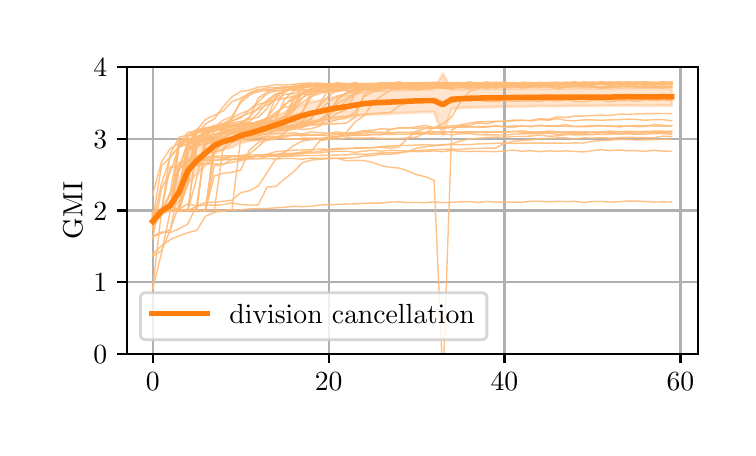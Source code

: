 \begingroup%
\makeatletter%
\begin{pgfpicture}%
\pgfpathrectangle{\pgfpointorigin}{\pgfqpoint{3.5in}{2.0in}}%
\pgfusepath{use as bounding box, clip}%
\begin{pgfscope}%
\pgfsetbuttcap%
\pgfsetmiterjoin%
\definecolor{currentfill}{rgb}{1.0,1.0,1.0}%
\pgfsetfillcolor{currentfill}%
\pgfsetlinewidth{0.0pt}%
\definecolor{currentstroke}{rgb}{1.0,1.0,1.0}%
\pgfsetstrokecolor{currentstroke}%
\pgfsetdash{}{0pt}%
\pgfpathmoveto{\pgfqpoint{0.0in}{0.0in}}%
\pgfpathlineto{\pgfqpoint{3.5in}{0.0in}}%
\pgfpathlineto{\pgfqpoint{3.5in}{2.0in}}%
\pgfpathlineto{\pgfqpoint{0.0in}{2.0in}}%
\pgfpathclose%
\pgfusepath{fill}%
\end{pgfscope}%
\begin{pgfscope}%
\pgfsetbuttcap%
\pgfsetmiterjoin%
\definecolor{currentfill}{rgb}{1.0,1.0,1.0}%
\pgfsetfillcolor{currentfill}%
\pgfsetlinewidth{0.0pt}%
\definecolor{currentstroke}{rgb}{0.0,0.0,0.0}%
\pgfsetstrokecolor{currentstroke}%
\pgfsetstrokeopacity{0.0}%
\pgfsetdash{}{0pt}%
\pgfpathmoveto{\pgfqpoint{0.495in}{0.37in}}%
\pgfpathlineto{\pgfqpoint{3.35in}{0.37in}}%
\pgfpathlineto{\pgfqpoint{3.35in}{1.802in}}%
\pgfpathlineto{\pgfqpoint{0.495in}{1.802in}}%
\pgfpathclose%
\pgfusepath{fill}%
\end{pgfscope}%
\begin{pgfscope}%
\pgfpathrectangle{\pgfqpoint{0.495in}{0.37in}}{\pgfqpoint{2.855in}{1.432in}}%
\pgfusepath{clip}%
\pgfsetbuttcap%
\pgfsetroundjoin%
\definecolor{currentfill}{rgb}{1.0,0.498,0.055}%
\pgfsetfillcolor{currentfill}%
\pgfsetfillopacity{0.2}%
\pgfsetlinewidth{1.004pt}%
\definecolor{currentstroke}{rgb}{1.0,0.498,0.055}%
\pgfsetstrokecolor{currentstroke}%
\pgfsetstrokeopacity{0.2}%
\pgfsetdash{}{0pt}%
\pgfsys@defobject{currentmarker}{\pgfqpoint{0.625in}{1.011in}}{\pgfqpoint{3.22in}{1.771in}}{%
\pgfpathmoveto{\pgfqpoint{0.625in}{1.011in}}%
\pgfpathlineto{\pgfqpoint{0.625in}{1.053in}}%
\pgfpathlineto{\pgfqpoint{0.669in}{1.097in}}%
\pgfpathlineto{\pgfqpoint{0.713in}{1.135in}}%
\pgfpathlineto{\pgfqpoint{0.757in}{1.233in}}%
\pgfpathlineto{\pgfqpoint{0.801in}{1.352in}}%
\pgfpathlineto{\pgfqpoint{0.845in}{1.404in}}%
\pgfpathlineto{\pgfqpoint{0.889in}{1.436in}}%
\pgfpathlineto{\pgfqpoint{0.933in}{1.453in}}%
\pgfpathlineto{\pgfqpoint{0.977in}{1.468in}}%
\pgfpathlineto{\pgfqpoint{1.021in}{1.484in}}%
\pgfpathlineto{\pgfqpoint{1.065in}{1.499in}}%
\pgfpathlineto{\pgfqpoint{1.109in}{1.512in}}%
\pgfpathlineto{\pgfqpoint{1.153in}{1.528in}}%
\pgfpathlineto{\pgfqpoint{1.197in}{1.541in}}%
\pgfpathlineto{\pgfqpoint{1.241in}{1.559in}}%
\pgfpathlineto{\pgfqpoint{1.285in}{1.577in}}%
\pgfpathlineto{\pgfqpoint{1.329in}{1.596in}}%
\pgfpathlineto{\pgfqpoint{1.373in}{1.614in}}%
\pgfpathlineto{\pgfqpoint{1.417in}{1.628in}}%
\pgfpathlineto{\pgfqpoint{1.461in}{1.637in}}%
\pgfpathlineto{\pgfqpoint{1.505in}{1.648in}}%
\pgfpathlineto{\pgfqpoint{1.549in}{1.656in}}%
\pgfpathlineto{\pgfqpoint{1.593in}{1.663in}}%
\pgfpathlineto{\pgfqpoint{1.637in}{1.67in}}%
\pgfpathlineto{\pgfqpoint{1.681in}{1.677in}}%
\pgfpathlineto{\pgfqpoint{1.725in}{1.681in}}%
\pgfpathlineto{\pgfqpoint{1.769in}{1.685in}}%
\pgfpathlineto{\pgfqpoint{1.813in}{1.687in}}%
\pgfpathlineto{\pgfqpoint{1.856in}{1.688in}}%
\pgfpathlineto{\pgfqpoint{1.9in}{1.689in}}%
\pgfpathlineto{\pgfqpoint{1.944in}{1.691in}}%
\pgfpathlineto{\pgfqpoint{1.988in}{1.692in}}%
\pgfpathlineto{\pgfqpoint{2.032in}{1.693in}}%
\pgfpathlineto{\pgfqpoint{2.076in}{1.771in}}%
\pgfpathlineto{\pgfqpoint{2.12in}{1.691in}}%
\pgfpathlineto{\pgfqpoint{2.164in}{1.692in}}%
\pgfpathlineto{\pgfqpoint{2.208in}{1.694in}}%
\pgfpathlineto{\pgfqpoint{2.252in}{1.694in}}%
\pgfpathlineto{\pgfqpoint{2.296in}{1.695in}}%
\pgfpathlineto{\pgfqpoint{2.34in}{1.696in}}%
\pgfpathlineto{\pgfqpoint{2.384in}{1.696in}}%
\pgfpathlineto{\pgfqpoint{2.428in}{1.696in}}%
\pgfpathlineto{\pgfqpoint{2.472in}{1.696in}}%
\pgfpathlineto{\pgfqpoint{2.516in}{1.697in}}%
\pgfpathlineto{\pgfqpoint{2.56in}{1.697in}}%
\pgfpathlineto{\pgfqpoint{2.604in}{1.696in}}%
\pgfpathlineto{\pgfqpoint{2.648in}{1.697in}}%
\pgfpathlineto{\pgfqpoint{2.692in}{1.696in}}%
\pgfpathlineto{\pgfqpoint{2.736in}{1.698in}}%
\pgfpathlineto{\pgfqpoint{2.78in}{1.698in}}%
\pgfpathlineto{\pgfqpoint{2.824in}{1.697in}}%
\pgfpathlineto{\pgfqpoint{2.868in}{1.697in}}%
\pgfpathlineto{\pgfqpoint{2.912in}{1.697in}}%
\pgfpathlineto{\pgfqpoint{2.956in}{1.698in}}%
\pgfpathlineto{\pgfqpoint{3.0in}{1.698in}}%
\pgfpathlineto{\pgfqpoint{3.044in}{1.698in}}%
\pgfpathlineto{\pgfqpoint{3.088in}{1.698in}}%
\pgfpathlineto{\pgfqpoint{3.132in}{1.698in}}%
\pgfpathlineto{\pgfqpoint{3.176in}{1.699in}}%
\pgfpathlineto{\pgfqpoint{3.22in}{1.698in}}%
\pgfpathlineto{\pgfqpoint{3.22in}{1.61in}}%
\pgfpathlineto{\pgfqpoint{3.22in}{1.61in}}%
\pgfpathlineto{\pgfqpoint{3.176in}{1.611in}}%
\pgfpathlineto{\pgfqpoint{3.132in}{1.61in}}%
\pgfpathlineto{\pgfqpoint{3.088in}{1.61in}}%
\pgfpathlineto{\pgfqpoint{3.044in}{1.61in}}%
\pgfpathlineto{\pgfqpoint{3.0in}{1.611in}}%
\pgfpathlineto{\pgfqpoint{2.956in}{1.61in}}%
\pgfpathlineto{\pgfqpoint{2.912in}{1.609in}}%
\pgfpathlineto{\pgfqpoint{2.868in}{1.61in}}%
\pgfpathlineto{\pgfqpoint{2.824in}{1.608in}}%
\pgfpathlineto{\pgfqpoint{2.78in}{1.608in}}%
\pgfpathlineto{\pgfqpoint{2.736in}{1.608in}}%
\pgfpathlineto{\pgfqpoint{2.692in}{1.608in}}%
\pgfpathlineto{\pgfqpoint{2.648in}{1.607in}}%
\pgfpathlineto{\pgfqpoint{2.604in}{1.607in}}%
\pgfpathlineto{\pgfqpoint{2.56in}{1.608in}}%
\pgfpathlineto{\pgfqpoint{2.516in}{1.606in}}%
\pgfpathlineto{\pgfqpoint{2.472in}{1.606in}}%
\pgfpathlineto{\pgfqpoint{2.428in}{1.606in}}%
\pgfpathlineto{\pgfqpoint{2.384in}{1.604in}}%
\pgfpathlineto{\pgfqpoint{2.34in}{1.603in}}%
\pgfpathlineto{\pgfqpoint{2.296in}{1.602in}}%
\pgfpathlineto{\pgfqpoint{2.252in}{1.601in}}%
\pgfpathlineto{\pgfqpoint{2.208in}{1.601in}}%
\pgfpathlineto{\pgfqpoint{2.164in}{1.598in}}%
\pgfpathlineto{\pgfqpoint{2.12in}{1.594in}}%
\pgfpathlineto{\pgfqpoint{2.076in}{1.46in}}%
\pgfpathlineto{\pgfqpoint{2.032in}{1.578in}}%
\pgfpathlineto{\pgfqpoint{1.988in}{1.578in}}%
\pgfpathlineto{\pgfqpoint{1.944in}{1.576in}}%
\pgfpathlineto{\pgfqpoint{1.9in}{1.574in}}%
\pgfpathlineto{\pgfqpoint{1.856in}{1.572in}}%
\pgfpathlineto{\pgfqpoint{1.813in}{1.569in}}%
\pgfpathlineto{\pgfqpoint{1.769in}{1.568in}}%
\pgfpathlineto{\pgfqpoint{1.725in}{1.566in}}%
\pgfpathlineto{\pgfqpoint{1.681in}{1.563in}}%
\pgfpathlineto{\pgfqpoint{1.637in}{1.555in}}%
\pgfpathlineto{\pgfqpoint{1.593in}{1.547in}}%
\pgfpathlineto{\pgfqpoint{1.549in}{1.543in}}%
\pgfpathlineto{\pgfqpoint{1.505in}{1.535in}}%
\pgfpathlineto{\pgfqpoint{1.461in}{1.525in}}%
\pgfpathlineto{\pgfqpoint{1.417in}{1.516in}}%
\pgfpathlineto{\pgfqpoint{1.373in}{1.506in}}%
\pgfpathlineto{\pgfqpoint{1.329in}{1.495in}}%
\pgfpathlineto{\pgfqpoint{1.285in}{1.482in}}%
\pgfpathlineto{\pgfqpoint{1.241in}{1.47in}}%
\pgfpathlineto{\pgfqpoint{1.197in}{1.458in}}%
\pgfpathlineto{\pgfqpoint{1.153in}{1.442in}}%
\pgfpathlineto{\pgfqpoint{1.109in}{1.433in}}%
\pgfpathlineto{\pgfqpoint{1.065in}{1.423in}}%
\pgfpathlineto{\pgfqpoint{1.021in}{1.401in}}%
\pgfpathlineto{\pgfqpoint{0.977in}{1.391in}}%
\pgfpathlineto{\pgfqpoint{0.933in}{1.369in}}%
\pgfpathlineto{\pgfqpoint{0.889in}{1.31in}}%
\pgfpathlineto{\pgfqpoint{0.845in}{1.265in}}%
\pgfpathlineto{\pgfqpoint{0.801in}{1.218in}}%
\pgfpathlineto{\pgfqpoint{0.757in}{1.126in}}%
\pgfpathlineto{\pgfqpoint{0.713in}{1.087in}}%
\pgfpathlineto{\pgfqpoint{0.669in}{1.066in}}%
\pgfpathlineto{\pgfqpoint{0.625in}{1.011in}}%
\pgfpathclose%
\pgfusepath{stroke,fill}%
}%
\begin{pgfscope}%
\pgfsys@transformshift{0.0in}{0.0in}%
\pgfsys@useobject{currentmarker}{}%
\end{pgfscope}%
\end{pgfscope}%
\begin{pgfscope}%
\pgfpathrectangle{\pgfqpoint{0.495in}{0.37in}}{\pgfqpoint{2.855in}{1.432in}}%
\pgfusepath{clip}%
\pgfsetrectcap%
\pgfsetroundjoin%
\pgfsetlinewidth{0.803pt}%
\definecolor{currentstroke}{rgb}{0.69,0.69,0.69}%
\pgfsetstrokecolor{currentstroke}%
\pgfsetdash{}{0pt}%
\pgfpathmoveto{\pgfqpoint{0.625in}{0.37in}}%
\pgfpathlineto{\pgfqpoint{0.625in}{1.802in}}%
\pgfusepath{stroke}%
\end{pgfscope}%
\begin{pgfscope}%
\pgfsetbuttcap%
\pgfsetroundjoin%
\definecolor{currentfill}{rgb}{0.0,0.0,0.0}%
\pgfsetfillcolor{currentfill}%
\pgfsetlinewidth{0.803pt}%
\definecolor{currentstroke}{rgb}{0.0,0.0,0.0}%
\pgfsetstrokecolor{currentstroke}%
\pgfsetdash{}{0pt}%
\pgfsys@defobject{currentmarker}{\pgfqpoint{0.0in}{-0.049in}}{\pgfqpoint{0.0in}{0.0in}}{%
\pgfpathmoveto{\pgfqpoint{0.0in}{0.0in}}%
\pgfpathlineto{\pgfqpoint{0.0in}{-0.049in}}%
\pgfusepath{stroke,fill}%
}%
\begin{pgfscope}%
\pgfsys@transformshift{0.625in}{0.37in}%
\pgfsys@useobject{currentmarker}{}%
\end{pgfscope}%
\end{pgfscope}%
\begin{pgfscope}%
\definecolor{textcolor}{rgb}{0.0,0.0,0.0}%
\pgfsetstrokecolor{textcolor}%
\pgfsetfillcolor{textcolor}%
\pgftext[x=0.625in,y=0.273in,,top]{\color{textcolor}\rmfamily\fontsize{10.0}{12.0}\selectfont \(\displaystyle {0}\)}%
\end{pgfscope}%
\begin{pgfscope}%
\pgfpathrectangle{\pgfqpoint{0.495in}{0.37in}}{\pgfqpoint{2.855in}{1.432in}}%
\pgfusepath{clip}%
\pgfsetrectcap%
\pgfsetroundjoin%
\pgfsetlinewidth{0.803pt}%
\definecolor{currentstroke}{rgb}{0.69,0.69,0.69}%
\pgfsetstrokecolor{currentstroke}%
\pgfsetdash{}{0pt}%
\pgfpathmoveto{\pgfqpoint{1.505in}{0.37in}}%
\pgfpathlineto{\pgfqpoint{1.505in}{1.802in}}%
\pgfusepath{stroke}%
\end{pgfscope}%
\begin{pgfscope}%
\pgfsetbuttcap%
\pgfsetroundjoin%
\definecolor{currentfill}{rgb}{0.0,0.0,0.0}%
\pgfsetfillcolor{currentfill}%
\pgfsetlinewidth{0.803pt}%
\definecolor{currentstroke}{rgb}{0.0,0.0,0.0}%
\pgfsetstrokecolor{currentstroke}%
\pgfsetdash{}{0pt}%
\pgfsys@defobject{currentmarker}{\pgfqpoint{0.0in}{-0.049in}}{\pgfqpoint{0.0in}{0.0in}}{%
\pgfpathmoveto{\pgfqpoint{0.0in}{0.0in}}%
\pgfpathlineto{\pgfqpoint{0.0in}{-0.049in}}%
\pgfusepath{stroke,fill}%
}%
\begin{pgfscope}%
\pgfsys@transformshift{1.505in}{0.37in}%
\pgfsys@useobject{currentmarker}{}%
\end{pgfscope}%
\end{pgfscope}%
\begin{pgfscope}%
\definecolor{textcolor}{rgb}{0.0,0.0,0.0}%
\pgfsetstrokecolor{textcolor}%
\pgfsetfillcolor{textcolor}%
\pgftext[x=1.505in,y=0.273in,,top]{\color{textcolor}\rmfamily\fontsize{10.0}{12.0}\selectfont \(\displaystyle {20}\)}%
\end{pgfscope}%
\begin{pgfscope}%
\pgfpathrectangle{\pgfqpoint{0.495in}{0.37in}}{\pgfqpoint{2.855in}{1.432in}}%
\pgfusepath{clip}%
\pgfsetrectcap%
\pgfsetroundjoin%
\pgfsetlinewidth{0.803pt}%
\definecolor{currentstroke}{rgb}{0.69,0.69,0.69}%
\pgfsetstrokecolor{currentstroke}%
\pgfsetdash{}{0pt}%
\pgfpathmoveto{\pgfqpoint{2.384in}{0.37in}}%
\pgfpathlineto{\pgfqpoint{2.384in}{1.802in}}%
\pgfusepath{stroke}%
\end{pgfscope}%
\begin{pgfscope}%
\pgfsetbuttcap%
\pgfsetroundjoin%
\definecolor{currentfill}{rgb}{0.0,0.0,0.0}%
\pgfsetfillcolor{currentfill}%
\pgfsetlinewidth{0.803pt}%
\definecolor{currentstroke}{rgb}{0.0,0.0,0.0}%
\pgfsetstrokecolor{currentstroke}%
\pgfsetdash{}{0pt}%
\pgfsys@defobject{currentmarker}{\pgfqpoint{0.0in}{-0.049in}}{\pgfqpoint{0.0in}{0.0in}}{%
\pgfpathmoveto{\pgfqpoint{0.0in}{0.0in}}%
\pgfpathlineto{\pgfqpoint{0.0in}{-0.049in}}%
\pgfusepath{stroke,fill}%
}%
\begin{pgfscope}%
\pgfsys@transformshift{2.384in}{0.37in}%
\pgfsys@useobject{currentmarker}{}%
\end{pgfscope}%
\end{pgfscope}%
\begin{pgfscope}%
\definecolor{textcolor}{rgb}{0.0,0.0,0.0}%
\pgfsetstrokecolor{textcolor}%
\pgfsetfillcolor{textcolor}%
\pgftext[x=2.384in,y=0.273in,,top]{\color{textcolor}\rmfamily\fontsize{10.0}{12.0}\selectfont \(\displaystyle {40}\)}%
\end{pgfscope}%
\begin{pgfscope}%
\pgfpathrectangle{\pgfqpoint{0.495in}{0.37in}}{\pgfqpoint{2.855in}{1.432in}}%
\pgfusepath{clip}%
\pgfsetrectcap%
\pgfsetroundjoin%
\pgfsetlinewidth{0.803pt}%
\definecolor{currentstroke}{rgb}{0.69,0.69,0.69}%
\pgfsetstrokecolor{currentstroke}%
\pgfsetdash{}{0pt}%
\pgfpathmoveto{\pgfqpoint{3.264in}{0.37in}}%
\pgfpathlineto{\pgfqpoint{3.264in}{1.802in}}%
\pgfusepath{stroke}%
\end{pgfscope}%
\begin{pgfscope}%
\pgfsetbuttcap%
\pgfsetroundjoin%
\definecolor{currentfill}{rgb}{0.0,0.0,0.0}%
\pgfsetfillcolor{currentfill}%
\pgfsetlinewidth{0.803pt}%
\definecolor{currentstroke}{rgb}{0.0,0.0,0.0}%
\pgfsetstrokecolor{currentstroke}%
\pgfsetdash{}{0pt}%
\pgfsys@defobject{currentmarker}{\pgfqpoint{0.0in}{-0.049in}}{\pgfqpoint{0.0in}{0.0in}}{%
\pgfpathmoveto{\pgfqpoint{0.0in}{0.0in}}%
\pgfpathlineto{\pgfqpoint{0.0in}{-0.049in}}%
\pgfusepath{stroke,fill}%
}%
\begin{pgfscope}%
\pgfsys@transformshift{3.264in}{0.37in}%
\pgfsys@useobject{currentmarker}{}%
\end{pgfscope}%
\end{pgfscope}%
\begin{pgfscope}%
\definecolor{textcolor}{rgb}{0.0,0.0,0.0}%
\pgfsetstrokecolor{textcolor}%
\pgfsetfillcolor{textcolor}%
\pgftext[x=3.264in,y=0.273in,,top]{\color{textcolor}\rmfamily\fontsize{10.0}{12.0}\selectfont \(\displaystyle {60}\)}%
\end{pgfscope}%
\begin{pgfscope}%
\pgfpathrectangle{\pgfqpoint{0.495in}{0.37in}}{\pgfqpoint{2.855in}{1.432in}}%
\pgfusepath{clip}%
\pgfsetrectcap%
\pgfsetroundjoin%
\pgfsetlinewidth{0.803pt}%
\definecolor{currentstroke}{rgb}{0.69,0.69,0.69}%
\pgfsetstrokecolor{currentstroke}%
\pgfsetdash{}{0pt}%
\pgfpathmoveto{\pgfqpoint{0.495in}{0.37in}}%
\pgfpathlineto{\pgfqpoint{3.35in}{0.37in}}%
\pgfusepath{stroke}%
\end{pgfscope}%
\begin{pgfscope}%
\pgfsetbuttcap%
\pgfsetroundjoin%
\definecolor{currentfill}{rgb}{0.0,0.0,0.0}%
\pgfsetfillcolor{currentfill}%
\pgfsetlinewidth{0.803pt}%
\definecolor{currentstroke}{rgb}{0.0,0.0,0.0}%
\pgfsetstrokecolor{currentstroke}%
\pgfsetdash{}{0pt}%
\pgfsys@defobject{currentmarker}{\pgfqpoint{-0.049in}{0.0in}}{\pgfqpoint{-0.0in}{0.0in}}{%
\pgfpathmoveto{\pgfqpoint{-0.0in}{0.0in}}%
\pgfpathlineto{\pgfqpoint{-0.049in}{0.0in}}%
\pgfusepath{stroke,fill}%
}%
\begin{pgfscope}%
\pgfsys@transformshift{0.495in}{0.37in}%
\pgfsys@useobject{currentmarker}{}%
\end{pgfscope}%
\end{pgfscope}%
\begin{pgfscope}%
\definecolor{textcolor}{rgb}{0.0,0.0,0.0}%
\pgfsetstrokecolor{textcolor}%
\pgfsetfillcolor{textcolor}%
\pgftext[x=0.328in, y=0.322in, left, base]{\color{textcolor}\rmfamily\fontsize{10.0}{12.0}\selectfont \(\displaystyle {0}\)}%
\end{pgfscope}%
\begin{pgfscope}%
\pgfpathrectangle{\pgfqpoint{0.495in}{0.37in}}{\pgfqpoint{2.855in}{1.432in}}%
\pgfusepath{clip}%
\pgfsetrectcap%
\pgfsetroundjoin%
\pgfsetlinewidth{0.803pt}%
\definecolor{currentstroke}{rgb}{0.69,0.69,0.69}%
\pgfsetstrokecolor{currentstroke}%
\pgfsetdash{}{0pt}%
\pgfpathmoveto{\pgfqpoint{0.495in}{0.728in}}%
\pgfpathlineto{\pgfqpoint{3.35in}{0.728in}}%
\pgfusepath{stroke}%
\end{pgfscope}%
\begin{pgfscope}%
\pgfsetbuttcap%
\pgfsetroundjoin%
\definecolor{currentfill}{rgb}{0.0,0.0,0.0}%
\pgfsetfillcolor{currentfill}%
\pgfsetlinewidth{0.803pt}%
\definecolor{currentstroke}{rgb}{0.0,0.0,0.0}%
\pgfsetstrokecolor{currentstroke}%
\pgfsetdash{}{0pt}%
\pgfsys@defobject{currentmarker}{\pgfqpoint{-0.049in}{0.0in}}{\pgfqpoint{-0.0in}{0.0in}}{%
\pgfpathmoveto{\pgfqpoint{-0.0in}{0.0in}}%
\pgfpathlineto{\pgfqpoint{-0.049in}{0.0in}}%
\pgfusepath{stroke,fill}%
}%
\begin{pgfscope}%
\pgfsys@transformshift{0.495in}{0.728in}%
\pgfsys@useobject{currentmarker}{}%
\end{pgfscope}%
\end{pgfscope}%
\begin{pgfscope}%
\definecolor{textcolor}{rgb}{0.0,0.0,0.0}%
\pgfsetstrokecolor{textcolor}%
\pgfsetfillcolor{textcolor}%
\pgftext[x=0.328in, y=0.68in, left, base]{\color{textcolor}\rmfamily\fontsize{10.0}{12.0}\selectfont \(\displaystyle {1}\)}%
\end{pgfscope}%
\begin{pgfscope}%
\pgfpathrectangle{\pgfqpoint{0.495in}{0.37in}}{\pgfqpoint{2.855in}{1.432in}}%
\pgfusepath{clip}%
\pgfsetrectcap%
\pgfsetroundjoin%
\pgfsetlinewidth{0.803pt}%
\definecolor{currentstroke}{rgb}{0.69,0.69,0.69}%
\pgfsetstrokecolor{currentstroke}%
\pgfsetdash{}{0pt}%
\pgfpathmoveto{\pgfqpoint{0.495in}{1.086in}}%
\pgfpathlineto{\pgfqpoint{3.35in}{1.086in}}%
\pgfusepath{stroke}%
\end{pgfscope}%
\begin{pgfscope}%
\pgfsetbuttcap%
\pgfsetroundjoin%
\definecolor{currentfill}{rgb}{0.0,0.0,0.0}%
\pgfsetfillcolor{currentfill}%
\pgfsetlinewidth{0.803pt}%
\definecolor{currentstroke}{rgb}{0.0,0.0,0.0}%
\pgfsetstrokecolor{currentstroke}%
\pgfsetdash{}{0pt}%
\pgfsys@defobject{currentmarker}{\pgfqpoint{-0.049in}{0.0in}}{\pgfqpoint{-0.0in}{0.0in}}{%
\pgfpathmoveto{\pgfqpoint{-0.0in}{0.0in}}%
\pgfpathlineto{\pgfqpoint{-0.049in}{0.0in}}%
\pgfusepath{stroke,fill}%
}%
\begin{pgfscope}%
\pgfsys@transformshift{0.495in}{1.086in}%
\pgfsys@useobject{currentmarker}{}%
\end{pgfscope}%
\end{pgfscope}%
\begin{pgfscope}%
\definecolor{textcolor}{rgb}{0.0,0.0,0.0}%
\pgfsetstrokecolor{textcolor}%
\pgfsetfillcolor{textcolor}%
\pgftext[x=0.328in, y=1.038in, left, base]{\color{textcolor}\rmfamily\fontsize{10.0}{12.0}\selectfont \(\displaystyle {2}\)}%
\end{pgfscope}%
\begin{pgfscope}%
\pgfpathrectangle{\pgfqpoint{0.495in}{0.37in}}{\pgfqpoint{2.855in}{1.432in}}%
\pgfusepath{clip}%
\pgfsetrectcap%
\pgfsetroundjoin%
\pgfsetlinewidth{0.803pt}%
\definecolor{currentstroke}{rgb}{0.69,0.69,0.69}%
\pgfsetstrokecolor{currentstroke}%
\pgfsetdash{}{0pt}%
\pgfpathmoveto{\pgfqpoint{0.495in}{1.444in}}%
\pgfpathlineto{\pgfqpoint{3.35in}{1.444in}}%
\pgfusepath{stroke}%
\end{pgfscope}%
\begin{pgfscope}%
\pgfsetbuttcap%
\pgfsetroundjoin%
\definecolor{currentfill}{rgb}{0.0,0.0,0.0}%
\pgfsetfillcolor{currentfill}%
\pgfsetlinewidth{0.803pt}%
\definecolor{currentstroke}{rgb}{0.0,0.0,0.0}%
\pgfsetstrokecolor{currentstroke}%
\pgfsetdash{}{0pt}%
\pgfsys@defobject{currentmarker}{\pgfqpoint{-0.049in}{0.0in}}{\pgfqpoint{-0.0in}{0.0in}}{%
\pgfpathmoveto{\pgfqpoint{-0.0in}{0.0in}}%
\pgfpathlineto{\pgfqpoint{-0.049in}{0.0in}}%
\pgfusepath{stroke,fill}%
}%
\begin{pgfscope}%
\pgfsys@transformshift{0.495in}{1.444in}%
\pgfsys@useobject{currentmarker}{}%
\end{pgfscope}%
\end{pgfscope}%
\begin{pgfscope}%
\definecolor{textcolor}{rgb}{0.0,0.0,0.0}%
\pgfsetstrokecolor{textcolor}%
\pgfsetfillcolor{textcolor}%
\pgftext[x=0.328in, y=1.396in, left, base]{\color{textcolor}\rmfamily\fontsize{10.0}{12.0}\selectfont \(\displaystyle {3}\)}%
\end{pgfscope}%
\begin{pgfscope}%
\pgfpathrectangle{\pgfqpoint{0.495in}{0.37in}}{\pgfqpoint{2.855in}{1.432in}}%
\pgfusepath{clip}%
\pgfsetrectcap%
\pgfsetroundjoin%
\pgfsetlinewidth{0.803pt}%
\definecolor{currentstroke}{rgb}{0.69,0.69,0.69}%
\pgfsetstrokecolor{currentstroke}%
\pgfsetdash{}{0pt}%
\pgfpathmoveto{\pgfqpoint{0.495in}{1.802in}}%
\pgfpathlineto{\pgfqpoint{3.35in}{1.802in}}%
\pgfusepath{stroke}%
\end{pgfscope}%
\begin{pgfscope}%
\pgfsetbuttcap%
\pgfsetroundjoin%
\definecolor{currentfill}{rgb}{0.0,0.0,0.0}%
\pgfsetfillcolor{currentfill}%
\pgfsetlinewidth{0.803pt}%
\definecolor{currentstroke}{rgb}{0.0,0.0,0.0}%
\pgfsetstrokecolor{currentstroke}%
\pgfsetdash{}{0pt}%
\pgfsys@defobject{currentmarker}{\pgfqpoint{-0.049in}{0.0in}}{\pgfqpoint{-0.0in}{0.0in}}{%
\pgfpathmoveto{\pgfqpoint{-0.0in}{0.0in}}%
\pgfpathlineto{\pgfqpoint{-0.049in}{0.0in}}%
\pgfusepath{stroke,fill}%
}%
\begin{pgfscope}%
\pgfsys@transformshift{0.495in}{1.802in}%
\pgfsys@useobject{currentmarker}{}%
\end{pgfscope}%
\end{pgfscope}%
\begin{pgfscope}%
\definecolor{textcolor}{rgb}{0.0,0.0,0.0}%
\pgfsetstrokecolor{textcolor}%
\pgfsetfillcolor{textcolor}%
\pgftext[x=0.328in, y=1.754in, left, base]{\color{textcolor}\rmfamily\fontsize{10.0}{12.0}\selectfont \(\displaystyle {4}\)}%
\end{pgfscope}%
\begin{pgfscope}%
\definecolor{textcolor}{rgb}{0.0,0.0,0.0}%
\pgfsetstrokecolor{textcolor}%
\pgfsetfillcolor{textcolor}%
\pgftext[x=0.273in,y=1.086in,,bottom,rotate=90.0]{\color{textcolor}\rmfamily\fontsize{10.0}{12.0}\selectfont GMI}%
\end{pgfscope}%
\begin{pgfscope}%
\pgfpathrectangle{\pgfqpoint{0.495in}{0.37in}}{\pgfqpoint{2.855in}{1.432in}}%
\pgfusepath{clip}%
\pgfsetrectcap%
\pgfsetroundjoin%
\pgfsetlinewidth{0.502pt}%
\definecolor{currentstroke}{rgb}{1.0,0.733,0.471}%
\pgfsetstrokecolor{currentstroke}%
\pgfsetstrokeopacity{0.9}%
\pgfsetdash{}{0pt}%
\pgfpathmoveto{\pgfqpoint{0.625in}{1.009in}}%
\pgfpathlineto{\pgfqpoint{0.669in}{1.221in}}%
\pgfpathlineto{\pgfqpoint{0.713in}{1.352in}}%
\pgfpathlineto{\pgfqpoint{0.757in}{1.402in}}%
\pgfpathlineto{\pgfqpoint{0.801in}{1.419in}}%
\pgfpathlineto{\pgfqpoint{0.845in}{1.451in}}%
\pgfpathlineto{\pgfqpoint{0.889in}{1.469in}}%
\pgfpathlineto{\pgfqpoint{0.933in}{1.482in}}%
\pgfpathlineto{\pgfqpoint{0.977in}{1.493in}}%
\pgfpathlineto{\pgfqpoint{1.021in}{1.493in}}%
\pgfpathlineto{\pgfqpoint{1.065in}{1.491in}}%
\pgfpathlineto{\pgfqpoint{1.109in}{1.495in}}%
\pgfpathlineto{\pgfqpoint{1.153in}{1.486in}}%
\pgfpathlineto{\pgfqpoint{1.197in}{1.5in}}%
\pgfpathlineto{\pgfqpoint{1.241in}{1.498in}}%
\pgfpathlineto{\pgfqpoint{1.285in}{1.51in}}%
\pgfpathlineto{\pgfqpoint{1.329in}{1.506in}}%
\pgfpathlineto{\pgfqpoint{1.373in}{1.508in}}%
\pgfpathlineto{\pgfqpoint{1.417in}{1.515in}}%
\pgfpathlineto{\pgfqpoint{1.461in}{1.517in}}%
\pgfpathlineto{\pgfqpoint{1.505in}{1.526in}}%
\pgfpathlineto{\pgfqpoint{1.549in}{1.541in}}%
\pgfpathlineto{\pgfqpoint{1.593in}{1.551in}}%
\pgfpathlineto{\pgfqpoint{1.637in}{1.579in}}%
\pgfpathlineto{\pgfqpoint{1.681in}{1.654in}}%
\pgfpathlineto{\pgfqpoint{1.725in}{1.679in}}%
\pgfpathlineto{\pgfqpoint{1.769in}{1.698in}}%
\pgfpathlineto{\pgfqpoint{1.813in}{1.706in}}%
\pgfpathlineto{\pgfqpoint{1.856in}{1.706in}}%
\pgfpathlineto{\pgfqpoint{1.9in}{1.704in}}%
\pgfpathlineto{\pgfqpoint{1.944in}{1.713in}}%
\pgfpathlineto{\pgfqpoint{1.988in}{1.709in}}%
\pgfpathlineto{\pgfqpoint{2.032in}{1.711in}}%
\pgfpathlineto{\pgfqpoint{2.076in}{1.71in}}%
\pgfpathlineto{\pgfqpoint{2.12in}{1.718in}}%
\pgfpathlineto{\pgfqpoint{2.164in}{1.709in}}%
\pgfpathlineto{\pgfqpoint{2.208in}{1.709in}}%
\pgfpathlineto{\pgfqpoint{2.252in}{1.712in}}%
\pgfpathlineto{\pgfqpoint{2.296in}{1.717in}}%
\pgfpathlineto{\pgfqpoint{2.34in}{1.713in}}%
\pgfpathlineto{\pgfqpoint{2.384in}{1.72in}}%
\pgfpathlineto{\pgfqpoint{2.428in}{1.714in}}%
\pgfpathlineto{\pgfqpoint{2.472in}{1.718in}}%
\pgfpathlineto{\pgfqpoint{2.516in}{1.713in}}%
\pgfpathlineto{\pgfqpoint{2.56in}{1.714in}}%
\pgfpathlineto{\pgfqpoint{2.604in}{1.718in}}%
\pgfpathlineto{\pgfqpoint{2.648in}{1.722in}}%
\pgfpathlineto{\pgfqpoint{2.692in}{1.714in}}%
\pgfpathlineto{\pgfqpoint{2.736in}{1.719in}}%
\pgfpathlineto{\pgfqpoint{2.78in}{1.717in}}%
\pgfpathlineto{\pgfqpoint{2.824in}{1.712in}}%
\pgfpathlineto{\pgfqpoint{2.868in}{1.719in}}%
\pgfpathlineto{\pgfqpoint{2.912in}{1.719in}}%
\pgfpathlineto{\pgfqpoint{2.956in}{1.719in}}%
\pgfpathlineto{\pgfqpoint{3.0in}{1.72in}}%
\pgfpathlineto{\pgfqpoint{3.044in}{1.718in}}%
\pgfpathlineto{\pgfqpoint{3.088in}{1.721in}}%
\pgfpathlineto{\pgfqpoint{3.132in}{1.717in}}%
\pgfpathlineto{\pgfqpoint{3.176in}{1.722in}}%
\pgfpathlineto{\pgfqpoint{3.22in}{1.723in}}%
\pgfusepath{stroke}%
\end{pgfscope}%
\begin{pgfscope}%
\pgfpathrectangle{\pgfqpoint{0.495in}{0.37in}}{\pgfqpoint{2.855in}{1.432in}}%
\pgfusepath{clip}%
\pgfsetrectcap%
\pgfsetroundjoin%
\pgfsetlinewidth{0.502pt}%
\definecolor{currentstroke}{rgb}{1.0,0.733,0.471}%
\pgfsetstrokecolor{currentstroke}%
\pgfsetstrokeopacity{0.9}%
\pgfsetdash{}{0pt}%
\pgfpathmoveto{\pgfqpoint{0.625in}{1.031in}}%
\pgfpathlineto{\pgfqpoint{0.669in}{1.078in}}%
\pgfpathlineto{\pgfqpoint{0.713in}{1.104in}}%
\pgfpathlineto{\pgfqpoint{0.757in}{1.093in}}%
\pgfpathlineto{\pgfqpoint{0.801in}{1.119in}}%
\pgfpathlineto{\pgfqpoint{0.845in}{1.108in}}%
\pgfpathlineto{\pgfqpoint{0.889in}{1.114in}}%
\pgfpathlineto{\pgfqpoint{0.933in}{1.112in}}%
\pgfpathlineto{\pgfqpoint{0.977in}{1.115in}}%
\pgfpathlineto{\pgfqpoint{1.021in}{1.124in}}%
\pgfpathlineto{\pgfqpoint{1.065in}{1.116in}}%
\pgfpathlineto{\pgfqpoint{1.109in}{1.113in}}%
\pgfpathlineto{\pgfqpoint{1.153in}{1.114in}}%
\pgfpathlineto{\pgfqpoint{1.197in}{1.203in}}%
\pgfpathlineto{\pgfqpoint{1.241in}{1.206in}}%
\pgfpathlineto{\pgfqpoint{1.285in}{1.244in}}%
\pgfpathlineto{\pgfqpoint{1.329in}{1.279in}}%
\pgfpathlineto{\pgfqpoint{1.373in}{1.324in}}%
\pgfpathlineto{\pgfqpoint{1.417in}{1.338in}}%
\pgfpathlineto{\pgfqpoint{1.461in}{1.342in}}%
\pgfpathlineto{\pgfqpoint{1.505in}{1.345in}}%
\pgfpathlineto{\pgfqpoint{1.549in}{1.346in}}%
\pgfpathlineto{\pgfqpoint{1.593in}{1.335in}}%
\pgfpathlineto{\pgfqpoint{1.637in}{1.337in}}%
\pgfpathlineto{\pgfqpoint{1.681in}{1.335in}}%
\pgfpathlineto{\pgfqpoint{1.725in}{1.326in}}%
\pgfpathlineto{\pgfqpoint{1.769in}{1.31in}}%
\pgfpathlineto{\pgfqpoint{1.813in}{1.302in}}%
\pgfpathlineto{\pgfqpoint{1.856in}{1.298in}}%
\pgfpathlineto{\pgfqpoint{1.9in}{1.284in}}%
\pgfpathlineto{\pgfqpoint{1.944in}{1.265in}}%
\pgfpathlineto{\pgfqpoint{1.988in}{1.255in}}%
\pgfpathlineto{\pgfqpoint{2.032in}{1.237in}}%
\pgfpathlineto{\pgfqpoint{2.071in}{0.36in}}%
\pgfpathmoveto{\pgfqpoint{2.081in}{0.36in}}%
\pgfpathlineto{\pgfqpoint{2.12in}{1.487in}}%
\pgfpathlineto{\pgfqpoint{2.164in}{1.514in}}%
\pgfpathlineto{\pgfqpoint{2.208in}{1.523in}}%
\pgfpathlineto{\pgfqpoint{2.252in}{1.529in}}%
\pgfpathlineto{\pgfqpoint{2.296in}{1.53in}}%
\pgfpathlineto{\pgfqpoint{2.34in}{1.532in}}%
\pgfpathlineto{\pgfqpoint{2.384in}{1.532in}}%
\pgfpathlineto{\pgfqpoint{2.428in}{1.538in}}%
\pgfpathlineto{\pgfqpoint{2.472in}{1.538in}}%
\pgfpathlineto{\pgfqpoint{2.516in}{1.534in}}%
\pgfpathlineto{\pgfqpoint{2.56in}{1.54in}}%
\pgfpathlineto{\pgfqpoint{2.604in}{1.537in}}%
\pgfpathlineto{\pgfqpoint{2.648in}{1.545in}}%
\pgfpathlineto{\pgfqpoint{2.692in}{1.536in}}%
\pgfpathlineto{\pgfqpoint{2.736in}{1.534in}}%
\pgfpathlineto{\pgfqpoint{2.78in}{1.539in}}%
\pgfpathlineto{\pgfqpoint{2.824in}{1.539in}}%
\pgfpathlineto{\pgfqpoint{2.868in}{1.537in}}%
\pgfpathlineto{\pgfqpoint{2.912in}{1.539in}}%
\pgfpathlineto{\pgfqpoint{2.956in}{1.54in}}%
\pgfpathlineto{\pgfqpoint{3.0in}{1.543in}}%
\pgfpathlineto{\pgfqpoint{3.044in}{1.541in}}%
\pgfpathlineto{\pgfqpoint{3.088in}{1.537in}}%
\pgfpathlineto{\pgfqpoint{3.132in}{1.54in}}%
\pgfpathlineto{\pgfqpoint{3.176in}{1.54in}}%
\pgfpathlineto{\pgfqpoint{3.22in}{1.534in}}%
\pgfusepath{stroke}%
\end{pgfscope}%
\begin{pgfscope}%
\pgfpathrectangle{\pgfqpoint{0.495in}{0.37in}}{\pgfqpoint{2.855in}{1.432in}}%
\pgfusepath{clip}%
\pgfsetrectcap%
\pgfsetroundjoin%
\pgfsetlinewidth{0.502pt}%
\definecolor{currentstroke}{rgb}{1.0,0.733,0.471}%
\pgfsetstrokecolor{currentstroke}%
\pgfsetstrokeopacity{0.9}%
\pgfsetdash{}{0pt}%
\pgfpathmoveto{\pgfqpoint{0.625in}{1.07in}}%
\pgfpathlineto{\pgfqpoint{0.669in}{1.084in}}%
\pgfpathlineto{\pgfqpoint{0.713in}{1.085in}}%
\pgfpathlineto{\pgfqpoint{0.757in}{1.088in}}%
\pgfpathlineto{\pgfqpoint{0.801in}{1.405in}}%
\pgfpathlineto{\pgfqpoint{0.845in}{1.418in}}%
\pgfpathlineto{\pgfqpoint{0.889in}{1.444in}}%
\pgfpathlineto{\pgfqpoint{0.933in}{1.456in}}%
\pgfpathlineto{\pgfqpoint{0.977in}{1.452in}}%
\pgfpathlineto{\pgfqpoint{1.021in}{1.468in}}%
\pgfpathlineto{\pgfqpoint{1.065in}{1.482in}}%
\pgfpathlineto{\pgfqpoint{1.109in}{1.483in}}%
\pgfpathlineto{\pgfqpoint{1.153in}{1.5in}}%
\pgfpathlineto{\pgfqpoint{1.197in}{1.506in}}%
\pgfpathlineto{\pgfqpoint{1.241in}{1.524in}}%
\pgfpathlineto{\pgfqpoint{1.285in}{1.534in}}%
\pgfpathlineto{\pgfqpoint{1.329in}{1.582in}}%
\pgfpathlineto{\pgfqpoint{1.373in}{1.65in}}%
\pgfpathlineto{\pgfqpoint{1.417in}{1.673in}}%
\pgfpathlineto{\pgfqpoint{1.461in}{1.679in}}%
\pgfpathlineto{\pgfqpoint{1.505in}{1.691in}}%
\pgfpathlineto{\pgfqpoint{1.549in}{1.686in}}%
\pgfpathlineto{\pgfqpoint{1.593in}{1.697in}}%
\pgfpathlineto{\pgfqpoint{1.637in}{1.696in}}%
\pgfpathlineto{\pgfqpoint{1.681in}{1.702in}}%
\pgfpathlineto{\pgfqpoint{1.725in}{1.701in}}%
\pgfpathlineto{\pgfqpoint{1.769in}{1.702in}}%
\pgfpathlineto{\pgfqpoint{1.813in}{1.707in}}%
\pgfpathlineto{\pgfqpoint{1.856in}{1.703in}}%
\pgfpathlineto{\pgfqpoint{1.9in}{1.704in}}%
\pgfpathlineto{\pgfqpoint{1.944in}{1.702in}}%
\pgfpathlineto{\pgfqpoint{1.988in}{1.707in}}%
\pgfpathlineto{\pgfqpoint{2.032in}{1.704in}}%
\pgfpathlineto{\pgfqpoint{2.076in}{1.709in}}%
\pgfpathlineto{\pgfqpoint{2.12in}{1.699in}}%
\pgfpathlineto{\pgfqpoint{2.164in}{1.704in}}%
\pgfpathlineto{\pgfqpoint{2.208in}{1.695in}}%
\pgfpathlineto{\pgfqpoint{2.252in}{1.709in}}%
\pgfpathlineto{\pgfqpoint{2.296in}{1.702in}}%
\pgfpathlineto{\pgfqpoint{2.34in}{1.707in}}%
\pgfpathlineto{\pgfqpoint{2.384in}{1.704in}}%
\pgfpathlineto{\pgfqpoint{2.428in}{1.71in}}%
\pgfpathlineto{\pgfqpoint{2.472in}{1.709in}}%
\pgfpathlineto{\pgfqpoint{2.516in}{1.707in}}%
\pgfpathlineto{\pgfqpoint{2.56in}{1.704in}}%
\pgfpathlineto{\pgfqpoint{2.604in}{1.706in}}%
\pgfpathlineto{\pgfqpoint{2.648in}{1.703in}}%
\pgfpathlineto{\pgfqpoint{2.692in}{1.702in}}%
\pgfpathlineto{\pgfqpoint{2.736in}{1.709in}}%
\pgfpathlineto{\pgfqpoint{2.78in}{1.707in}}%
\pgfpathlineto{\pgfqpoint{2.824in}{1.702in}}%
\pgfpathlineto{\pgfqpoint{2.868in}{1.706in}}%
\pgfpathlineto{\pgfqpoint{2.912in}{1.711in}}%
\pgfpathlineto{\pgfqpoint{2.956in}{1.703in}}%
\pgfpathlineto{\pgfqpoint{3.0in}{1.71in}}%
\pgfpathlineto{\pgfqpoint{3.044in}{1.708in}}%
\pgfpathlineto{\pgfqpoint{3.088in}{1.709in}}%
\pgfpathlineto{\pgfqpoint{3.132in}{1.708in}}%
\pgfpathlineto{\pgfqpoint{3.176in}{1.708in}}%
\pgfpathlineto{\pgfqpoint{3.22in}{1.704in}}%
\pgfusepath{stroke}%
\end{pgfscope}%
\begin{pgfscope}%
\pgfpathrectangle{\pgfqpoint{0.495in}{0.37in}}{\pgfqpoint{2.855in}{1.432in}}%
\pgfusepath{clip}%
\pgfsetrectcap%
\pgfsetroundjoin%
\pgfsetlinewidth{0.502pt}%
\definecolor{currentstroke}{rgb}{1.0,0.733,0.471}%
\pgfsetstrokecolor{currentstroke}%
\pgfsetstrokeopacity{0.9}%
\pgfsetdash{}{0pt}%
\pgfpathmoveto{\pgfqpoint{0.625in}{1.037in}}%
\pgfpathlineto{\pgfqpoint{0.669in}{1.083in}}%
\pgfpathlineto{\pgfqpoint{0.713in}{1.085in}}%
\pgfpathlineto{\pgfqpoint{0.757in}{1.087in}}%
\pgfpathlineto{\pgfqpoint{0.801in}{1.425in}}%
\pgfpathlineto{\pgfqpoint{0.845in}{1.479in}}%
\pgfpathlineto{\pgfqpoint{0.889in}{1.496in}}%
\pgfpathlineto{\pgfqpoint{0.933in}{1.508in}}%
\pgfpathlineto{\pgfqpoint{0.977in}{1.518in}}%
\pgfpathlineto{\pgfqpoint{1.021in}{1.548in}}%
\pgfpathlineto{\pgfqpoint{1.065in}{1.571in}}%
\pgfpathlineto{\pgfqpoint{1.109in}{1.588in}}%
\pgfpathlineto{\pgfqpoint{1.153in}{1.63in}}%
\pgfpathlineto{\pgfqpoint{1.197in}{1.67in}}%
\pgfpathlineto{\pgfqpoint{1.241in}{1.684in}}%
\pgfpathlineto{\pgfqpoint{1.285in}{1.687in}}%
\pgfpathlineto{\pgfqpoint{1.329in}{1.692in}}%
\pgfpathlineto{\pgfqpoint{1.373in}{1.704in}}%
\pgfpathlineto{\pgfqpoint{1.417in}{1.708in}}%
\pgfpathlineto{\pgfqpoint{1.461in}{1.711in}}%
\pgfpathlineto{\pgfqpoint{1.505in}{1.714in}}%
\pgfpathlineto{\pgfqpoint{1.549in}{1.714in}}%
\pgfpathlineto{\pgfqpoint{1.593in}{1.721in}}%
\pgfpathlineto{\pgfqpoint{1.637in}{1.719in}}%
\pgfpathlineto{\pgfqpoint{1.681in}{1.719in}}%
\pgfpathlineto{\pgfqpoint{1.725in}{1.717in}}%
\pgfpathlineto{\pgfqpoint{1.769in}{1.717in}}%
\pgfpathlineto{\pgfqpoint{1.813in}{1.712in}}%
\pgfpathlineto{\pgfqpoint{1.856in}{1.716in}}%
\pgfpathlineto{\pgfqpoint{1.9in}{1.72in}}%
\pgfpathlineto{\pgfqpoint{1.944in}{1.72in}}%
\pgfpathlineto{\pgfqpoint{1.988in}{1.722in}}%
\pgfpathlineto{\pgfqpoint{2.032in}{1.717in}}%
\pgfpathlineto{\pgfqpoint{2.076in}{1.713in}}%
\pgfpathlineto{\pgfqpoint{2.12in}{1.724in}}%
\pgfpathlineto{\pgfqpoint{2.164in}{1.716in}}%
\pgfpathlineto{\pgfqpoint{2.208in}{1.724in}}%
\pgfpathlineto{\pgfqpoint{2.252in}{1.72in}}%
\pgfpathlineto{\pgfqpoint{2.296in}{1.719in}}%
\pgfpathlineto{\pgfqpoint{2.34in}{1.724in}}%
\pgfpathlineto{\pgfqpoint{2.384in}{1.723in}}%
\pgfpathlineto{\pgfqpoint{2.428in}{1.719in}}%
\pgfpathlineto{\pgfqpoint{2.472in}{1.72in}}%
\pgfpathlineto{\pgfqpoint{2.516in}{1.721in}}%
\pgfpathlineto{\pgfqpoint{2.56in}{1.726in}}%
\pgfpathlineto{\pgfqpoint{2.604in}{1.722in}}%
\pgfpathlineto{\pgfqpoint{2.648in}{1.72in}}%
\pgfpathlineto{\pgfqpoint{2.692in}{1.72in}}%
\pgfpathlineto{\pgfqpoint{2.736in}{1.72in}}%
\pgfpathlineto{\pgfqpoint{2.78in}{1.724in}}%
\pgfpathlineto{\pgfqpoint{2.824in}{1.726in}}%
\pgfpathlineto{\pgfqpoint{2.868in}{1.721in}}%
\pgfpathlineto{\pgfqpoint{2.912in}{1.725in}}%
\pgfpathlineto{\pgfqpoint{2.956in}{1.725in}}%
\pgfpathlineto{\pgfqpoint{3.0in}{1.729in}}%
\pgfpathlineto{\pgfqpoint{3.044in}{1.726in}}%
\pgfpathlineto{\pgfqpoint{3.088in}{1.726in}}%
\pgfpathlineto{\pgfqpoint{3.132in}{1.726in}}%
\pgfpathlineto{\pgfqpoint{3.176in}{1.722in}}%
\pgfpathlineto{\pgfqpoint{3.22in}{1.723in}}%
\pgfusepath{stroke}%
\end{pgfscope}%
\begin{pgfscope}%
\pgfpathrectangle{\pgfqpoint{0.495in}{0.37in}}{\pgfqpoint{2.855in}{1.432in}}%
\pgfusepath{clip}%
\pgfsetrectcap%
\pgfsetroundjoin%
\pgfsetlinewidth{0.502pt}%
\definecolor{currentstroke}{rgb}{1.0,0.733,0.471}%
\pgfsetstrokecolor{currentstroke}%
\pgfsetstrokeopacity{0.9}%
\pgfsetdash{}{0pt}%
\pgfpathmoveto{\pgfqpoint{0.625in}{1.073in}}%
\pgfpathlineto{\pgfqpoint{0.669in}{1.084in}}%
\pgfpathlineto{\pgfqpoint{0.713in}{1.085in}}%
\pgfpathlineto{\pgfqpoint{0.757in}{1.086in}}%
\pgfpathlineto{\pgfqpoint{0.801in}{1.086in}}%
\pgfpathlineto{\pgfqpoint{0.845in}{1.107in}}%
\pgfpathlineto{\pgfqpoint{0.889in}{1.417in}}%
\pgfpathlineto{\pgfqpoint{0.933in}{1.455in}}%
\pgfpathlineto{\pgfqpoint{0.977in}{1.474in}}%
\pgfpathlineto{\pgfqpoint{1.021in}{1.491in}}%
\pgfpathlineto{\pgfqpoint{1.065in}{1.482in}}%
\pgfpathlineto{\pgfqpoint{1.109in}{1.493in}}%
\pgfpathlineto{\pgfqpoint{1.153in}{1.492in}}%
\pgfpathlineto{\pgfqpoint{1.197in}{1.497in}}%
\pgfpathlineto{\pgfqpoint{1.241in}{1.495in}}%
\pgfpathlineto{\pgfqpoint{1.285in}{1.5in}}%
\pgfpathlineto{\pgfqpoint{1.329in}{1.498in}}%
\pgfpathlineto{\pgfqpoint{1.373in}{1.491in}}%
\pgfpathlineto{\pgfqpoint{1.417in}{1.495in}}%
\pgfpathlineto{\pgfqpoint{1.461in}{1.508in}}%
\pgfpathlineto{\pgfqpoint{1.505in}{1.565in}}%
\pgfpathlineto{\pgfqpoint{1.549in}{1.595in}}%
\pgfpathlineto{\pgfqpoint{1.593in}{1.634in}}%
\pgfpathlineto{\pgfqpoint{1.637in}{1.666in}}%
\pgfpathlineto{\pgfqpoint{1.681in}{1.685in}}%
\pgfpathlineto{\pgfqpoint{1.725in}{1.698in}}%
\pgfpathlineto{\pgfqpoint{1.769in}{1.695in}}%
\pgfpathlineto{\pgfqpoint{1.813in}{1.704in}}%
\pgfpathlineto{\pgfqpoint{1.856in}{1.709in}}%
\pgfpathlineto{\pgfqpoint{1.9in}{1.709in}}%
\pgfpathlineto{\pgfqpoint{1.944in}{1.716in}}%
\pgfpathlineto{\pgfqpoint{1.988in}{1.714in}}%
\pgfpathlineto{\pgfqpoint{2.032in}{1.718in}}%
\pgfpathlineto{\pgfqpoint{2.076in}{1.718in}}%
\pgfpathlineto{\pgfqpoint{2.12in}{1.72in}}%
\pgfpathlineto{\pgfqpoint{2.164in}{1.722in}}%
\pgfpathlineto{\pgfqpoint{2.208in}{1.716in}}%
\pgfpathlineto{\pgfqpoint{2.252in}{1.713in}}%
\pgfpathlineto{\pgfqpoint{2.296in}{1.72in}}%
\pgfpathlineto{\pgfqpoint{2.34in}{1.723in}}%
\pgfpathlineto{\pgfqpoint{2.384in}{1.723in}}%
\pgfpathlineto{\pgfqpoint{2.428in}{1.721in}}%
\pgfpathlineto{\pgfqpoint{2.472in}{1.724in}}%
\pgfpathlineto{\pgfqpoint{2.516in}{1.723in}}%
\pgfpathlineto{\pgfqpoint{2.56in}{1.721in}}%
\pgfpathlineto{\pgfqpoint{2.604in}{1.72in}}%
\pgfpathlineto{\pgfqpoint{2.648in}{1.718in}}%
\pgfpathlineto{\pgfqpoint{2.692in}{1.721in}}%
\pgfpathlineto{\pgfqpoint{2.736in}{1.723in}}%
\pgfpathlineto{\pgfqpoint{2.78in}{1.722in}}%
\pgfpathlineto{\pgfqpoint{2.824in}{1.721in}}%
\pgfpathlineto{\pgfqpoint{2.868in}{1.717in}}%
\pgfpathlineto{\pgfqpoint{2.912in}{1.723in}}%
\pgfpathlineto{\pgfqpoint{2.956in}{1.725in}}%
\pgfpathlineto{\pgfqpoint{3.0in}{1.724in}}%
\pgfpathlineto{\pgfqpoint{3.044in}{1.72in}}%
\pgfpathlineto{\pgfqpoint{3.088in}{1.728in}}%
\pgfpathlineto{\pgfqpoint{3.132in}{1.721in}}%
\pgfpathlineto{\pgfqpoint{3.176in}{1.723in}}%
\pgfpathlineto{\pgfqpoint{3.22in}{1.723in}}%
\pgfusepath{stroke}%
\end{pgfscope}%
\begin{pgfscope}%
\pgfpathrectangle{\pgfqpoint{0.495in}{0.37in}}{\pgfqpoint{2.855in}{1.432in}}%
\pgfusepath{clip}%
\pgfsetrectcap%
\pgfsetroundjoin%
\pgfsetlinewidth{0.502pt}%
\definecolor{currentstroke}{rgb}{1.0,0.733,0.471}%
\pgfsetstrokecolor{currentstroke}%
\pgfsetstrokeopacity{0.9}%
\pgfsetdash{}{0pt}%
\pgfpathmoveto{\pgfqpoint{0.625in}{1.164in}}%
\pgfpathlineto{\pgfqpoint{0.669in}{1.328in}}%
\pgfpathlineto{\pgfqpoint{0.713in}{1.396in}}%
\pgfpathlineto{\pgfqpoint{0.757in}{1.421in}}%
\pgfpathlineto{\pgfqpoint{0.801in}{1.457in}}%
\pgfpathlineto{\pgfqpoint{0.845in}{1.475in}}%
\pgfpathlineto{\pgfqpoint{0.889in}{1.485in}}%
\pgfpathlineto{\pgfqpoint{0.933in}{1.485in}}%
\pgfpathlineto{\pgfqpoint{0.977in}{1.497in}}%
\pgfpathlineto{\pgfqpoint{1.021in}{1.535in}}%
\pgfpathlineto{\pgfqpoint{1.065in}{1.555in}}%
\pgfpathlineto{\pgfqpoint{1.109in}{1.573in}}%
\pgfpathlineto{\pgfqpoint{1.153in}{1.592in}}%
\pgfpathlineto{\pgfqpoint{1.197in}{1.613in}}%
\pgfpathlineto{\pgfqpoint{1.241in}{1.641in}}%
\pgfpathlineto{\pgfqpoint{1.285in}{1.667in}}%
\pgfpathlineto{\pgfqpoint{1.329in}{1.669in}}%
\pgfpathlineto{\pgfqpoint{1.373in}{1.689in}}%
\pgfpathlineto{\pgfqpoint{1.417in}{1.688in}}%
\pgfpathlineto{\pgfqpoint{1.461in}{1.696in}}%
\pgfpathlineto{\pgfqpoint{1.505in}{1.695in}}%
\pgfpathlineto{\pgfqpoint{1.549in}{1.69in}}%
\pgfpathlineto{\pgfqpoint{1.593in}{1.701in}}%
\pgfpathlineto{\pgfqpoint{1.637in}{1.703in}}%
\pgfpathlineto{\pgfqpoint{1.681in}{1.697in}}%
\pgfpathlineto{\pgfqpoint{1.725in}{1.702in}}%
\pgfpathlineto{\pgfqpoint{1.769in}{1.7in}}%
\pgfpathlineto{\pgfqpoint{1.813in}{1.701in}}%
\pgfpathlineto{\pgfqpoint{1.856in}{1.702in}}%
\pgfpathlineto{\pgfqpoint{1.9in}{1.706in}}%
\pgfpathlineto{\pgfqpoint{1.944in}{1.702in}}%
\pgfpathlineto{\pgfqpoint{1.988in}{1.706in}}%
\pgfpathlineto{\pgfqpoint{2.032in}{1.706in}}%
\pgfpathlineto{\pgfqpoint{2.076in}{1.703in}}%
\pgfpathlineto{\pgfqpoint{2.12in}{1.702in}}%
\pgfpathlineto{\pgfqpoint{2.164in}{1.702in}}%
\pgfpathlineto{\pgfqpoint{2.208in}{1.709in}}%
\pgfpathlineto{\pgfqpoint{2.252in}{1.709in}}%
\pgfpathlineto{\pgfqpoint{2.296in}{1.709in}}%
\pgfpathlineto{\pgfqpoint{2.34in}{1.716in}}%
\pgfpathlineto{\pgfqpoint{2.384in}{1.707in}}%
\pgfpathlineto{\pgfqpoint{2.428in}{1.704in}}%
\pgfpathlineto{\pgfqpoint{2.472in}{1.708in}}%
\pgfpathlineto{\pgfqpoint{2.516in}{1.712in}}%
\pgfpathlineto{\pgfqpoint{2.56in}{1.706in}}%
\pgfpathlineto{\pgfqpoint{2.604in}{1.711in}}%
\pgfpathlineto{\pgfqpoint{2.648in}{1.71in}}%
\pgfpathlineto{\pgfqpoint{2.692in}{1.701in}}%
\pgfpathlineto{\pgfqpoint{2.736in}{1.71in}}%
\pgfpathlineto{\pgfqpoint{2.78in}{1.71in}}%
\pgfpathlineto{\pgfqpoint{2.824in}{1.704in}}%
\pgfpathlineto{\pgfqpoint{2.868in}{1.702in}}%
\pgfpathlineto{\pgfqpoint{2.912in}{1.702in}}%
\pgfpathlineto{\pgfqpoint{2.956in}{1.708in}}%
\pgfpathlineto{\pgfqpoint{3.0in}{1.707in}}%
\pgfpathlineto{\pgfqpoint{3.044in}{1.702in}}%
\pgfpathlineto{\pgfqpoint{3.088in}{1.708in}}%
\pgfpathlineto{\pgfqpoint{3.132in}{1.702in}}%
\pgfpathlineto{\pgfqpoint{3.176in}{1.701in}}%
\pgfpathlineto{\pgfqpoint{3.22in}{1.702in}}%
\pgfusepath{stroke}%
\end{pgfscope}%
\begin{pgfscope}%
\pgfpathrectangle{\pgfqpoint{0.495in}{0.37in}}{\pgfqpoint{2.855in}{1.432in}}%
\pgfusepath{clip}%
\pgfsetrectcap%
\pgfsetroundjoin%
\pgfsetlinewidth{0.502pt}%
\definecolor{currentstroke}{rgb}{1.0,0.733,0.471}%
\pgfsetstrokecolor{currentstroke}%
\pgfsetstrokeopacity{0.9}%
\pgfsetdash{}{0pt}%
\pgfpathmoveto{\pgfqpoint{0.625in}{0.955in}}%
\pgfpathlineto{\pgfqpoint{0.669in}{0.972in}}%
\pgfpathlineto{\pgfqpoint{0.713in}{0.99in}}%
\pgfpathlineto{\pgfqpoint{0.757in}{1.202in}}%
\pgfpathlineto{\pgfqpoint{0.801in}{1.368in}}%
\pgfpathlineto{\pgfqpoint{0.845in}{1.428in}}%
\pgfpathlineto{\pgfqpoint{0.889in}{1.449in}}%
\pgfpathlineto{\pgfqpoint{0.933in}{1.459in}}%
\pgfpathlineto{\pgfqpoint{0.977in}{1.472in}}%
\pgfpathlineto{\pgfqpoint{1.021in}{1.48in}}%
\pgfpathlineto{\pgfqpoint{1.065in}{1.492in}}%
\pgfpathlineto{\pgfqpoint{1.109in}{1.507in}}%
\pgfpathlineto{\pgfqpoint{1.153in}{1.505in}}%
\pgfpathlineto{\pgfqpoint{1.197in}{1.524in}}%
\pgfpathlineto{\pgfqpoint{1.241in}{1.52in}}%
\pgfpathlineto{\pgfqpoint{1.285in}{1.529in}}%
\pgfpathlineto{\pgfqpoint{1.329in}{1.528in}}%
\pgfpathlineto{\pgfqpoint{1.373in}{1.533in}}%
\pgfpathlineto{\pgfqpoint{1.417in}{1.573in}}%
\pgfpathlineto{\pgfqpoint{1.461in}{1.588in}}%
\pgfpathlineto{\pgfqpoint{1.505in}{1.629in}}%
\pgfpathlineto{\pgfqpoint{1.549in}{1.658in}}%
\pgfpathlineto{\pgfqpoint{1.593in}{1.67in}}%
\pgfpathlineto{\pgfqpoint{1.637in}{1.681in}}%
\pgfpathlineto{\pgfqpoint{1.681in}{1.697in}}%
\pgfpathlineto{\pgfqpoint{1.725in}{1.699in}}%
\pgfpathlineto{\pgfqpoint{1.769in}{1.697in}}%
\pgfpathlineto{\pgfqpoint{1.813in}{1.702in}}%
\pgfpathlineto{\pgfqpoint{1.856in}{1.708in}}%
\pgfpathlineto{\pgfqpoint{1.9in}{1.711in}}%
\pgfpathlineto{\pgfqpoint{1.944in}{1.713in}}%
\pgfpathlineto{\pgfqpoint{1.988in}{1.711in}}%
\pgfpathlineto{\pgfqpoint{2.032in}{1.715in}}%
\pgfpathlineto{\pgfqpoint{2.076in}{1.712in}}%
\pgfpathlineto{\pgfqpoint{2.12in}{1.717in}}%
\pgfpathlineto{\pgfqpoint{2.164in}{1.719in}}%
\pgfpathlineto{\pgfqpoint{2.208in}{1.718in}}%
\pgfpathlineto{\pgfqpoint{2.252in}{1.715in}}%
\pgfpathlineto{\pgfqpoint{2.296in}{1.719in}}%
\pgfpathlineto{\pgfqpoint{2.34in}{1.715in}}%
\pgfpathlineto{\pgfqpoint{2.384in}{1.718in}}%
\pgfpathlineto{\pgfqpoint{2.428in}{1.715in}}%
\pgfpathlineto{\pgfqpoint{2.472in}{1.712in}}%
\pgfpathlineto{\pgfqpoint{2.516in}{1.721in}}%
\pgfpathlineto{\pgfqpoint{2.56in}{1.722in}}%
\pgfpathlineto{\pgfqpoint{2.604in}{1.72in}}%
\pgfpathlineto{\pgfqpoint{2.648in}{1.719in}}%
\pgfpathlineto{\pgfqpoint{2.692in}{1.716in}}%
\pgfpathlineto{\pgfqpoint{2.736in}{1.722in}}%
\pgfpathlineto{\pgfqpoint{2.78in}{1.722in}}%
\pgfpathlineto{\pgfqpoint{2.824in}{1.717in}}%
\pgfpathlineto{\pgfqpoint{2.868in}{1.719in}}%
\pgfpathlineto{\pgfqpoint{2.912in}{1.727in}}%
\pgfpathlineto{\pgfqpoint{2.956in}{1.718in}}%
\pgfpathlineto{\pgfqpoint{3.0in}{1.722in}}%
\pgfpathlineto{\pgfqpoint{3.044in}{1.717in}}%
\pgfpathlineto{\pgfqpoint{3.088in}{1.717in}}%
\pgfpathlineto{\pgfqpoint{3.132in}{1.719in}}%
\pgfpathlineto{\pgfqpoint{3.176in}{1.72in}}%
\pgfpathlineto{\pgfqpoint{3.22in}{1.719in}}%
\pgfusepath{stroke}%
\end{pgfscope}%
\begin{pgfscope}%
\pgfpathrectangle{\pgfqpoint{0.495in}{0.37in}}{\pgfqpoint{2.855in}{1.432in}}%
\pgfusepath{clip}%
\pgfsetrectcap%
\pgfsetroundjoin%
\pgfsetlinewidth{0.502pt}%
\definecolor{currentstroke}{rgb}{1.0,0.733,0.471}%
\pgfsetstrokecolor{currentstroke}%
\pgfsetstrokeopacity{0.9}%
\pgfsetdash{}{0pt}%
\pgfpathmoveto{\pgfqpoint{0.625in}{1.058in}}%
\pgfpathlineto{\pgfqpoint{0.669in}{1.084in}}%
\pgfpathlineto{\pgfqpoint{0.713in}{1.085in}}%
\pgfpathlineto{\pgfqpoint{0.757in}{1.087in}}%
\pgfpathlineto{\pgfqpoint{0.801in}{1.418in}}%
\pgfpathlineto{\pgfqpoint{0.845in}{1.473in}}%
\pgfpathlineto{\pgfqpoint{0.889in}{1.484in}}%
\pgfpathlineto{\pgfqpoint{0.933in}{1.498in}}%
\pgfpathlineto{\pgfqpoint{0.977in}{1.504in}}%
\pgfpathlineto{\pgfqpoint{1.021in}{1.503in}}%
\pgfpathlineto{\pgfqpoint{1.065in}{1.508in}}%
\pgfpathlineto{\pgfqpoint{1.109in}{1.513in}}%
\pgfpathlineto{\pgfqpoint{1.153in}{1.521in}}%
\pgfpathlineto{\pgfqpoint{1.197in}{1.524in}}%
\pgfpathlineto{\pgfqpoint{1.241in}{1.531in}}%
\pgfpathlineto{\pgfqpoint{1.285in}{1.555in}}%
\pgfpathlineto{\pgfqpoint{1.329in}{1.594in}}%
\pgfpathlineto{\pgfqpoint{1.373in}{1.626in}}%
\pgfpathlineto{\pgfqpoint{1.417in}{1.656in}}%
\pgfpathlineto{\pgfqpoint{1.461in}{1.671in}}%
\pgfpathlineto{\pgfqpoint{1.505in}{1.683in}}%
\pgfpathlineto{\pgfqpoint{1.549in}{1.687in}}%
\pgfpathlineto{\pgfqpoint{1.593in}{1.693in}}%
\pgfpathlineto{\pgfqpoint{1.637in}{1.702in}}%
\pgfpathlineto{\pgfqpoint{1.681in}{1.705in}}%
\pgfpathlineto{\pgfqpoint{1.725in}{1.701in}}%
\pgfpathlineto{\pgfqpoint{1.769in}{1.708in}}%
\pgfpathlineto{\pgfqpoint{1.813in}{1.706in}}%
\pgfpathlineto{\pgfqpoint{1.856in}{1.708in}}%
\pgfpathlineto{\pgfqpoint{1.9in}{1.712in}}%
\pgfpathlineto{\pgfqpoint{1.944in}{1.705in}}%
\pgfpathlineto{\pgfqpoint{1.988in}{1.712in}}%
\pgfpathlineto{\pgfqpoint{2.032in}{1.713in}}%
\pgfpathlineto{\pgfqpoint{2.076in}{1.709in}}%
\pgfpathlineto{\pgfqpoint{2.12in}{1.714in}}%
\pgfpathlineto{\pgfqpoint{2.164in}{1.714in}}%
\pgfpathlineto{\pgfqpoint{2.208in}{1.721in}}%
\pgfpathlineto{\pgfqpoint{2.252in}{1.712in}}%
\pgfpathlineto{\pgfqpoint{2.296in}{1.72in}}%
\pgfpathlineto{\pgfqpoint{2.34in}{1.716in}}%
\pgfpathlineto{\pgfqpoint{2.384in}{1.716in}}%
\pgfpathlineto{\pgfqpoint{2.428in}{1.717in}}%
\pgfpathlineto{\pgfqpoint{2.472in}{1.71in}}%
\pgfpathlineto{\pgfqpoint{2.516in}{1.719in}}%
\pgfpathlineto{\pgfqpoint{2.56in}{1.724in}}%
\pgfpathlineto{\pgfqpoint{2.604in}{1.721in}}%
\pgfpathlineto{\pgfqpoint{2.648in}{1.719in}}%
\pgfpathlineto{\pgfqpoint{2.692in}{1.719in}}%
\pgfpathlineto{\pgfqpoint{2.736in}{1.719in}}%
\pgfpathlineto{\pgfqpoint{2.78in}{1.714in}}%
\pgfpathlineto{\pgfqpoint{2.824in}{1.722in}}%
\pgfpathlineto{\pgfqpoint{2.868in}{1.728in}}%
\pgfpathlineto{\pgfqpoint{2.912in}{1.714in}}%
\pgfpathlineto{\pgfqpoint{2.956in}{1.717in}}%
\pgfpathlineto{\pgfqpoint{3.0in}{1.717in}}%
\pgfpathlineto{\pgfqpoint{3.044in}{1.717in}}%
\pgfpathlineto{\pgfqpoint{3.088in}{1.72in}}%
\pgfpathlineto{\pgfqpoint{3.132in}{1.719in}}%
\pgfpathlineto{\pgfqpoint{3.176in}{1.718in}}%
\pgfpathlineto{\pgfqpoint{3.22in}{1.72in}}%
\pgfusepath{stroke}%
\end{pgfscope}%
\begin{pgfscope}%
\pgfpathrectangle{\pgfqpoint{0.495in}{0.37in}}{\pgfqpoint{2.855in}{1.432in}}%
\pgfusepath{clip}%
\pgfsetrectcap%
\pgfsetroundjoin%
\pgfsetlinewidth{0.502pt}%
\definecolor{currentstroke}{rgb}{1.0,0.733,0.471}%
\pgfsetstrokecolor{currentstroke}%
\pgfsetstrokeopacity{0.9}%
\pgfsetdash{}{0pt}%
\pgfpathmoveto{\pgfqpoint{0.625in}{0.859in}}%
\pgfpathlineto{\pgfqpoint{0.669in}{0.884in}}%
\pgfpathlineto{\pgfqpoint{0.713in}{0.988in}}%
\pgfpathlineto{\pgfqpoint{0.757in}{1.116in}}%
\pgfpathlineto{\pgfqpoint{0.801in}{1.223in}}%
\pgfpathlineto{\pgfqpoint{0.845in}{1.429in}}%
\pgfpathlineto{\pgfqpoint{0.889in}{1.493in}}%
\pgfpathlineto{\pgfqpoint{0.933in}{1.511in}}%
\pgfpathlineto{\pgfqpoint{0.977in}{1.514in}}%
\pgfpathlineto{\pgfqpoint{1.021in}{1.533in}}%
\pgfpathlineto{\pgfqpoint{1.065in}{1.548in}}%
\pgfpathlineto{\pgfqpoint{1.109in}{1.589in}}%
\pgfpathlineto{\pgfqpoint{1.153in}{1.617in}}%
\pgfpathlineto{\pgfqpoint{1.197in}{1.628in}}%
\pgfpathlineto{\pgfqpoint{1.241in}{1.64in}}%
\pgfpathlineto{\pgfqpoint{1.285in}{1.646in}}%
\pgfpathlineto{\pgfqpoint{1.329in}{1.657in}}%
\pgfpathlineto{\pgfqpoint{1.373in}{1.67in}}%
\pgfpathlineto{\pgfqpoint{1.417in}{1.68in}}%
\pgfpathlineto{\pgfqpoint{1.461in}{1.681in}}%
\pgfpathlineto{\pgfqpoint{1.505in}{1.675in}}%
\pgfpathlineto{\pgfqpoint{1.549in}{1.69in}}%
\pgfpathlineto{\pgfqpoint{1.593in}{1.685in}}%
\pgfpathlineto{\pgfqpoint{1.637in}{1.686in}}%
\pgfpathlineto{\pgfqpoint{1.681in}{1.692in}}%
\pgfpathlineto{\pgfqpoint{1.725in}{1.686in}}%
\pgfpathlineto{\pgfqpoint{1.769in}{1.685in}}%
\pgfpathlineto{\pgfqpoint{1.813in}{1.702in}}%
\pgfpathlineto{\pgfqpoint{1.856in}{1.692in}}%
\pgfpathlineto{\pgfqpoint{1.9in}{1.698in}}%
\pgfpathlineto{\pgfqpoint{1.944in}{1.696in}}%
\pgfpathlineto{\pgfqpoint{1.988in}{1.698in}}%
\pgfpathlineto{\pgfqpoint{2.032in}{1.698in}}%
\pgfpathlineto{\pgfqpoint{2.076in}{1.699in}}%
\pgfpathlineto{\pgfqpoint{2.12in}{1.694in}}%
\pgfpathlineto{\pgfqpoint{2.164in}{1.704in}}%
\pgfpathlineto{\pgfqpoint{2.208in}{1.704in}}%
\pgfpathlineto{\pgfqpoint{2.252in}{1.703in}}%
\pgfpathlineto{\pgfqpoint{2.296in}{1.707in}}%
\pgfpathlineto{\pgfqpoint{2.34in}{1.702in}}%
\pgfpathlineto{\pgfqpoint{2.384in}{1.708in}}%
\pgfpathlineto{\pgfqpoint{2.428in}{1.708in}}%
\pgfpathlineto{\pgfqpoint{2.472in}{1.698in}}%
\pgfpathlineto{\pgfqpoint{2.516in}{1.709in}}%
\pgfpathlineto{\pgfqpoint{2.56in}{1.703in}}%
\pgfpathlineto{\pgfqpoint{2.604in}{1.706in}}%
\pgfpathlineto{\pgfqpoint{2.648in}{1.693in}}%
\pgfpathlineto{\pgfqpoint{2.692in}{1.705in}}%
\pgfpathlineto{\pgfqpoint{2.736in}{1.705in}}%
\pgfpathlineto{\pgfqpoint{2.78in}{1.703in}}%
\pgfpathlineto{\pgfqpoint{2.824in}{1.705in}}%
\pgfpathlineto{\pgfqpoint{2.868in}{1.696in}}%
\pgfpathlineto{\pgfqpoint{2.912in}{1.7in}}%
\pgfpathlineto{\pgfqpoint{2.956in}{1.708in}}%
\pgfpathlineto{\pgfqpoint{3.0in}{1.703in}}%
\pgfpathlineto{\pgfqpoint{3.044in}{1.707in}}%
\pgfpathlineto{\pgfqpoint{3.088in}{1.702in}}%
\pgfpathlineto{\pgfqpoint{3.132in}{1.711in}}%
\pgfpathlineto{\pgfqpoint{3.176in}{1.699in}}%
\pgfpathlineto{\pgfqpoint{3.22in}{1.704in}}%
\pgfusepath{stroke}%
\end{pgfscope}%
\begin{pgfscope}%
\pgfpathrectangle{\pgfqpoint{0.495in}{0.37in}}{\pgfqpoint{2.855in}{1.432in}}%
\pgfusepath{clip}%
\pgfsetrectcap%
\pgfsetroundjoin%
\pgfsetlinewidth{0.502pt}%
\definecolor{currentstroke}{rgb}{1.0,0.733,0.471}%
\pgfsetstrokecolor{currentstroke}%
\pgfsetstrokeopacity{0.9}%
\pgfsetdash{}{0pt}%
\pgfpathmoveto{\pgfqpoint{0.625in}{1.066in}}%
\pgfpathlineto{\pgfqpoint{0.669in}{1.083in}}%
\pgfpathlineto{\pgfqpoint{0.713in}{1.085in}}%
\pgfpathlineto{\pgfqpoint{0.757in}{1.085in}}%
\pgfpathlineto{\pgfqpoint{0.801in}{1.086in}}%
\pgfpathlineto{\pgfqpoint{0.845in}{1.41in}}%
\pgfpathlineto{\pgfqpoint{0.889in}{1.415in}}%
\pgfpathlineto{\pgfqpoint{0.933in}{1.43in}}%
\pgfpathlineto{\pgfqpoint{0.977in}{1.446in}}%
\pgfpathlineto{\pgfqpoint{1.021in}{1.45in}}%
\pgfpathlineto{\pgfqpoint{1.065in}{1.46in}}%
\pgfpathlineto{\pgfqpoint{1.109in}{1.458in}}%
\pgfpathlineto{\pgfqpoint{1.153in}{1.467in}}%
\pgfpathlineto{\pgfqpoint{1.197in}{1.468in}}%
\pgfpathlineto{\pgfqpoint{1.241in}{1.486in}}%
\pgfpathlineto{\pgfqpoint{1.285in}{1.491in}}%
\pgfpathlineto{\pgfqpoint{1.329in}{1.502in}}%
\pgfpathlineto{\pgfqpoint{1.373in}{1.509in}}%
\pgfpathlineto{\pgfqpoint{1.417in}{1.526in}}%
\pgfpathlineto{\pgfqpoint{1.461in}{1.539in}}%
\pgfpathlineto{\pgfqpoint{1.505in}{1.574in}}%
\pgfpathlineto{\pgfqpoint{1.549in}{1.644in}}%
\pgfpathlineto{\pgfqpoint{1.593in}{1.672in}}%
\pgfpathlineto{\pgfqpoint{1.637in}{1.689in}}%
\pgfpathlineto{\pgfqpoint{1.681in}{1.698in}}%
\pgfpathlineto{\pgfqpoint{1.725in}{1.704in}}%
\pgfpathlineto{\pgfqpoint{1.769in}{1.71in}}%
\pgfpathlineto{\pgfqpoint{1.813in}{1.697in}}%
\pgfpathlineto{\pgfqpoint{1.856in}{1.717in}}%
\pgfpathlineto{\pgfqpoint{1.9in}{1.712in}}%
\pgfpathlineto{\pgfqpoint{1.944in}{1.717in}}%
\pgfpathlineto{\pgfqpoint{1.988in}{1.711in}}%
\pgfpathlineto{\pgfqpoint{2.032in}{1.721in}}%
\pgfpathlineto{\pgfqpoint{2.076in}{1.718in}}%
\pgfpathlineto{\pgfqpoint{2.12in}{1.72in}}%
\pgfpathlineto{\pgfqpoint{2.164in}{1.715in}}%
\pgfpathlineto{\pgfqpoint{2.208in}{1.721in}}%
\pgfpathlineto{\pgfqpoint{2.252in}{1.71in}}%
\pgfpathlineto{\pgfqpoint{2.296in}{1.722in}}%
\pgfpathlineto{\pgfqpoint{2.34in}{1.719in}}%
\pgfpathlineto{\pgfqpoint{2.384in}{1.719in}}%
\pgfpathlineto{\pgfqpoint{2.428in}{1.723in}}%
\pgfpathlineto{\pgfqpoint{2.472in}{1.719in}}%
\pgfpathlineto{\pgfqpoint{2.516in}{1.719in}}%
\pgfpathlineto{\pgfqpoint{2.56in}{1.718in}}%
\pgfpathlineto{\pgfqpoint{2.604in}{1.72in}}%
\pgfpathlineto{\pgfqpoint{2.648in}{1.721in}}%
\pgfpathlineto{\pgfqpoint{2.692in}{1.722in}}%
\pgfpathlineto{\pgfqpoint{2.736in}{1.721in}}%
\pgfpathlineto{\pgfqpoint{2.78in}{1.719in}}%
\pgfpathlineto{\pgfqpoint{2.824in}{1.718in}}%
\pgfpathlineto{\pgfqpoint{2.868in}{1.724in}}%
\pgfpathlineto{\pgfqpoint{2.912in}{1.724in}}%
\pgfpathlineto{\pgfqpoint{2.956in}{1.721in}}%
\pgfpathlineto{\pgfqpoint{3.0in}{1.724in}}%
\pgfpathlineto{\pgfqpoint{3.044in}{1.721in}}%
\pgfpathlineto{\pgfqpoint{3.088in}{1.722in}}%
\pgfpathlineto{\pgfqpoint{3.132in}{1.721in}}%
\pgfpathlineto{\pgfqpoint{3.176in}{1.726in}}%
\pgfpathlineto{\pgfqpoint{3.22in}{1.718in}}%
\pgfusepath{stroke}%
\end{pgfscope}%
\begin{pgfscope}%
\pgfpathrectangle{\pgfqpoint{0.495in}{0.37in}}{\pgfqpoint{2.855in}{1.432in}}%
\pgfusepath{clip}%
\pgfsetrectcap%
\pgfsetroundjoin%
\pgfsetlinewidth{0.502pt}%
\definecolor{currentstroke}{rgb}{1.0,0.733,0.471}%
\pgfsetstrokecolor{currentstroke}%
\pgfsetstrokeopacity{0.9}%
\pgfsetdash{}{0pt}%
\pgfpathmoveto{\pgfqpoint{0.625in}{1.069in}}%
\pgfpathlineto{\pgfqpoint{0.669in}{1.083in}}%
\pgfpathlineto{\pgfqpoint{0.713in}{1.085in}}%
\pgfpathlineto{\pgfqpoint{0.757in}{1.292in}}%
\pgfpathlineto{\pgfqpoint{0.801in}{1.329in}}%
\pgfpathlineto{\pgfqpoint{0.845in}{1.334in}}%
\pgfpathlineto{\pgfqpoint{0.889in}{1.336in}}%
\pgfpathlineto{\pgfqpoint{0.933in}{1.336in}}%
\pgfpathlineto{\pgfqpoint{0.977in}{1.342in}}%
\pgfpathlineto{\pgfqpoint{1.021in}{1.343in}}%
\pgfpathlineto{\pgfqpoint{1.065in}{1.348in}}%
\pgfpathlineto{\pgfqpoint{1.109in}{1.351in}}%
\pgfpathlineto{\pgfqpoint{1.153in}{1.358in}}%
\pgfpathlineto{\pgfqpoint{1.197in}{1.367in}}%
\pgfpathlineto{\pgfqpoint{1.241in}{1.38in}}%
\pgfpathlineto{\pgfqpoint{1.285in}{1.384in}}%
\pgfpathlineto{\pgfqpoint{1.329in}{1.387in}}%
\pgfpathlineto{\pgfqpoint{1.373in}{1.389in}}%
\pgfpathlineto{\pgfqpoint{1.417in}{1.389in}}%
\pgfpathlineto{\pgfqpoint{1.461in}{1.393in}}%
\pgfpathlineto{\pgfqpoint{1.505in}{1.392in}}%
\pgfpathlineto{\pgfqpoint{1.549in}{1.397in}}%
\pgfpathlineto{\pgfqpoint{1.593in}{1.396in}}%
\pgfpathlineto{\pgfqpoint{1.637in}{1.396in}}%
\pgfpathlineto{\pgfqpoint{1.681in}{1.398in}}%
\pgfpathlineto{\pgfqpoint{1.725in}{1.4in}}%
\pgfpathlineto{\pgfqpoint{1.769in}{1.401in}}%
\pgfpathlineto{\pgfqpoint{1.813in}{1.398in}}%
\pgfpathlineto{\pgfqpoint{1.856in}{1.404in}}%
\pgfpathlineto{\pgfqpoint{1.9in}{1.447in}}%
\pgfpathlineto{\pgfqpoint{1.944in}{1.483in}}%
\pgfpathlineto{\pgfqpoint{1.988in}{1.495in}}%
\pgfpathlineto{\pgfqpoint{2.032in}{1.5in}}%
\pgfpathlineto{\pgfqpoint{2.076in}{1.504in}}%
\pgfpathlineto{\pgfqpoint{2.12in}{1.509in}}%
\pgfpathlineto{\pgfqpoint{2.164in}{1.512in}}%
\pgfpathlineto{\pgfqpoint{2.208in}{1.512in}}%
\pgfpathlineto{\pgfqpoint{2.252in}{1.524in}}%
\pgfpathlineto{\pgfqpoint{2.296in}{1.519in}}%
\pgfpathlineto{\pgfqpoint{2.34in}{1.53in}}%
\pgfpathlineto{\pgfqpoint{2.384in}{1.533in}}%
\pgfpathlineto{\pgfqpoint{2.428in}{1.534in}}%
\pgfpathlineto{\pgfqpoint{2.472in}{1.536in}}%
\pgfpathlineto{\pgfqpoint{2.516in}{1.536in}}%
\pgfpathlineto{\pgfqpoint{2.56in}{1.545in}}%
\pgfpathlineto{\pgfqpoint{2.604in}{1.542in}}%
\pgfpathlineto{\pgfqpoint{2.648in}{1.554in}}%
\pgfpathlineto{\pgfqpoint{2.692in}{1.551in}}%
\pgfpathlineto{\pgfqpoint{2.736in}{1.558in}}%
\pgfpathlineto{\pgfqpoint{2.78in}{1.558in}}%
\pgfpathlineto{\pgfqpoint{2.824in}{1.561in}}%
\pgfpathlineto{\pgfqpoint{2.868in}{1.563in}}%
\pgfpathlineto{\pgfqpoint{2.912in}{1.561in}}%
\pgfpathlineto{\pgfqpoint{2.956in}{1.568in}}%
\pgfpathlineto{\pgfqpoint{3.0in}{1.567in}}%
\pgfpathlineto{\pgfqpoint{3.044in}{1.569in}}%
\pgfpathlineto{\pgfqpoint{3.088in}{1.57in}}%
\pgfpathlineto{\pgfqpoint{3.132in}{1.57in}}%
\pgfpathlineto{\pgfqpoint{3.176in}{1.571in}}%
\pgfpathlineto{\pgfqpoint{3.22in}{1.57in}}%
\pgfusepath{stroke}%
\end{pgfscope}%
\begin{pgfscope}%
\pgfpathrectangle{\pgfqpoint{0.495in}{0.37in}}{\pgfqpoint{2.855in}{1.432in}}%
\pgfusepath{clip}%
\pgfsetrectcap%
\pgfsetroundjoin%
\pgfsetlinewidth{0.502pt}%
\definecolor{currentstroke}{rgb}{1.0,0.733,0.471}%
\pgfsetstrokecolor{currentstroke}%
\pgfsetstrokeopacity{0.9}%
\pgfsetdash{}{0pt}%
\pgfpathmoveto{\pgfqpoint{0.625in}{1.052in}}%
\pgfpathlineto{\pgfqpoint{0.669in}{1.084in}}%
\pgfpathlineto{\pgfqpoint{0.713in}{1.085in}}%
\pgfpathlineto{\pgfqpoint{0.757in}{1.086in}}%
\pgfpathlineto{\pgfqpoint{0.801in}{1.409in}}%
\pgfpathlineto{\pgfqpoint{0.845in}{1.481in}}%
\pgfpathlineto{\pgfqpoint{0.889in}{1.498in}}%
\pgfpathlineto{\pgfqpoint{0.933in}{1.505in}}%
\pgfpathlineto{\pgfqpoint{0.977in}{1.509in}}%
\pgfpathlineto{\pgfqpoint{1.021in}{1.511in}}%
\pgfpathlineto{\pgfqpoint{1.065in}{1.519in}}%
\pgfpathlineto{\pgfqpoint{1.109in}{1.524in}}%
\pgfpathlineto{\pgfqpoint{1.153in}{1.524in}}%
\pgfpathlineto{\pgfqpoint{1.197in}{1.532in}}%
\pgfpathlineto{\pgfqpoint{1.241in}{1.538in}}%
\pgfpathlineto{\pgfqpoint{1.285in}{1.551in}}%
\pgfpathlineto{\pgfqpoint{1.329in}{1.561in}}%
\pgfpathlineto{\pgfqpoint{1.373in}{1.576in}}%
\pgfpathlineto{\pgfqpoint{1.417in}{1.652in}}%
\pgfpathlineto{\pgfqpoint{1.461in}{1.69in}}%
\pgfpathlineto{\pgfqpoint{1.505in}{1.702in}}%
\pgfpathlineto{\pgfqpoint{1.549in}{1.706in}}%
\pgfpathlineto{\pgfqpoint{1.593in}{1.708in}}%
\pgfpathlineto{\pgfqpoint{1.637in}{1.715in}}%
\pgfpathlineto{\pgfqpoint{1.681in}{1.713in}}%
\pgfpathlineto{\pgfqpoint{1.725in}{1.714in}}%
\pgfpathlineto{\pgfqpoint{1.769in}{1.715in}}%
\pgfpathlineto{\pgfqpoint{1.813in}{1.713in}}%
\pgfpathlineto{\pgfqpoint{1.856in}{1.717in}}%
\pgfpathlineto{\pgfqpoint{1.9in}{1.711in}}%
\pgfpathlineto{\pgfqpoint{1.944in}{1.724in}}%
\pgfpathlineto{\pgfqpoint{1.988in}{1.711in}}%
\pgfpathlineto{\pgfqpoint{2.032in}{1.713in}}%
\pgfpathlineto{\pgfqpoint{2.076in}{1.72in}}%
\pgfpathlineto{\pgfqpoint{2.12in}{1.717in}}%
\pgfpathlineto{\pgfqpoint{2.164in}{1.711in}}%
\pgfpathlineto{\pgfqpoint{2.208in}{1.723in}}%
\pgfpathlineto{\pgfqpoint{2.252in}{1.716in}}%
\pgfpathlineto{\pgfqpoint{2.296in}{1.715in}}%
\pgfpathlineto{\pgfqpoint{2.34in}{1.718in}}%
\pgfpathlineto{\pgfqpoint{2.384in}{1.714in}}%
\pgfpathlineto{\pgfqpoint{2.428in}{1.719in}}%
\pgfpathlineto{\pgfqpoint{2.472in}{1.719in}}%
\pgfpathlineto{\pgfqpoint{2.516in}{1.719in}}%
\pgfpathlineto{\pgfqpoint{2.56in}{1.72in}}%
\pgfpathlineto{\pgfqpoint{2.604in}{1.72in}}%
\pgfpathlineto{\pgfqpoint{2.648in}{1.716in}}%
\pgfpathlineto{\pgfqpoint{2.692in}{1.72in}}%
\pgfpathlineto{\pgfqpoint{2.736in}{1.713in}}%
\pgfpathlineto{\pgfqpoint{2.78in}{1.723in}}%
\pgfpathlineto{\pgfqpoint{2.824in}{1.716in}}%
\pgfpathlineto{\pgfqpoint{2.868in}{1.718in}}%
\pgfpathlineto{\pgfqpoint{2.912in}{1.719in}}%
\pgfpathlineto{\pgfqpoint{2.956in}{1.718in}}%
\pgfpathlineto{\pgfqpoint{3.0in}{1.722in}}%
\pgfpathlineto{\pgfqpoint{3.044in}{1.72in}}%
\pgfpathlineto{\pgfqpoint{3.088in}{1.721in}}%
\pgfpathlineto{\pgfqpoint{3.132in}{1.722in}}%
\pgfpathlineto{\pgfqpoint{3.176in}{1.72in}}%
\pgfpathlineto{\pgfqpoint{3.22in}{1.717in}}%
\pgfusepath{stroke}%
\end{pgfscope}%
\begin{pgfscope}%
\pgfpathrectangle{\pgfqpoint{0.495in}{0.37in}}{\pgfqpoint{2.855in}{1.432in}}%
\pgfusepath{clip}%
\pgfsetrectcap%
\pgfsetroundjoin%
\pgfsetlinewidth{0.502pt}%
\definecolor{currentstroke}{rgb}{1.0,0.733,0.471}%
\pgfsetstrokecolor{currentstroke}%
\pgfsetstrokeopacity{0.9}%
\pgfsetdash{}{0pt}%
\pgfpathmoveto{\pgfqpoint{0.625in}{0.957in}}%
\pgfpathlineto{\pgfqpoint{0.669in}{0.978in}}%
\pgfpathlineto{\pgfqpoint{0.713in}{0.976in}}%
\pgfpathlineto{\pgfqpoint{0.757in}{0.994in}}%
\pgfpathlineto{\pgfqpoint{0.801in}{1.019in}}%
\pgfpathlineto{\pgfqpoint{0.845in}{1.11in}}%
\pgfpathlineto{\pgfqpoint{0.889in}{1.126in}}%
\pgfpathlineto{\pgfqpoint{0.933in}{1.127in}}%
\pgfpathlineto{\pgfqpoint{0.977in}{1.132in}}%
\pgfpathlineto{\pgfqpoint{1.021in}{1.137in}}%
\pgfpathlineto{\pgfqpoint{1.065in}{1.175in}}%
\pgfpathlineto{\pgfqpoint{1.109in}{1.185in}}%
\pgfpathlineto{\pgfqpoint{1.153in}{1.208in}}%
\pgfpathlineto{\pgfqpoint{1.197in}{1.276in}}%
\pgfpathlineto{\pgfqpoint{1.241in}{1.343in}}%
\pgfpathlineto{\pgfqpoint{1.285in}{1.363in}}%
\pgfpathlineto{\pgfqpoint{1.329in}{1.364in}}%
\pgfpathlineto{\pgfqpoint{1.373in}{1.377in}}%
\pgfpathlineto{\pgfqpoint{1.417in}{1.374in}}%
\pgfpathlineto{\pgfqpoint{1.461in}{1.373in}}%
\pgfpathlineto{\pgfqpoint{1.505in}{1.38in}}%
\pgfpathlineto{\pgfqpoint{1.549in}{1.382in}}%
\pgfpathlineto{\pgfqpoint{1.593in}{1.382in}}%
\pgfpathlineto{\pgfqpoint{1.637in}{1.377in}}%
\pgfpathlineto{\pgfqpoint{1.681in}{1.383in}}%
\pgfpathlineto{\pgfqpoint{1.725in}{1.386in}}%
\pgfpathlineto{\pgfqpoint{1.769in}{1.383in}}%
\pgfpathlineto{\pgfqpoint{1.813in}{1.387in}}%
\pgfpathlineto{\pgfqpoint{1.856in}{1.385in}}%
\pgfpathlineto{\pgfqpoint{1.9in}{1.383in}}%
\pgfpathlineto{\pgfqpoint{1.944in}{1.38in}}%
\pgfpathlineto{\pgfqpoint{1.988in}{1.381in}}%
\pgfpathlineto{\pgfqpoint{2.032in}{1.384in}}%
\pgfpathlineto{\pgfqpoint{2.076in}{1.38in}}%
\pgfpathlineto{\pgfqpoint{2.12in}{1.387in}}%
\pgfpathlineto{\pgfqpoint{2.164in}{1.381in}}%
\pgfpathlineto{\pgfqpoint{2.208in}{1.381in}}%
\pgfpathlineto{\pgfqpoint{2.252in}{1.382in}}%
\pgfpathlineto{\pgfqpoint{2.296in}{1.381in}}%
\pgfpathlineto{\pgfqpoint{2.34in}{1.38in}}%
\pgfpathlineto{\pgfqpoint{2.384in}{1.384in}}%
\pgfpathlineto{\pgfqpoint{2.428in}{1.388in}}%
\pgfpathlineto{\pgfqpoint{2.472in}{1.382in}}%
\pgfpathlineto{\pgfqpoint{2.516in}{1.385in}}%
\pgfpathlineto{\pgfqpoint{2.56in}{1.38in}}%
\pgfpathlineto{\pgfqpoint{2.604in}{1.384in}}%
\pgfpathlineto{\pgfqpoint{2.648in}{1.382in}}%
\pgfpathlineto{\pgfqpoint{2.692in}{1.384in}}%
\pgfpathlineto{\pgfqpoint{2.736in}{1.381in}}%
\pgfpathlineto{\pgfqpoint{2.78in}{1.379in}}%
\pgfpathlineto{\pgfqpoint{2.824in}{1.385in}}%
\pgfpathlineto{\pgfqpoint{2.868in}{1.39in}}%
\pgfpathlineto{\pgfqpoint{2.912in}{1.385in}}%
\pgfpathlineto{\pgfqpoint{2.956in}{1.388in}}%
\pgfpathlineto{\pgfqpoint{3.0in}{1.385in}}%
\pgfpathlineto{\pgfqpoint{3.044in}{1.385in}}%
\pgfpathlineto{\pgfqpoint{3.088in}{1.382in}}%
\pgfpathlineto{\pgfqpoint{3.132in}{1.387in}}%
\pgfpathlineto{\pgfqpoint{3.176in}{1.383in}}%
\pgfpathlineto{\pgfqpoint{3.22in}{1.382in}}%
\pgfusepath{stroke}%
\end{pgfscope}%
\begin{pgfscope}%
\pgfpathrectangle{\pgfqpoint{0.495in}{0.37in}}{\pgfqpoint{2.855in}{1.432in}}%
\pgfusepath{clip}%
\pgfsetrectcap%
\pgfsetroundjoin%
\pgfsetlinewidth{0.502pt}%
\definecolor{currentstroke}{rgb}{1.0,0.733,0.471}%
\pgfsetstrokecolor{currentstroke}%
\pgfsetstrokeopacity{0.9}%
\pgfsetdash{}{0pt}%
\pgfpathmoveto{\pgfqpoint{0.625in}{1.055in}}%
\pgfpathlineto{\pgfqpoint{0.669in}{1.084in}}%
\pgfpathlineto{\pgfqpoint{0.713in}{1.085in}}%
\pgfpathlineto{\pgfqpoint{0.757in}{1.086in}}%
\pgfpathlineto{\pgfqpoint{0.801in}{1.3in}}%
\pgfpathlineto{\pgfqpoint{0.845in}{1.357in}}%
\pgfpathlineto{\pgfqpoint{0.889in}{1.37in}}%
\pgfpathlineto{\pgfqpoint{0.933in}{1.381in}}%
\pgfpathlineto{\pgfqpoint{0.977in}{1.388in}}%
\pgfpathlineto{\pgfqpoint{1.021in}{1.425in}}%
\pgfpathlineto{\pgfqpoint{1.065in}{1.44in}}%
\pgfpathlineto{\pgfqpoint{1.109in}{1.446in}}%
\pgfpathlineto{\pgfqpoint{1.153in}{1.45in}}%
\pgfpathlineto{\pgfqpoint{1.197in}{1.455in}}%
\pgfpathlineto{\pgfqpoint{1.241in}{1.456in}}%
\pgfpathlineto{\pgfqpoint{1.285in}{1.46in}}%
\pgfpathlineto{\pgfqpoint{1.329in}{1.464in}}%
\pgfpathlineto{\pgfqpoint{1.373in}{1.464in}}%
\pgfpathlineto{\pgfqpoint{1.417in}{1.466in}}%
\pgfpathlineto{\pgfqpoint{1.461in}{1.464in}}%
\pgfpathlineto{\pgfqpoint{1.505in}{1.472in}}%
\pgfpathlineto{\pgfqpoint{1.549in}{1.47in}}%
\pgfpathlineto{\pgfqpoint{1.593in}{1.47in}}%
\pgfpathlineto{\pgfqpoint{1.637in}{1.47in}}%
\pgfpathlineto{\pgfqpoint{1.681in}{1.473in}}%
\pgfpathlineto{\pgfqpoint{1.725in}{1.476in}}%
\pgfpathlineto{\pgfqpoint{1.769in}{1.475in}}%
\pgfpathlineto{\pgfqpoint{1.813in}{1.472in}}%
\pgfpathlineto{\pgfqpoint{1.856in}{1.476in}}%
\pgfpathlineto{\pgfqpoint{1.9in}{1.476in}}%
\pgfpathlineto{\pgfqpoint{1.944in}{1.47in}}%
\pgfpathlineto{\pgfqpoint{1.988in}{1.472in}}%
\pgfpathlineto{\pgfqpoint{2.032in}{1.474in}}%
\pgfpathlineto{\pgfqpoint{2.076in}{1.477in}}%
\pgfpathlineto{\pgfqpoint{2.12in}{1.477in}}%
\pgfpathlineto{\pgfqpoint{2.164in}{1.478in}}%
\pgfpathlineto{\pgfqpoint{2.208in}{1.48in}}%
\pgfpathlineto{\pgfqpoint{2.252in}{1.477in}}%
\pgfpathlineto{\pgfqpoint{2.296in}{1.475in}}%
\pgfpathlineto{\pgfqpoint{2.34in}{1.48in}}%
\pgfpathlineto{\pgfqpoint{2.384in}{1.476in}}%
\pgfpathlineto{\pgfqpoint{2.428in}{1.482in}}%
\pgfpathlineto{\pgfqpoint{2.472in}{1.477in}}%
\pgfpathlineto{\pgfqpoint{2.516in}{1.473in}}%
\pgfpathlineto{\pgfqpoint{2.56in}{1.479in}}%
\pgfpathlineto{\pgfqpoint{2.604in}{1.475in}}%
\pgfpathlineto{\pgfqpoint{2.648in}{1.476in}}%
\pgfpathlineto{\pgfqpoint{2.692in}{1.479in}}%
\pgfpathlineto{\pgfqpoint{2.736in}{1.479in}}%
\pgfpathlineto{\pgfqpoint{2.78in}{1.477in}}%
\pgfpathlineto{\pgfqpoint{2.824in}{1.479in}}%
\pgfpathlineto{\pgfqpoint{2.868in}{1.478in}}%
\pgfpathlineto{\pgfqpoint{2.912in}{1.476in}}%
\pgfpathlineto{\pgfqpoint{2.956in}{1.479in}}%
\pgfpathlineto{\pgfqpoint{3.0in}{1.477in}}%
\pgfpathlineto{\pgfqpoint{3.044in}{1.479in}}%
\pgfpathlineto{\pgfqpoint{3.088in}{1.481in}}%
\pgfpathlineto{\pgfqpoint{3.132in}{1.477in}}%
\pgfpathlineto{\pgfqpoint{3.176in}{1.477in}}%
\pgfpathlineto{\pgfqpoint{3.22in}{1.482in}}%
\pgfusepath{stroke}%
\end{pgfscope}%
\begin{pgfscope}%
\pgfpathrectangle{\pgfqpoint{0.495in}{0.37in}}{\pgfqpoint{2.855in}{1.432in}}%
\pgfusepath{clip}%
\pgfsetrectcap%
\pgfsetroundjoin%
\pgfsetlinewidth{0.502pt}%
\definecolor{currentstroke}{rgb}{1.0,0.733,0.471}%
\pgfsetstrokecolor{currentstroke}%
\pgfsetstrokeopacity{0.9}%
\pgfsetdash{}{0pt}%
\pgfpathmoveto{\pgfqpoint{0.625in}{1.07in}}%
\pgfpathlineto{\pgfqpoint{0.669in}{1.084in}}%
\pgfpathlineto{\pgfqpoint{0.713in}{1.085in}}%
\pgfpathlineto{\pgfqpoint{0.757in}{1.099in}}%
\pgfpathlineto{\pgfqpoint{0.801in}{1.33in}}%
\pgfpathlineto{\pgfqpoint{0.845in}{1.336in}}%
\pgfpathlineto{\pgfqpoint{0.889in}{1.339in}}%
\pgfpathlineto{\pgfqpoint{0.933in}{1.337in}}%
\pgfpathlineto{\pgfqpoint{0.977in}{1.341in}}%
\pgfpathlineto{\pgfqpoint{1.021in}{1.357in}}%
\pgfpathlineto{\pgfqpoint{1.065in}{1.359in}}%
\pgfpathlineto{\pgfqpoint{1.109in}{1.369in}}%
\pgfpathlineto{\pgfqpoint{1.153in}{1.405in}}%
\pgfpathlineto{\pgfqpoint{1.197in}{1.444in}}%
\pgfpathlineto{\pgfqpoint{1.241in}{1.449in}}%
\pgfpathlineto{\pgfqpoint{1.285in}{1.455in}}%
\pgfpathlineto{\pgfqpoint{1.329in}{1.462in}}%
\pgfpathlineto{\pgfqpoint{1.373in}{1.46in}}%
\pgfpathlineto{\pgfqpoint{1.417in}{1.463in}}%
\pgfpathlineto{\pgfqpoint{1.461in}{1.462in}}%
\pgfpathlineto{\pgfqpoint{1.505in}{1.46in}}%
\pgfpathlineto{\pgfqpoint{1.549in}{1.466in}}%
\pgfpathlineto{\pgfqpoint{1.593in}{1.459in}}%
\pgfpathlineto{\pgfqpoint{1.637in}{1.466in}}%
\pgfpathlineto{\pgfqpoint{1.681in}{1.463in}}%
\pgfpathlineto{\pgfqpoint{1.725in}{1.466in}}%
\pgfpathlineto{\pgfqpoint{1.769in}{1.467in}}%
\pgfpathlineto{\pgfqpoint{1.813in}{1.466in}}%
\pgfpathlineto{\pgfqpoint{1.856in}{1.467in}}%
\pgfpathlineto{\pgfqpoint{1.9in}{1.467in}}%
\pgfpathlineto{\pgfqpoint{1.944in}{1.468in}}%
\pgfpathlineto{\pgfqpoint{1.988in}{1.469in}}%
\pgfpathlineto{\pgfqpoint{2.032in}{1.467in}}%
\pgfpathlineto{\pgfqpoint{2.076in}{1.469in}}%
\pgfpathlineto{\pgfqpoint{2.12in}{1.464in}}%
\pgfpathlineto{\pgfqpoint{2.164in}{1.47in}}%
\pgfpathlineto{\pgfqpoint{2.208in}{1.47in}}%
\pgfpathlineto{\pgfqpoint{2.252in}{1.465in}}%
\pgfpathlineto{\pgfqpoint{2.296in}{1.464in}}%
\pgfpathlineto{\pgfqpoint{2.34in}{1.464in}}%
\pgfpathlineto{\pgfqpoint{2.384in}{1.463in}}%
\pgfpathlineto{\pgfqpoint{2.428in}{1.468in}}%
\pgfpathlineto{\pgfqpoint{2.472in}{1.469in}}%
\pgfpathlineto{\pgfqpoint{2.516in}{1.47in}}%
\pgfpathlineto{\pgfqpoint{2.56in}{1.47in}}%
\pgfpathlineto{\pgfqpoint{2.604in}{1.473in}}%
\pgfpathlineto{\pgfqpoint{2.648in}{1.467in}}%
\pgfpathlineto{\pgfqpoint{2.692in}{1.468in}}%
\pgfpathlineto{\pgfqpoint{2.736in}{1.472in}}%
\pgfpathlineto{\pgfqpoint{2.78in}{1.471in}}%
\pgfpathlineto{\pgfqpoint{2.824in}{1.465in}}%
\pgfpathlineto{\pgfqpoint{2.868in}{1.475in}}%
\pgfpathlineto{\pgfqpoint{2.912in}{1.473in}}%
\pgfpathlineto{\pgfqpoint{2.956in}{1.467in}}%
\pgfpathlineto{\pgfqpoint{3.0in}{1.471in}}%
\pgfpathlineto{\pgfqpoint{3.044in}{1.47in}}%
\pgfpathlineto{\pgfqpoint{3.088in}{1.477in}}%
\pgfpathlineto{\pgfqpoint{3.132in}{1.474in}}%
\pgfpathlineto{\pgfqpoint{3.176in}{1.474in}}%
\pgfpathlineto{\pgfqpoint{3.22in}{1.474in}}%
\pgfusepath{stroke}%
\end{pgfscope}%
\begin{pgfscope}%
\pgfpathrectangle{\pgfqpoint{0.495in}{0.37in}}{\pgfqpoint{2.855in}{1.432in}}%
\pgfusepath{clip}%
\pgfsetrectcap%
\pgfsetroundjoin%
\pgfsetlinewidth{0.502pt}%
\definecolor{currentstroke}{rgb}{1.0,0.733,0.471}%
\pgfsetstrokecolor{currentstroke}%
\pgfsetstrokeopacity{0.9}%
\pgfsetdash{}{0pt}%
\pgfpathmoveto{\pgfqpoint{0.625in}{1.026in}}%
\pgfpathlineto{\pgfqpoint{0.669in}{1.082in}}%
\pgfpathlineto{\pgfqpoint{0.713in}{1.177in}}%
\pgfpathlineto{\pgfqpoint{0.757in}{1.437in}}%
\pgfpathlineto{\pgfqpoint{0.801in}{1.445in}}%
\pgfpathlineto{\pgfqpoint{0.845in}{1.451in}}%
\pgfpathlineto{\pgfqpoint{0.889in}{1.477in}}%
\pgfpathlineto{\pgfqpoint{0.933in}{1.487in}}%
\pgfpathlineto{\pgfqpoint{0.977in}{1.502in}}%
\pgfpathlineto{\pgfqpoint{1.021in}{1.512in}}%
\pgfpathlineto{\pgfqpoint{1.065in}{1.523in}}%
\pgfpathlineto{\pgfqpoint{1.109in}{1.548in}}%
\pgfpathlineto{\pgfqpoint{1.153in}{1.648in}}%
\pgfpathlineto{\pgfqpoint{1.197in}{1.678in}}%
\pgfpathlineto{\pgfqpoint{1.241in}{1.698in}}%
\pgfpathlineto{\pgfqpoint{1.285in}{1.698in}}%
\pgfpathlineto{\pgfqpoint{1.329in}{1.709in}}%
\pgfpathlineto{\pgfqpoint{1.373in}{1.712in}}%
\pgfpathlineto{\pgfqpoint{1.417in}{1.714in}}%
\pgfpathlineto{\pgfqpoint{1.461in}{1.708in}}%
\pgfpathlineto{\pgfqpoint{1.505in}{1.715in}}%
\pgfpathlineto{\pgfqpoint{1.549in}{1.725in}}%
\pgfpathlineto{\pgfqpoint{1.593in}{1.72in}}%
\pgfpathlineto{\pgfqpoint{1.637in}{1.716in}}%
\pgfpathlineto{\pgfqpoint{1.681in}{1.72in}}%
\pgfpathlineto{\pgfqpoint{1.725in}{1.719in}}%
\pgfpathlineto{\pgfqpoint{1.769in}{1.716in}}%
\pgfpathlineto{\pgfqpoint{1.813in}{1.721in}}%
\pgfpathlineto{\pgfqpoint{1.856in}{1.729in}}%
\pgfpathlineto{\pgfqpoint{1.9in}{1.72in}}%
\pgfpathlineto{\pgfqpoint{1.944in}{1.721in}}%
\pgfpathlineto{\pgfqpoint{1.988in}{1.722in}}%
\pgfpathlineto{\pgfqpoint{2.032in}{1.724in}}%
\pgfpathlineto{\pgfqpoint{2.076in}{1.716in}}%
\pgfpathlineto{\pgfqpoint{2.12in}{1.724in}}%
\pgfpathlineto{\pgfqpoint{2.164in}{1.723in}}%
\pgfpathlineto{\pgfqpoint{2.208in}{1.724in}}%
\pgfpathlineto{\pgfqpoint{2.252in}{1.722in}}%
\pgfpathlineto{\pgfqpoint{2.296in}{1.719in}}%
\pgfpathlineto{\pgfqpoint{2.34in}{1.722in}}%
\pgfpathlineto{\pgfqpoint{2.384in}{1.721in}}%
\pgfpathlineto{\pgfqpoint{2.428in}{1.725in}}%
\pgfpathlineto{\pgfqpoint{2.472in}{1.722in}}%
\pgfpathlineto{\pgfqpoint{2.516in}{1.719in}}%
\pgfpathlineto{\pgfqpoint{2.56in}{1.721in}}%
\pgfpathlineto{\pgfqpoint{2.604in}{1.724in}}%
\pgfpathlineto{\pgfqpoint{2.648in}{1.722in}}%
\pgfpathlineto{\pgfqpoint{2.692in}{1.72in}}%
\pgfpathlineto{\pgfqpoint{2.736in}{1.726in}}%
\pgfpathlineto{\pgfqpoint{2.78in}{1.719in}}%
\pgfpathlineto{\pgfqpoint{2.824in}{1.723in}}%
\pgfpathlineto{\pgfqpoint{2.868in}{1.727in}}%
\pgfpathlineto{\pgfqpoint{2.912in}{1.723in}}%
\pgfpathlineto{\pgfqpoint{2.956in}{1.728in}}%
\pgfpathlineto{\pgfqpoint{3.0in}{1.725in}}%
\pgfpathlineto{\pgfqpoint{3.044in}{1.725in}}%
\pgfpathlineto{\pgfqpoint{3.088in}{1.723in}}%
\pgfpathlineto{\pgfqpoint{3.132in}{1.722in}}%
\pgfpathlineto{\pgfqpoint{3.176in}{1.726in}}%
\pgfpathlineto{\pgfqpoint{3.22in}{1.723in}}%
\pgfusepath{stroke}%
\end{pgfscope}%
\begin{pgfscope}%
\pgfpathrectangle{\pgfqpoint{0.495in}{0.37in}}{\pgfqpoint{2.855in}{1.432in}}%
\pgfusepath{clip}%
\pgfsetrectcap%
\pgfsetroundjoin%
\pgfsetlinewidth{0.502pt}%
\definecolor{currentstroke}{rgb}{1.0,0.733,0.471}%
\pgfsetstrokecolor{currentstroke}%
\pgfsetstrokeopacity{0.9}%
\pgfsetdash{}{0pt}%
\pgfpathmoveto{\pgfqpoint{0.625in}{1.075in}}%
\pgfpathlineto{\pgfqpoint{0.669in}{1.084in}}%
\pgfpathlineto{\pgfqpoint{0.713in}{1.085in}}%
\pgfpathlineto{\pgfqpoint{0.757in}{1.086in}}%
\pgfpathlineto{\pgfqpoint{0.801in}{1.247in}}%
\pgfpathlineto{\pgfqpoint{0.845in}{1.467in}}%
\pgfpathlineto{\pgfqpoint{0.889in}{1.519in}}%
\pgfpathlineto{\pgfqpoint{0.933in}{1.543in}}%
\pgfpathlineto{\pgfqpoint{0.977in}{1.604in}}%
\pgfpathlineto{\pgfqpoint{1.021in}{1.654in}}%
\pgfpathlineto{\pgfqpoint{1.065in}{1.681in}}%
\pgfpathlineto{\pgfqpoint{1.109in}{1.687in}}%
\pgfpathlineto{\pgfqpoint{1.153in}{1.703in}}%
\pgfpathlineto{\pgfqpoint{1.197in}{1.707in}}%
\pgfpathlineto{\pgfqpoint{1.241in}{1.715in}}%
\pgfpathlineto{\pgfqpoint{1.285in}{1.713in}}%
\pgfpathlineto{\pgfqpoint{1.329in}{1.717in}}%
\pgfpathlineto{\pgfqpoint{1.373in}{1.722in}}%
\pgfpathlineto{\pgfqpoint{1.417in}{1.723in}}%
\pgfpathlineto{\pgfqpoint{1.461in}{1.715in}}%
\pgfpathlineto{\pgfqpoint{1.505in}{1.72in}}%
\pgfpathlineto{\pgfqpoint{1.549in}{1.72in}}%
\pgfpathlineto{\pgfqpoint{1.593in}{1.718in}}%
\pgfpathlineto{\pgfqpoint{1.637in}{1.725in}}%
\pgfpathlineto{\pgfqpoint{1.681in}{1.713in}}%
\pgfpathlineto{\pgfqpoint{1.725in}{1.717in}}%
\pgfpathlineto{\pgfqpoint{1.769in}{1.718in}}%
\pgfpathlineto{\pgfqpoint{1.813in}{1.722in}}%
\pgfpathlineto{\pgfqpoint{1.856in}{1.718in}}%
\pgfpathlineto{\pgfqpoint{1.9in}{1.719in}}%
\pgfpathlineto{\pgfqpoint{1.944in}{1.718in}}%
\pgfpathlineto{\pgfqpoint{1.988in}{1.72in}}%
\pgfpathlineto{\pgfqpoint{2.032in}{1.721in}}%
\pgfpathlineto{\pgfqpoint{2.076in}{1.722in}}%
\pgfpathlineto{\pgfqpoint{2.12in}{1.713in}}%
\pgfpathlineto{\pgfqpoint{2.164in}{1.721in}}%
\pgfpathlineto{\pgfqpoint{2.208in}{1.718in}}%
\pgfpathlineto{\pgfqpoint{2.252in}{1.719in}}%
\pgfpathlineto{\pgfqpoint{2.296in}{1.72in}}%
\pgfpathlineto{\pgfqpoint{2.34in}{1.721in}}%
\pgfpathlineto{\pgfqpoint{2.384in}{1.722in}}%
\pgfpathlineto{\pgfqpoint{2.428in}{1.725in}}%
\pgfpathlineto{\pgfqpoint{2.472in}{1.721in}}%
\pgfpathlineto{\pgfqpoint{2.516in}{1.722in}}%
\pgfpathlineto{\pgfqpoint{2.56in}{1.72in}}%
\pgfpathlineto{\pgfqpoint{2.604in}{1.722in}}%
\pgfpathlineto{\pgfqpoint{2.648in}{1.723in}}%
\pgfpathlineto{\pgfqpoint{2.692in}{1.72in}}%
\pgfpathlineto{\pgfqpoint{2.736in}{1.725in}}%
\pgfpathlineto{\pgfqpoint{2.78in}{1.724in}}%
\pgfpathlineto{\pgfqpoint{2.824in}{1.725in}}%
\pgfpathlineto{\pgfqpoint{2.868in}{1.723in}}%
\pgfpathlineto{\pgfqpoint{2.912in}{1.728in}}%
\pgfpathlineto{\pgfqpoint{2.956in}{1.723in}}%
\pgfpathlineto{\pgfqpoint{3.0in}{1.721in}}%
\pgfpathlineto{\pgfqpoint{3.044in}{1.728in}}%
\pgfpathlineto{\pgfqpoint{3.088in}{1.728in}}%
\pgfpathlineto{\pgfqpoint{3.132in}{1.726in}}%
\pgfpathlineto{\pgfqpoint{3.176in}{1.725in}}%
\pgfpathlineto{\pgfqpoint{3.22in}{1.72in}}%
\pgfusepath{stroke}%
\end{pgfscope}%
\begin{pgfscope}%
\pgfpathrectangle{\pgfqpoint{0.495in}{0.37in}}{\pgfqpoint{2.855in}{1.432in}}%
\pgfusepath{clip}%
\pgfsetrectcap%
\pgfsetroundjoin%
\pgfsetlinewidth{0.502pt}%
\definecolor{currentstroke}{rgb}{1.0,0.733,0.471}%
\pgfsetstrokecolor{currentstroke}%
\pgfsetstrokeopacity{0.9}%
\pgfsetdash{}{0pt}%
\pgfpathmoveto{\pgfqpoint{0.625in}{1.076in}}%
\pgfpathlineto{\pgfqpoint{0.669in}{1.084in}}%
\pgfpathlineto{\pgfqpoint{0.713in}{1.085in}}%
\pgfpathlineto{\pgfqpoint{0.757in}{1.086in}}%
\pgfpathlineto{\pgfqpoint{0.801in}{1.086in}}%
\pgfpathlineto{\pgfqpoint{0.845in}{1.086in}}%
\pgfpathlineto{\pgfqpoint{0.889in}{1.086in}}%
\pgfpathlineto{\pgfqpoint{0.933in}{1.086in}}%
\pgfpathlineto{\pgfqpoint{0.977in}{1.086in}}%
\pgfpathlineto{\pgfqpoint{1.021in}{1.088in}}%
\pgfpathlineto{\pgfqpoint{1.065in}{1.445in}}%
\pgfpathlineto{\pgfqpoint{1.109in}{1.472in}}%
\pgfpathlineto{\pgfqpoint{1.153in}{1.475in}}%
\pgfpathlineto{\pgfqpoint{1.197in}{1.482in}}%
\pgfpathlineto{\pgfqpoint{1.241in}{1.489in}}%
\pgfpathlineto{\pgfqpoint{1.285in}{1.499in}}%
\pgfpathlineto{\pgfqpoint{1.329in}{1.505in}}%
\pgfpathlineto{\pgfqpoint{1.373in}{1.507in}}%
\pgfpathlineto{\pgfqpoint{1.417in}{1.514in}}%
\pgfpathlineto{\pgfqpoint{1.461in}{1.513in}}%
\pgfpathlineto{\pgfqpoint{1.505in}{1.519in}}%
\pgfpathlineto{\pgfqpoint{1.549in}{1.519in}}%
\pgfpathlineto{\pgfqpoint{1.593in}{1.523in}}%
\pgfpathlineto{\pgfqpoint{1.637in}{1.552in}}%
\pgfpathlineto{\pgfqpoint{1.681in}{1.662in}}%
\pgfpathlineto{\pgfqpoint{1.725in}{1.701in}}%
\pgfpathlineto{\pgfqpoint{1.769in}{1.712in}}%
\pgfpathlineto{\pgfqpoint{1.813in}{1.718in}}%
\pgfpathlineto{\pgfqpoint{1.856in}{1.715in}}%
\pgfpathlineto{\pgfqpoint{1.9in}{1.714in}}%
\pgfpathlineto{\pgfqpoint{1.944in}{1.713in}}%
\pgfpathlineto{\pgfqpoint{1.988in}{1.723in}}%
\pgfpathlineto{\pgfqpoint{2.032in}{1.721in}}%
\pgfpathlineto{\pgfqpoint{2.076in}{1.714in}}%
\pgfpathlineto{\pgfqpoint{2.12in}{1.719in}}%
\pgfpathlineto{\pgfqpoint{2.164in}{1.722in}}%
\pgfpathlineto{\pgfqpoint{2.208in}{1.716in}}%
\pgfpathlineto{\pgfqpoint{2.252in}{1.719in}}%
\pgfpathlineto{\pgfqpoint{2.296in}{1.723in}}%
\pgfpathlineto{\pgfqpoint{2.34in}{1.722in}}%
\pgfpathlineto{\pgfqpoint{2.384in}{1.718in}}%
\pgfpathlineto{\pgfqpoint{2.428in}{1.725in}}%
\pgfpathlineto{\pgfqpoint{2.472in}{1.719in}}%
\pgfpathlineto{\pgfqpoint{2.516in}{1.719in}}%
\pgfpathlineto{\pgfqpoint{2.56in}{1.72in}}%
\pgfpathlineto{\pgfqpoint{2.604in}{1.724in}}%
\pgfpathlineto{\pgfqpoint{2.648in}{1.725in}}%
\pgfpathlineto{\pgfqpoint{2.692in}{1.717in}}%
\pgfpathlineto{\pgfqpoint{2.736in}{1.716in}}%
\pgfpathlineto{\pgfqpoint{2.78in}{1.725in}}%
\pgfpathlineto{\pgfqpoint{2.824in}{1.726in}}%
\pgfpathlineto{\pgfqpoint{2.868in}{1.723in}}%
\pgfpathlineto{\pgfqpoint{2.912in}{1.72in}}%
\pgfpathlineto{\pgfqpoint{2.956in}{1.725in}}%
\pgfpathlineto{\pgfqpoint{3.0in}{1.721in}}%
\pgfpathlineto{\pgfqpoint{3.044in}{1.724in}}%
\pgfpathlineto{\pgfqpoint{3.088in}{1.721in}}%
\pgfpathlineto{\pgfqpoint{3.132in}{1.72in}}%
\pgfpathlineto{\pgfqpoint{3.176in}{1.718in}}%
\pgfpathlineto{\pgfqpoint{3.22in}{1.725in}}%
\pgfusepath{stroke}%
\end{pgfscope}%
\begin{pgfscope}%
\pgfpathrectangle{\pgfqpoint{0.495in}{0.37in}}{\pgfqpoint{2.855in}{1.432in}}%
\pgfusepath{clip}%
\pgfsetrectcap%
\pgfsetroundjoin%
\pgfsetlinewidth{0.502pt}%
\definecolor{currentstroke}{rgb}{1.0,0.733,0.471}%
\pgfsetstrokecolor{currentstroke}%
\pgfsetstrokeopacity{0.9}%
\pgfsetdash{}{0pt}%
\pgfpathmoveto{\pgfqpoint{0.625in}{0.942in}}%
\pgfpathlineto{\pgfqpoint{0.669in}{1.195in}}%
\pgfpathlineto{\pgfqpoint{0.713in}{1.278in}}%
\pgfpathlineto{\pgfqpoint{0.757in}{1.404in}}%
\pgfpathlineto{\pgfqpoint{0.801in}{1.458in}}%
\pgfpathlineto{\pgfqpoint{0.845in}{1.478in}}%
\pgfpathlineto{\pgfqpoint{0.889in}{1.484in}}%
\pgfpathlineto{\pgfqpoint{0.933in}{1.488in}}%
\pgfpathlineto{\pgfqpoint{0.977in}{1.501in}}%
\pgfpathlineto{\pgfqpoint{1.021in}{1.512in}}%
\pgfpathlineto{\pgfqpoint{1.065in}{1.512in}}%
\pgfpathlineto{\pgfqpoint{1.109in}{1.522in}}%
\pgfpathlineto{\pgfqpoint{1.153in}{1.522in}}%
\pgfpathlineto{\pgfqpoint{1.197in}{1.531in}}%
\pgfpathlineto{\pgfqpoint{1.241in}{1.535in}}%
\pgfpathlineto{\pgfqpoint{1.285in}{1.545in}}%
\pgfpathlineto{\pgfqpoint{1.329in}{1.599in}}%
\pgfpathlineto{\pgfqpoint{1.373in}{1.673in}}%
\pgfpathlineto{\pgfqpoint{1.417in}{1.694in}}%
\pgfpathlineto{\pgfqpoint{1.461in}{1.695in}}%
\pgfpathlineto{\pgfqpoint{1.505in}{1.712in}}%
\pgfpathlineto{\pgfqpoint{1.549in}{1.715in}}%
\pgfpathlineto{\pgfqpoint{1.593in}{1.719in}}%
\pgfpathlineto{\pgfqpoint{1.637in}{1.716in}}%
\pgfpathlineto{\pgfqpoint{1.681in}{1.716in}}%
\pgfpathlineto{\pgfqpoint{1.725in}{1.719in}}%
\pgfpathlineto{\pgfqpoint{1.769in}{1.72in}}%
\pgfpathlineto{\pgfqpoint{1.813in}{1.725in}}%
\pgfpathlineto{\pgfqpoint{1.856in}{1.717in}}%
\pgfpathlineto{\pgfqpoint{1.9in}{1.714in}}%
\pgfpathlineto{\pgfqpoint{1.944in}{1.717in}}%
\pgfpathlineto{\pgfqpoint{1.988in}{1.72in}}%
\pgfpathlineto{\pgfqpoint{2.032in}{1.717in}}%
\pgfpathlineto{\pgfqpoint{2.076in}{1.717in}}%
\pgfpathlineto{\pgfqpoint{2.12in}{1.717in}}%
\pgfpathlineto{\pgfqpoint{2.164in}{1.718in}}%
\pgfpathlineto{\pgfqpoint{2.208in}{1.726in}}%
\pgfpathlineto{\pgfqpoint{2.252in}{1.723in}}%
\pgfpathlineto{\pgfqpoint{2.296in}{1.718in}}%
\pgfpathlineto{\pgfqpoint{2.34in}{1.727in}}%
\pgfpathlineto{\pgfqpoint{2.384in}{1.725in}}%
\pgfpathlineto{\pgfqpoint{2.428in}{1.724in}}%
\pgfpathlineto{\pgfqpoint{2.472in}{1.72in}}%
\pgfpathlineto{\pgfqpoint{2.516in}{1.723in}}%
\pgfpathlineto{\pgfqpoint{2.56in}{1.723in}}%
\pgfpathlineto{\pgfqpoint{2.604in}{1.718in}}%
\pgfpathlineto{\pgfqpoint{2.648in}{1.719in}}%
\pgfpathlineto{\pgfqpoint{2.692in}{1.721in}}%
\pgfpathlineto{\pgfqpoint{2.736in}{1.725in}}%
\pgfpathlineto{\pgfqpoint{2.78in}{1.723in}}%
\pgfpathlineto{\pgfqpoint{2.824in}{1.724in}}%
\pgfpathlineto{\pgfqpoint{2.868in}{1.721in}}%
\pgfpathlineto{\pgfqpoint{2.912in}{1.718in}}%
\pgfpathlineto{\pgfqpoint{2.956in}{1.718in}}%
\pgfpathlineto{\pgfqpoint{3.0in}{1.722in}}%
\pgfpathlineto{\pgfqpoint{3.044in}{1.726in}}%
\pgfpathlineto{\pgfqpoint{3.088in}{1.725in}}%
\pgfpathlineto{\pgfqpoint{3.132in}{1.723in}}%
\pgfpathlineto{\pgfqpoint{3.176in}{1.726in}}%
\pgfpathlineto{\pgfqpoint{3.22in}{1.719in}}%
\pgfusepath{stroke}%
\end{pgfscope}%
\begin{pgfscope}%
\pgfpathrectangle{\pgfqpoint{0.495in}{0.37in}}{\pgfqpoint{2.855in}{1.432in}}%
\pgfusepath{clip}%
\pgfsetrectcap%
\pgfsetroundjoin%
\pgfsetlinewidth{0.502pt}%
\definecolor{currentstroke}{rgb}{1.0,0.733,0.471}%
\pgfsetstrokecolor{currentstroke}%
\pgfsetstrokeopacity{0.9}%
\pgfsetdash{}{0pt}%
\pgfpathmoveto{\pgfqpoint{0.625in}{1.04in}}%
\pgfpathlineto{\pgfqpoint{0.669in}{1.083in}}%
\pgfpathlineto{\pgfqpoint{0.713in}{1.085in}}%
\pgfpathlineto{\pgfqpoint{0.757in}{1.086in}}%
\pgfpathlineto{\pgfqpoint{0.801in}{1.086in}}%
\pgfpathlineto{\pgfqpoint{0.845in}{1.086in}}%
\pgfpathlineto{\pgfqpoint{0.889in}{1.086in}}%
\pgfpathlineto{\pgfqpoint{0.933in}{1.39in}}%
\pgfpathlineto{\pgfqpoint{0.977in}{1.429in}}%
\pgfpathlineto{\pgfqpoint{1.021in}{1.442in}}%
\pgfpathlineto{\pgfqpoint{1.065in}{1.443in}}%
\pgfpathlineto{\pgfqpoint{1.109in}{1.437in}}%
\pgfpathlineto{\pgfqpoint{1.153in}{1.437in}}%
\pgfpathlineto{\pgfqpoint{1.197in}{1.441in}}%
\pgfpathlineto{\pgfqpoint{1.241in}{1.451in}}%
\pgfpathlineto{\pgfqpoint{1.285in}{1.444in}}%
\pgfpathlineto{\pgfqpoint{1.329in}{1.443in}}%
\pgfpathlineto{\pgfqpoint{1.373in}{1.448in}}%
\pgfpathlineto{\pgfqpoint{1.417in}{1.447in}}%
\pgfpathlineto{\pgfqpoint{1.461in}{1.446in}}%
\pgfpathlineto{\pgfqpoint{1.505in}{1.453in}}%
\pgfpathlineto{\pgfqpoint{1.549in}{1.455in}}%
\pgfpathlineto{\pgfqpoint{1.593in}{1.475in}}%
\pgfpathlineto{\pgfqpoint{1.637in}{1.529in}}%
\pgfpathlineto{\pgfqpoint{1.681in}{1.559in}}%
\pgfpathlineto{\pgfqpoint{1.725in}{1.624in}}%
\pgfpathlineto{\pgfqpoint{1.769in}{1.659in}}%
\pgfpathlineto{\pgfqpoint{1.813in}{1.687in}}%
\pgfpathlineto{\pgfqpoint{1.856in}{1.699in}}%
\pgfpathlineto{\pgfqpoint{1.9in}{1.702in}}%
\pgfpathlineto{\pgfqpoint{1.944in}{1.709in}}%
\pgfpathlineto{\pgfqpoint{1.988in}{1.713in}}%
\pgfpathlineto{\pgfqpoint{2.032in}{1.711in}}%
\pgfpathlineto{\pgfqpoint{2.076in}{1.709in}}%
\pgfpathlineto{\pgfqpoint{2.12in}{1.714in}}%
\pgfpathlineto{\pgfqpoint{2.164in}{1.711in}}%
\pgfpathlineto{\pgfqpoint{2.208in}{1.712in}}%
\pgfpathlineto{\pgfqpoint{2.252in}{1.715in}}%
\pgfpathlineto{\pgfqpoint{2.296in}{1.718in}}%
\pgfpathlineto{\pgfqpoint{2.34in}{1.705in}}%
\pgfpathlineto{\pgfqpoint{2.384in}{1.718in}}%
\pgfpathlineto{\pgfqpoint{2.428in}{1.721in}}%
\pgfpathlineto{\pgfqpoint{2.472in}{1.713in}}%
\pgfpathlineto{\pgfqpoint{2.516in}{1.717in}}%
\pgfpathlineto{\pgfqpoint{2.56in}{1.726in}}%
\pgfpathlineto{\pgfqpoint{2.604in}{1.719in}}%
\pgfpathlineto{\pgfqpoint{2.648in}{1.714in}}%
\pgfpathlineto{\pgfqpoint{2.692in}{1.719in}}%
\pgfpathlineto{\pgfqpoint{2.736in}{1.72in}}%
\pgfpathlineto{\pgfqpoint{2.78in}{1.72in}}%
\pgfpathlineto{\pgfqpoint{2.824in}{1.725in}}%
\pgfpathlineto{\pgfqpoint{2.868in}{1.725in}}%
\pgfpathlineto{\pgfqpoint{2.912in}{1.72in}}%
\pgfpathlineto{\pgfqpoint{2.956in}{1.72in}}%
\pgfpathlineto{\pgfqpoint{3.0in}{1.728in}}%
\pgfpathlineto{\pgfqpoint{3.044in}{1.721in}}%
\pgfpathlineto{\pgfqpoint{3.088in}{1.721in}}%
\pgfpathlineto{\pgfqpoint{3.132in}{1.725in}}%
\pgfpathlineto{\pgfqpoint{3.176in}{1.722in}}%
\pgfpathlineto{\pgfqpoint{3.22in}{1.721in}}%
\pgfusepath{stroke}%
\end{pgfscope}%
\begin{pgfscope}%
\pgfpathrectangle{\pgfqpoint{0.495in}{0.37in}}{\pgfqpoint{2.855in}{1.432in}}%
\pgfusepath{clip}%
\pgfsetrectcap%
\pgfsetroundjoin%
\pgfsetlinewidth{0.502pt}%
\definecolor{currentstroke}{rgb}{1.0,0.733,0.471}%
\pgfsetstrokecolor{currentstroke}%
\pgfsetstrokeopacity{0.9}%
\pgfsetdash{}{0pt}%
\pgfpathmoveto{\pgfqpoint{0.625in}{1.076in}}%
\pgfpathlineto{\pgfqpoint{0.669in}{1.084in}}%
\pgfpathlineto{\pgfqpoint{0.713in}{1.085in}}%
\pgfpathlineto{\pgfqpoint{0.757in}{1.086in}}%
\pgfpathlineto{\pgfqpoint{0.801in}{1.221in}}%
\pgfpathlineto{\pgfqpoint{0.845in}{1.419in}}%
\pgfpathlineto{\pgfqpoint{0.889in}{1.468in}}%
\pgfpathlineto{\pgfqpoint{0.933in}{1.486in}}%
\pgfpathlineto{\pgfqpoint{0.977in}{1.488in}}%
\pgfpathlineto{\pgfqpoint{1.021in}{1.492in}}%
\pgfpathlineto{\pgfqpoint{1.065in}{1.484in}}%
\pgfpathlineto{\pgfqpoint{1.109in}{1.499in}}%
\pgfpathlineto{\pgfqpoint{1.153in}{1.515in}}%
\pgfpathlineto{\pgfqpoint{1.197in}{1.513in}}%
\pgfpathlineto{\pgfqpoint{1.241in}{1.523in}}%
\pgfpathlineto{\pgfqpoint{1.285in}{1.538in}}%
\pgfpathlineto{\pgfqpoint{1.329in}{1.638in}}%
\pgfpathlineto{\pgfqpoint{1.373in}{1.677in}}%
\pgfpathlineto{\pgfqpoint{1.417in}{1.682in}}%
\pgfpathlineto{\pgfqpoint{1.461in}{1.703in}}%
\pgfpathlineto{\pgfqpoint{1.505in}{1.701in}}%
\pgfpathlineto{\pgfqpoint{1.549in}{1.706in}}%
\pgfpathlineto{\pgfqpoint{1.593in}{1.708in}}%
\pgfpathlineto{\pgfqpoint{1.637in}{1.71in}}%
\pgfpathlineto{\pgfqpoint{1.681in}{1.71in}}%
\pgfpathlineto{\pgfqpoint{1.725in}{1.715in}}%
\pgfpathlineto{\pgfqpoint{1.769in}{1.717in}}%
\pgfpathlineto{\pgfqpoint{1.813in}{1.718in}}%
\pgfpathlineto{\pgfqpoint{1.856in}{1.718in}}%
\pgfpathlineto{\pgfqpoint{1.9in}{1.713in}}%
\pgfpathlineto{\pgfqpoint{1.944in}{1.722in}}%
\pgfpathlineto{\pgfqpoint{1.988in}{1.721in}}%
\pgfpathlineto{\pgfqpoint{2.032in}{1.713in}}%
\pgfpathlineto{\pgfqpoint{2.076in}{1.717in}}%
\pgfpathlineto{\pgfqpoint{2.12in}{1.717in}}%
\pgfpathlineto{\pgfqpoint{2.164in}{1.715in}}%
\pgfpathlineto{\pgfqpoint{2.208in}{1.719in}}%
\pgfpathlineto{\pgfqpoint{2.252in}{1.72in}}%
\pgfpathlineto{\pgfqpoint{2.296in}{1.719in}}%
\pgfpathlineto{\pgfqpoint{2.34in}{1.712in}}%
\pgfpathlineto{\pgfqpoint{2.384in}{1.724in}}%
\pgfpathlineto{\pgfqpoint{2.428in}{1.718in}}%
\pgfpathlineto{\pgfqpoint{2.472in}{1.72in}}%
\pgfpathlineto{\pgfqpoint{2.516in}{1.724in}}%
\pgfpathlineto{\pgfqpoint{2.56in}{1.719in}}%
\pgfpathlineto{\pgfqpoint{2.604in}{1.717in}}%
\pgfpathlineto{\pgfqpoint{2.648in}{1.716in}}%
\pgfpathlineto{\pgfqpoint{2.692in}{1.724in}}%
\pgfpathlineto{\pgfqpoint{2.736in}{1.722in}}%
\pgfpathlineto{\pgfqpoint{2.78in}{1.723in}}%
\pgfpathlineto{\pgfqpoint{2.824in}{1.716in}}%
\pgfpathlineto{\pgfqpoint{2.868in}{1.723in}}%
\pgfpathlineto{\pgfqpoint{2.912in}{1.719in}}%
\pgfpathlineto{\pgfqpoint{2.956in}{1.725in}}%
\pgfpathlineto{\pgfqpoint{3.0in}{1.72in}}%
\pgfpathlineto{\pgfqpoint{3.044in}{1.721in}}%
\pgfpathlineto{\pgfqpoint{3.088in}{1.721in}}%
\pgfpathlineto{\pgfqpoint{3.132in}{1.719in}}%
\pgfpathlineto{\pgfqpoint{3.176in}{1.725in}}%
\pgfpathlineto{\pgfqpoint{3.22in}{1.725in}}%
\pgfusepath{stroke}%
\end{pgfscope}%
\begin{pgfscope}%
\pgfpathrectangle{\pgfqpoint{0.495in}{0.37in}}{\pgfqpoint{2.855in}{1.432in}}%
\pgfusepath{clip}%
\pgfsetrectcap%
\pgfsetroundjoin%
\pgfsetlinewidth{0.502pt}%
\definecolor{currentstroke}{rgb}{1.0,0.733,0.471}%
\pgfsetstrokecolor{currentstroke}%
\pgfsetstrokeopacity{0.9}%
\pgfsetdash{}{0pt}%
\pgfpathmoveto{\pgfqpoint{0.625in}{1.077in}}%
\pgfpathlineto{\pgfqpoint{0.669in}{1.084in}}%
\pgfpathlineto{\pgfqpoint{0.713in}{1.085in}}%
\pgfpathlineto{\pgfqpoint{0.757in}{1.087in}}%
\pgfpathlineto{\pgfqpoint{0.801in}{1.386in}}%
\pgfpathlineto{\pgfqpoint{0.845in}{1.418in}}%
\pgfpathlineto{\pgfqpoint{0.889in}{1.439in}}%
\pgfpathlineto{\pgfqpoint{0.933in}{1.457in}}%
\pgfpathlineto{\pgfqpoint{0.977in}{1.484in}}%
\pgfpathlineto{\pgfqpoint{1.021in}{1.486in}}%
\pgfpathlineto{\pgfqpoint{1.065in}{1.493in}}%
\pgfpathlineto{\pgfqpoint{1.109in}{1.502in}}%
\pgfpathlineto{\pgfqpoint{1.153in}{1.508in}}%
\pgfpathlineto{\pgfqpoint{1.197in}{1.522in}}%
\pgfpathlineto{\pgfqpoint{1.241in}{1.57in}}%
\pgfpathlineto{\pgfqpoint{1.285in}{1.613in}}%
\pgfpathlineto{\pgfqpoint{1.329in}{1.655in}}%
\pgfpathlineto{\pgfqpoint{1.373in}{1.674in}}%
\pgfpathlineto{\pgfqpoint{1.417in}{1.691in}}%
\pgfpathlineto{\pgfqpoint{1.461in}{1.696in}}%
\pgfpathlineto{\pgfqpoint{1.505in}{1.7in}}%
\pgfpathlineto{\pgfqpoint{1.549in}{1.706in}}%
\pgfpathlineto{\pgfqpoint{1.593in}{1.707in}}%
\pgfpathlineto{\pgfqpoint{1.637in}{1.711in}}%
\pgfpathlineto{\pgfqpoint{1.681in}{1.707in}}%
\pgfpathlineto{\pgfqpoint{1.725in}{1.711in}}%
\pgfpathlineto{\pgfqpoint{1.769in}{1.717in}}%
\pgfpathlineto{\pgfqpoint{1.813in}{1.718in}}%
\pgfpathlineto{\pgfqpoint{1.856in}{1.718in}}%
\pgfpathlineto{\pgfqpoint{1.9in}{1.714in}}%
\pgfpathlineto{\pgfqpoint{1.944in}{1.716in}}%
\pgfpathlineto{\pgfqpoint{1.988in}{1.72in}}%
\pgfpathlineto{\pgfqpoint{2.032in}{1.716in}}%
\pgfpathlineto{\pgfqpoint{2.076in}{1.718in}}%
\pgfpathlineto{\pgfqpoint{2.12in}{1.723in}}%
\pgfpathlineto{\pgfqpoint{2.164in}{1.72in}}%
\pgfpathlineto{\pgfqpoint{2.208in}{1.729in}}%
\pgfpathlineto{\pgfqpoint{2.252in}{1.72in}}%
\pgfpathlineto{\pgfqpoint{2.296in}{1.721in}}%
\pgfpathlineto{\pgfqpoint{2.34in}{1.72in}}%
\pgfpathlineto{\pgfqpoint{2.384in}{1.725in}}%
\pgfpathlineto{\pgfqpoint{2.428in}{1.72in}}%
\pgfpathlineto{\pgfqpoint{2.472in}{1.726in}}%
\pgfpathlineto{\pgfqpoint{2.516in}{1.723in}}%
\pgfpathlineto{\pgfqpoint{2.56in}{1.719in}}%
\pgfpathlineto{\pgfqpoint{2.604in}{1.724in}}%
\pgfpathlineto{\pgfqpoint{2.648in}{1.722in}}%
\pgfpathlineto{\pgfqpoint{2.692in}{1.724in}}%
\pgfpathlineto{\pgfqpoint{2.736in}{1.718in}}%
\pgfpathlineto{\pgfqpoint{2.78in}{1.72in}}%
\pgfpathlineto{\pgfqpoint{2.824in}{1.724in}}%
\pgfpathlineto{\pgfqpoint{2.868in}{1.723in}}%
\pgfpathlineto{\pgfqpoint{2.912in}{1.723in}}%
\pgfpathlineto{\pgfqpoint{2.956in}{1.725in}}%
\pgfpathlineto{\pgfqpoint{3.0in}{1.723in}}%
\pgfpathlineto{\pgfqpoint{3.044in}{1.718in}}%
\pgfpathlineto{\pgfqpoint{3.088in}{1.718in}}%
\pgfpathlineto{\pgfqpoint{3.132in}{1.722in}}%
\pgfpathlineto{\pgfqpoint{3.176in}{1.725in}}%
\pgfpathlineto{\pgfqpoint{3.22in}{1.722in}}%
\pgfusepath{stroke}%
\end{pgfscope}%
\begin{pgfscope}%
\pgfpathrectangle{\pgfqpoint{0.495in}{0.37in}}{\pgfqpoint{2.855in}{1.432in}}%
\pgfusepath{clip}%
\pgfsetrectcap%
\pgfsetroundjoin%
\pgfsetlinewidth{0.502pt}%
\definecolor{currentstroke}{rgb}{1.0,0.733,0.471}%
\pgfsetstrokecolor{currentstroke}%
\pgfsetstrokeopacity{0.9}%
\pgfsetdash{}{0pt}%
\pgfpathmoveto{\pgfqpoint{0.625in}{0.696in}}%
\pgfpathlineto{\pgfqpoint{0.669in}{1.081in}}%
\pgfpathlineto{\pgfqpoint{0.713in}{1.085in}}%
\pgfpathlineto{\pgfqpoint{0.757in}{1.091in}}%
\pgfpathlineto{\pgfqpoint{0.801in}{1.411in}}%
\pgfpathlineto{\pgfqpoint{0.845in}{1.453in}}%
\pgfpathlineto{\pgfqpoint{0.889in}{1.48in}}%
\pgfpathlineto{\pgfqpoint{0.933in}{1.499in}}%
\pgfpathlineto{\pgfqpoint{0.977in}{1.511in}}%
\pgfpathlineto{\pgfqpoint{1.021in}{1.542in}}%
\pgfpathlineto{\pgfqpoint{1.065in}{1.635in}}%
\pgfpathlineto{\pgfqpoint{1.109in}{1.674in}}%
\pgfpathlineto{\pgfqpoint{1.153in}{1.692in}}%
\pgfpathlineto{\pgfqpoint{1.197in}{1.685in}}%
\pgfpathlineto{\pgfqpoint{1.241in}{1.685in}}%
\pgfpathlineto{\pgfqpoint{1.285in}{1.689in}}%
\pgfpathlineto{\pgfqpoint{1.329in}{1.688in}}%
\pgfpathlineto{\pgfqpoint{1.373in}{1.686in}}%
\pgfpathlineto{\pgfqpoint{1.417in}{1.692in}}%
\pgfpathlineto{\pgfqpoint{1.461in}{1.685in}}%
\pgfpathlineto{\pgfqpoint{1.505in}{1.687in}}%
\pgfpathlineto{\pgfqpoint{1.549in}{1.698in}}%
\pgfpathlineto{\pgfqpoint{1.593in}{1.704in}}%
\pgfpathlineto{\pgfqpoint{1.637in}{1.703in}}%
\pgfpathlineto{\pgfqpoint{1.681in}{1.704in}}%
\pgfpathlineto{\pgfqpoint{1.725in}{1.699in}}%
\pgfpathlineto{\pgfqpoint{1.769in}{1.702in}}%
\pgfpathlineto{\pgfqpoint{1.813in}{1.709in}}%
\pgfpathlineto{\pgfqpoint{1.856in}{1.704in}}%
\pgfpathlineto{\pgfqpoint{1.9in}{1.708in}}%
\pgfpathlineto{\pgfqpoint{1.944in}{1.706in}}%
\pgfpathlineto{\pgfqpoint{1.988in}{1.703in}}%
\pgfpathlineto{\pgfqpoint{2.032in}{1.703in}}%
\pgfpathlineto{\pgfqpoint{2.076in}{1.706in}}%
\pgfpathlineto{\pgfqpoint{2.12in}{1.704in}}%
\pgfpathlineto{\pgfqpoint{2.164in}{1.699in}}%
\pgfpathlineto{\pgfqpoint{2.208in}{1.703in}}%
\pgfpathlineto{\pgfqpoint{2.252in}{1.707in}}%
\pgfpathlineto{\pgfqpoint{2.296in}{1.696in}}%
\pgfpathlineto{\pgfqpoint{2.34in}{1.711in}}%
\pgfpathlineto{\pgfqpoint{2.384in}{1.701in}}%
\pgfpathlineto{\pgfqpoint{2.428in}{1.707in}}%
\pgfpathlineto{\pgfqpoint{2.472in}{1.702in}}%
\pgfpathlineto{\pgfqpoint{2.516in}{1.701in}}%
\pgfpathlineto{\pgfqpoint{2.56in}{1.71in}}%
\pgfpathlineto{\pgfqpoint{2.604in}{1.703in}}%
\pgfpathlineto{\pgfqpoint{2.648in}{1.711in}}%
\pgfpathlineto{\pgfqpoint{2.692in}{1.703in}}%
\pgfpathlineto{\pgfqpoint{2.736in}{1.713in}}%
\pgfpathlineto{\pgfqpoint{2.78in}{1.704in}}%
\pgfpathlineto{\pgfqpoint{2.824in}{1.708in}}%
\pgfpathlineto{\pgfqpoint{2.868in}{1.705in}}%
\pgfpathlineto{\pgfqpoint{2.912in}{1.704in}}%
\pgfpathlineto{\pgfqpoint{2.956in}{1.708in}}%
\pgfpathlineto{\pgfqpoint{3.0in}{1.708in}}%
\pgfpathlineto{\pgfqpoint{3.044in}{1.705in}}%
\pgfpathlineto{\pgfqpoint{3.088in}{1.704in}}%
\pgfpathlineto{\pgfqpoint{3.132in}{1.703in}}%
\pgfpathlineto{\pgfqpoint{3.176in}{1.702in}}%
\pgfpathlineto{\pgfqpoint{3.22in}{1.709in}}%
\pgfusepath{stroke}%
\end{pgfscope}%
\begin{pgfscope}%
\pgfpathrectangle{\pgfqpoint{0.495in}{0.37in}}{\pgfqpoint{2.855in}{1.432in}}%
\pgfusepath{clip}%
\pgfsetrectcap%
\pgfsetroundjoin%
\pgfsetlinewidth{0.502pt}%
\definecolor{currentstroke}{rgb}{1.0,0.733,0.471}%
\pgfsetstrokecolor{currentstroke}%
\pgfsetstrokeopacity{0.9}%
\pgfsetdash{}{0pt}%
\pgfpathmoveto{\pgfqpoint{0.625in}{1.073in}}%
\pgfpathlineto{\pgfqpoint{0.669in}{1.084in}}%
\pgfpathlineto{\pgfqpoint{0.713in}{1.085in}}%
\pgfpathlineto{\pgfqpoint{0.757in}{1.086in}}%
\pgfpathlineto{\pgfqpoint{0.801in}{1.405in}}%
\pgfpathlineto{\pgfqpoint{0.845in}{1.423in}}%
\pgfpathlineto{\pgfqpoint{0.889in}{1.476in}}%
\pgfpathlineto{\pgfqpoint{0.933in}{1.485in}}%
\pgfpathlineto{\pgfqpoint{0.977in}{1.495in}}%
\pgfpathlineto{\pgfqpoint{1.021in}{1.49in}}%
\pgfpathlineto{\pgfqpoint{1.065in}{1.507in}}%
\pgfpathlineto{\pgfqpoint{1.109in}{1.51in}}%
\pgfpathlineto{\pgfqpoint{1.153in}{1.523in}}%
\pgfpathlineto{\pgfqpoint{1.197in}{1.543in}}%
\pgfpathlineto{\pgfqpoint{1.241in}{1.577in}}%
\pgfpathlineto{\pgfqpoint{1.285in}{1.603in}}%
\pgfpathlineto{\pgfqpoint{1.329in}{1.608in}}%
\pgfpathlineto{\pgfqpoint{1.373in}{1.648in}}%
\pgfpathlineto{\pgfqpoint{1.417in}{1.688in}}%
\pgfpathlineto{\pgfqpoint{1.461in}{1.702in}}%
\pgfpathlineto{\pgfqpoint{1.505in}{1.709in}}%
\pgfpathlineto{\pgfqpoint{1.549in}{1.709in}}%
\pgfpathlineto{\pgfqpoint{1.593in}{1.712in}}%
\pgfpathlineto{\pgfqpoint{1.637in}{1.717in}}%
\pgfpathlineto{\pgfqpoint{1.681in}{1.721in}}%
\pgfpathlineto{\pgfqpoint{1.725in}{1.72in}}%
\pgfpathlineto{\pgfqpoint{1.769in}{1.72in}}%
\pgfpathlineto{\pgfqpoint{1.813in}{1.717in}}%
\pgfpathlineto{\pgfqpoint{1.856in}{1.718in}}%
\pgfpathlineto{\pgfqpoint{1.9in}{1.717in}}%
\pgfpathlineto{\pgfqpoint{1.944in}{1.718in}}%
\pgfpathlineto{\pgfqpoint{1.988in}{1.719in}}%
\pgfpathlineto{\pgfqpoint{2.032in}{1.72in}}%
\pgfpathlineto{\pgfqpoint{2.076in}{1.723in}}%
\pgfpathlineto{\pgfqpoint{2.12in}{1.722in}}%
\pgfpathlineto{\pgfqpoint{2.164in}{1.72in}}%
\pgfpathlineto{\pgfqpoint{2.208in}{1.723in}}%
\pgfpathlineto{\pgfqpoint{2.252in}{1.723in}}%
\pgfpathlineto{\pgfqpoint{2.296in}{1.725in}}%
\pgfpathlineto{\pgfqpoint{2.34in}{1.725in}}%
\pgfpathlineto{\pgfqpoint{2.384in}{1.719in}}%
\pgfpathlineto{\pgfqpoint{2.428in}{1.723in}}%
\pgfpathlineto{\pgfqpoint{2.472in}{1.717in}}%
\pgfpathlineto{\pgfqpoint{2.516in}{1.719in}}%
\pgfpathlineto{\pgfqpoint{2.56in}{1.721in}}%
\pgfpathlineto{\pgfqpoint{2.604in}{1.723in}}%
\pgfpathlineto{\pgfqpoint{2.648in}{1.725in}}%
\pgfpathlineto{\pgfqpoint{2.692in}{1.722in}}%
\pgfpathlineto{\pgfqpoint{2.736in}{1.721in}}%
\pgfpathlineto{\pgfqpoint{2.78in}{1.73in}}%
\pgfpathlineto{\pgfqpoint{2.824in}{1.725in}}%
\pgfpathlineto{\pgfqpoint{2.868in}{1.722in}}%
\pgfpathlineto{\pgfqpoint{2.912in}{1.719in}}%
\pgfpathlineto{\pgfqpoint{2.956in}{1.723in}}%
\pgfpathlineto{\pgfqpoint{3.0in}{1.721in}}%
\pgfpathlineto{\pgfqpoint{3.044in}{1.724in}}%
\pgfpathlineto{\pgfqpoint{3.088in}{1.728in}}%
\pgfpathlineto{\pgfqpoint{3.132in}{1.725in}}%
\pgfpathlineto{\pgfqpoint{3.176in}{1.723in}}%
\pgfpathlineto{\pgfqpoint{3.22in}{1.72in}}%
\pgfusepath{stroke}%
\end{pgfscope}%
\begin{pgfscope}%
\pgfpathrectangle{\pgfqpoint{0.495in}{0.37in}}{\pgfqpoint{2.855in}{1.432in}}%
\pgfusepath{clip}%
\pgfsetrectcap%
\pgfsetroundjoin%
\pgfsetlinewidth{0.502pt}%
\definecolor{currentstroke}{rgb}{1.0,0.733,0.471}%
\pgfsetstrokecolor{currentstroke}%
\pgfsetstrokeopacity{0.9}%
\pgfsetdash{}{0pt}%
\pgfpathmoveto{\pgfqpoint{0.625in}{1.036in}}%
\pgfpathlineto{\pgfqpoint{0.669in}{1.309in}}%
\pgfpathlineto{\pgfqpoint{0.713in}{1.353in}}%
\pgfpathlineto{\pgfqpoint{0.757in}{1.407in}}%
\pgfpathlineto{\pgfqpoint{0.801in}{1.419in}}%
\pgfpathlineto{\pgfqpoint{0.845in}{1.425in}}%
\pgfpathlineto{\pgfqpoint{0.889in}{1.431in}}%
\pgfpathlineto{\pgfqpoint{0.933in}{1.435in}}%
\pgfpathlineto{\pgfqpoint{0.977in}{1.446in}}%
\pgfpathlineto{\pgfqpoint{1.021in}{1.453in}}%
\pgfpathlineto{\pgfqpoint{1.065in}{1.461in}}%
\pgfpathlineto{\pgfqpoint{1.109in}{1.462in}}%
\pgfpathlineto{\pgfqpoint{1.153in}{1.466in}}%
\pgfpathlineto{\pgfqpoint{1.197in}{1.471in}}%
\pgfpathlineto{\pgfqpoint{1.241in}{1.47in}}%
\pgfpathlineto{\pgfqpoint{1.285in}{1.469in}}%
\pgfpathlineto{\pgfqpoint{1.329in}{1.475in}}%
\pgfpathlineto{\pgfqpoint{1.373in}{1.468in}}%
\pgfpathlineto{\pgfqpoint{1.417in}{1.479in}}%
\pgfpathlineto{\pgfqpoint{1.461in}{1.475in}}%
\pgfpathlineto{\pgfqpoint{1.505in}{1.472in}}%
\pgfpathlineto{\pgfqpoint{1.549in}{1.479in}}%
\pgfpathlineto{\pgfqpoint{1.593in}{1.473in}}%
\pgfpathlineto{\pgfqpoint{1.637in}{1.475in}}%
\pgfpathlineto{\pgfqpoint{1.681in}{1.481in}}%
\pgfpathlineto{\pgfqpoint{1.725in}{1.478in}}%
\pgfpathlineto{\pgfqpoint{1.769in}{1.476in}}%
\pgfpathlineto{\pgfqpoint{1.813in}{1.475in}}%
\pgfpathlineto{\pgfqpoint{1.856in}{1.477in}}%
\pgfpathlineto{\pgfqpoint{1.9in}{1.477in}}%
\pgfpathlineto{\pgfqpoint{1.944in}{1.478in}}%
\pgfpathlineto{\pgfqpoint{1.988in}{1.477in}}%
\pgfpathlineto{\pgfqpoint{2.032in}{1.48in}}%
\pgfpathlineto{\pgfqpoint{2.076in}{1.477in}}%
\pgfpathlineto{\pgfqpoint{2.12in}{1.479in}}%
\pgfpathlineto{\pgfqpoint{2.164in}{1.478in}}%
\pgfpathlineto{\pgfqpoint{2.208in}{1.476in}}%
\pgfpathlineto{\pgfqpoint{2.252in}{1.478in}}%
\pgfpathlineto{\pgfqpoint{2.296in}{1.479in}}%
\pgfpathlineto{\pgfqpoint{2.34in}{1.477in}}%
\pgfpathlineto{\pgfqpoint{2.384in}{1.48in}}%
\pgfpathlineto{\pgfqpoint{2.428in}{1.48in}}%
\pgfpathlineto{\pgfqpoint{2.472in}{1.484in}}%
\pgfpathlineto{\pgfqpoint{2.516in}{1.479in}}%
\pgfpathlineto{\pgfqpoint{2.56in}{1.477in}}%
\pgfpathlineto{\pgfqpoint{2.604in}{1.483in}}%
\pgfpathlineto{\pgfqpoint{2.648in}{1.48in}}%
\pgfpathlineto{\pgfqpoint{2.692in}{1.477in}}%
\pgfpathlineto{\pgfqpoint{2.736in}{1.476in}}%
\pgfpathlineto{\pgfqpoint{2.78in}{1.48in}}%
\pgfpathlineto{\pgfqpoint{2.824in}{1.476in}}%
\pgfpathlineto{\pgfqpoint{2.868in}{1.479in}}%
\pgfpathlineto{\pgfqpoint{2.912in}{1.483in}}%
\pgfpathlineto{\pgfqpoint{2.956in}{1.48in}}%
\pgfpathlineto{\pgfqpoint{3.0in}{1.482in}}%
\pgfpathlineto{\pgfqpoint{3.044in}{1.481in}}%
\pgfpathlineto{\pgfqpoint{3.088in}{1.481in}}%
\pgfpathlineto{\pgfqpoint{3.132in}{1.483in}}%
\pgfpathlineto{\pgfqpoint{3.176in}{1.483in}}%
\pgfpathlineto{\pgfqpoint{3.22in}{1.48in}}%
\pgfusepath{stroke}%
\end{pgfscope}%
\begin{pgfscope}%
\pgfpathrectangle{\pgfqpoint{0.495in}{0.37in}}{\pgfqpoint{2.855in}{1.432in}}%
\pgfusepath{clip}%
\pgfsetrectcap%
\pgfsetroundjoin%
\pgfsetlinewidth{0.502pt}%
\definecolor{currentstroke}{rgb}{1.0,0.733,0.471}%
\pgfsetstrokecolor{currentstroke}%
\pgfsetstrokeopacity{0.9}%
\pgfsetdash{}{0pt}%
\pgfpathmoveto{\pgfqpoint{0.625in}{0.99in}}%
\pgfpathlineto{\pgfqpoint{0.669in}{1.08in}}%
\pgfpathlineto{\pgfqpoint{0.713in}{1.084in}}%
\pgfpathlineto{\pgfqpoint{0.757in}{1.085in}}%
\pgfpathlineto{\pgfqpoint{0.801in}{1.086in}}%
\pgfpathlineto{\pgfqpoint{0.845in}{1.086in}}%
\pgfpathlineto{\pgfqpoint{0.889in}{1.086in}}%
\pgfpathlineto{\pgfqpoint{0.933in}{1.086in}}%
\pgfpathlineto{\pgfqpoint{0.977in}{1.396in}}%
\pgfpathlineto{\pgfqpoint{1.021in}{1.452in}}%
\pgfpathlineto{\pgfqpoint{1.065in}{1.476in}}%
\pgfpathlineto{\pgfqpoint{1.109in}{1.497in}}%
\pgfpathlineto{\pgfqpoint{1.153in}{1.496in}}%
\pgfpathlineto{\pgfqpoint{1.197in}{1.498in}}%
\pgfpathlineto{\pgfqpoint{1.241in}{1.509in}}%
\pgfpathlineto{\pgfqpoint{1.285in}{1.511in}}%
\pgfpathlineto{\pgfqpoint{1.329in}{1.515in}}%
\pgfpathlineto{\pgfqpoint{1.373in}{1.522in}}%
\pgfpathlineto{\pgfqpoint{1.417in}{1.53in}}%
\pgfpathlineto{\pgfqpoint{1.461in}{1.541in}}%
\pgfpathlineto{\pgfqpoint{1.505in}{1.544in}}%
\pgfpathlineto{\pgfqpoint{1.549in}{1.573in}}%
\pgfpathlineto{\pgfqpoint{1.593in}{1.59in}}%
\pgfpathlineto{\pgfqpoint{1.637in}{1.668in}}%
\pgfpathlineto{\pgfqpoint{1.681in}{1.7in}}%
\pgfpathlineto{\pgfqpoint{1.725in}{1.708in}}%
\pgfpathlineto{\pgfqpoint{1.769in}{1.709in}}%
\pgfpathlineto{\pgfqpoint{1.813in}{1.711in}}%
\pgfpathlineto{\pgfqpoint{1.856in}{1.716in}}%
\pgfpathlineto{\pgfqpoint{1.9in}{1.712in}}%
\pgfpathlineto{\pgfqpoint{1.944in}{1.717in}}%
\pgfpathlineto{\pgfqpoint{1.988in}{1.718in}}%
\pgfpathlineto{\pgfqpoint{2.032in}{1.718in}}%
\pgfpathlineto{\pgfqpoint{2.076in}{1.721in}}%
\pgfpathlineto{\pgfqpoint{2.12in}{1.719in}}%
\pgfpathlineto{\pgfqpoint{2.164in}{1.719in}}%
\pgfpathlineto{\pgfqpoint{2.208in}{1.718in}}%
\pgfpathlineto{\pgfqpoint{2.252in}{1.72in}}%
\pgfpathlineto{\pgfqpoint{2.296in}{1.727in}}%
\pgfpathlineto{\pgfqpoint{2.34in}{1.716in}}%
\pgfpathlineto{\pgfqpoint{2.384in}{1.721in}}%
\pgfpathlineto{\pgfqpoint{2.428in}{1.723in}}%
\pgfpathlineto{\pgfqpoint{2.472in}{1.719in}}%
\pgfpathlineto{\pgfqpoint{2.516in}{1.717in}}%
\pgfpathlineto{\pgfqpoint{2.56in}{1.717in}}%
\pgfpathlineto{\pgfqpoint{2.604in}{1.727in}}%
\pgfpathlineto{\pgfqpoint{2.648in}{1.725in}}%
\pgfpathlineto{\pgfqpoint{2.692in}{1.723in}}%
\pgfpathlineto{\pgfqpoint{2.736in}{1.718in}}%
\pgfpathlineto{\pgfqpoint{2.78in}{1.721in}}%
\pgfpathlineto{\pgfqpoint{2.824in}{1.723in}}%
\pgfpathlineto{\pgfqpoint{2.868in}{1.723in}}%
\pgfpathlineto{\pgfqpoint{2.912in}{1.722in}}%
\pgfpathlineto{\pgfqpoint{2.956in}{1.721in}}%
\pgfpathlineto{\pgfqpoint{3.0in}{1.726in}}%
\pgfpathlineto{\pgfqpoint{3.044in}{1.725in}}%
\pgfpathlineto{\pgfqpoint{3.088in}{1.722in}}%
\pgfpathlineto{\pgfqpoint{3.132in}{1.725in}}%
\pgfpathlineto{\pgfqpoint{3.176in}{1.728in}}%
\pgfpathlineto{\pgfqpoint{3.22in}{1.718in}}%
\pgfusepath{stroke}%
\end{pgfscope}%
\begin{pgfscope}%
\pgfpathrectangle{\pgfqpoint{0.495in}{0.37in}}{\pgfqpoint{2.855in}{1.432in}}%
\pgfusepath{clip}%
\pgfsetrectcap%
\pgfsetroundjoin%
\pgfsetlinewidth{0.502pt}%
\definecolor{currentstroke}{rgb}{1.0,0.733,0.471}%
\pgfsetstrokecolor{currentstroke}%
\pgfsetstrokeopacity{0.9}%
\pgfsetdash{}{0pt}%
\pgfpathmoveto{\pgfqpoint{0.625in}{1.075in}}%
\pgfpathlineto{\pgfqpoint{0.669in}{1.084in}}%
\pgfpathlineto{\pgfqpoint{0.713in}{1.085in}}%
\pgfpathlineto{\pgfqpoint{0.757in}{1.086in}}%
\pgfpathlineto{\pgfqpoint{0.801in}{1.086in}}%
\pgfpathlineto{\pgfqpoint{0.845in}{1.403in}}%
\pgfpathlineto{\pgfqpoint{0.889in}{1.455in}}%
\pgfpathlineto{\pgfqpoint{0.933in}{1.502in}}%
\pgfpathlineto{\pgfqpoint{0.977in}{1.503in}}%
\pgfpathlineto{\pgfqpoint{1.021in}{1.508in}}%
\pgfpathlineto{\pgfqpoint{1.065in}{1.516in}}%
\pgfpathlineto{\pgfqpoint{1.109in}{1.515in}}%
\pgfpathlineto{\pgfqpoint{1.153in}{1.526in}}%
\pgfpathlineto{\pgfqpoint{1.197in}{1.527in}}%
\pgfpathlineto{\pgfqpoint{1.241in}{1.523in}}%
\pgfpathlineto{\pgfqpoint{1.285in}{1.54in}}%
\pgfpathlineto{\pgfqpoint{1.329in}{1.546in}}%
\pgfpathlineto{\pgfqpoint{1.373in}{1.577in}}%
\pgfpathlineto{\pgfqpoint{1.417in}{1.675in}}%
\pgfpathlineto{\pgfqpoint{1.461in}{1.7in}}%
\pgfpathlineto{\pgfqpoint{1.505in}{1.705in}}%
\pgfpathlineto{\pgfqpoint{1.549in}{1.709in}}%
\pgfpathlineto{\pgfqpoint{1.593in}{1.714in}}%
\pgfpathlineto{\pgfqpoint{1.637in}{1.71in}}%
\pgfpathlineto{\pgfqpoint{1.681in}{1.716in}}%
\pgfpathlineto{\pgfqpoint{1.725in}{1.715in}}%
\pgfpathlineto{\pgfqpoint{1.769in}{1.718in}}%
\pgfpathlineto{\pgfqpoint{1.813in}{1.714in}}%
\pgfpathlineto{\pgfqpoint{1.856in}{1.724in}}%
\pgfpathlineto{\pgfqpoint{1.9in}{1.717in}}%
\pgfpathlineto{\pgfqpoint{1.944in}{1.714in}}%
\pgfpathlineto{\pgfqpoint{1.988in}{1.717in}}%
\pgfpathlineto{\pgfqpoint{2.032in}{1.717in}}%
\pgfpathlineto{\pgfqpoint{2.076in}{1.716in}}%
\pgfpathlineto{\pgfqpoint{2.12in}{1.716in}}%
\pgfpathlineto{\pgfqpoint{2.164in}{1.723in}}%
\pgfpathlineto{\pgfqpoint{2.208in}{1.717in}}%
\pgfpathlineto{\pgfqpoint{2.252in}{1.72in}}%
\pgfpathlineto{\pgfqpoint{2.296in}{1.718in}}%
\pgfpathlineto{\pgfqpoint{2.34in}{1.722in}}%
\pgfpathlineto{\pgfqpoint{2.384in}{1.721in}}%
\pgfpathlineto{\pgfqpoint{2.428in}{1.724in}}%
\pgfpathlineto{\pgfqpoint{2.472in}{1.721in}}%
\pgfpathlineto{\pgfqpoint{2.516in}{1.724in}}%
\pgfpathlineto{\pgfqpoint{2.56in}{1.722in}}%
\pgfpathlineto{\pgfqpoint{2.604in}{1.721in}}%
\pgfpathlineto{\pgfqpoint{2.648in}{1.722in}}%
\pgfpathlineto{\pgfqpoint{2.692in}{1.723in}}%
\pgfpathlineto{\pgfqpoint{2.736in}{1.72in}}%
\pgfpathlineto{\pgfqpoint{2.78in}{1.721in}}%
\pgfpathlineto{\pgfqpoint{2.824in}{1.724in}}%
\pgfpathlineto{\pgfqpoint{2.868in}{1.719in}}%
\pgfpathlineto{\pgfqpoint{2.912in}{1.722in}}%
\pgfpathlineto{\pgfqpoint{2.956in}{1.72in}}%
\pgfpathlineto{\pgfqpoint{3.0in}{1.724in}}%
\pgfpathlineto{\pgfqpoint{3.044in}{1.721in}}%
\pgfpathlineto{\pgfqpoint{3.088in}{1.721in}}%
\pgfpathlineto{\pgfqpoint{3.132in}{1.722in}}%
\pgfpathlineto{\pgfqpoint{3.176in}{1.725in}}%
\pgfpathlineto{\pgfqpoint{3.22in}{1.722in}}%
\pgfusepath{stroke}%
\end{pgfscope}%
\begin{pgfscope}%
\pgfpathrectangle{\pgfqpoint{0.495in}{0.37in}}{\pgfqpoint{2.855in}{1.432in}}%
\pgfusepath{clip}%
\pgfsetrectcap%
\pgfsetroundjoin%
\pgfsetlinewidth{0.502pt}%
\definecolor{currentstroke}{rgb}{1.0,0.733,0.471}%
\pgfsetstrokecolor{currentstroke}%
\pgfsetstrokeopacity{0.9}%
\pgfsetdash{}{0pt}%
\pgfpathmoveto{\pgfqpoint{0.625in}{1.057in}}%
\pgfpathlineto{\pgfqpoint{0.669in}{1.083in}}%
\pgfpathlineto{\pgfqpoint{0.713in}{1.085in}}%
\pgfpathlineto{\pgfqpoint{0.757in}{1.086in}}%
\pgfpathlineto{\pgfqpoint{0.801in}{1.289in}}%
\pgfpathlineto{\pgfqpoint{0.845in}{1.474in}}%
\pgfpathlineto{\pgfqpoint{0.889in}{1.49in}}%
\pgfpathlineto{\pgfqpoint{0.933in}{1.493in}}%
\pgfpathlineto{\pgfqpoint{0.977in}{1.496in}}%
\pgfpathlineto{\pgfqpoint{1.021in}{1.506in}}%
\pgfpathlineto{\pgfqpoint{1.065in}{1.513in}}%
\pgfpathlineto{\pgfqpoint{1.109in}{1.516in}}%
\pgfpathlineto{\pgfqpoint{1.153in}{1.532in}}%
\pgfpathlineto{\pgfqpoint{1.197in}{1.545in}}%
\pgfpathlineto{\pgfqpoint{1.241in}{1.56in}}%
\pgfpathlineto{\pgfqpoint{1.285in}{1.617in}}%
\pgfpathlineto{\pgfqpoint{1.329in}{1.644in}}%
\pgfpathlineto{\pgfqpoint{1.373in}{1.666in}}%
\pgfpathlineto{\pgfqpoint{1.417in}{1.665in}}%
\pgfpathlineto{\pgfqpoint{1.461in}{1.68in}}%
\pgfpathlineto{\pgfqpoint{1.505in}{1.682in}}%
\pgfpathlineto{\pgfqpoint{1.549in}{1.68in}}%
\pgfpathlineto{\pgfqpoint{1.593in}{1.689in}}%
\pgfpathlineto{\pgfqpoint{1.637in}{1.685in}}%
\pgfpathlineto{\pgfqpoint{1.681in}{1.689in}}%
\pgfpathlineto{\pgfqpoint{1.725in}{1.691in}}%
\pgfpathlineto{\pgfqpoint{1.769in}{1.696in}}%
\pgfpathlineto{\pgfqpoint{1.813in}{1.698in}}%
\pgfpathlineto{\pgfqpoint{1.856in}{1.692in}}%
\pgfpathlineto{\pgfqpoint{1.9in}{1.694in}}%
\pgfpathlineto{\pgfqpoint{1.944in}{1.689in}}%
\pgfpathlineto{\pgfqpoint{1.988in}{1.694in}}%
\pgfpathlineto{\pgfqpoint{2.032in}{1.703in}}%
\pgfpathlineto{\pgfqpoint{2.076in}{1.696in}}%
\pgfpathlineto{\pgfqpoint{2.12in}{1.694in}}%
\pgfpathlineto{\pgfqpoint{2.164in}{1.703in}}%
\pgfpathlineto{\pgfqpoint{2.208in}{1.698in}}%
\pgfpathlineto{\pgfqpoint{2.252in}{1.701in}}%
\pgfpathlineto{\pgfqpoint{2.296in}{1.705in}}%
\pgfpathlineto{\pgfqpoint{2.34in}{1.7in}}%
\pgfpathlineto{\pgfqpoint{2.384in}{1.703in}}%
\pgfpathlineto{\pgfqpoint{2.428in}{1.704in}}%
\pgfpathlineto{\pgfqpoint{2.472in}{1.709in}}%
\pgfpathlineto{\pgfqpoint{2.516in}{1.707in}}%
\pgfpathlineto{\pgfqpoint{2.56in}{1.711in}}%
\pgfpathlineto{\pgfqpoint{2.604in}{1.706in}}%
\pgfpathlineto{\pgfqpoint{2.648in}{1.708in}}%
\pgfpathlineto{\pgfqpoint{2.692in}{1.708in}}%
\pgfpathlineto{\pgfqpoint{2.736in}{1.705in}}%
\pgfpathlineto{\pgfqpoint{2.78in}{1.71in}}%
\pgfpathlineto{\pgfqpoint{2.824in}{1.707in}}%
\pgfpathlineto{\pgfqpoint{2.868in}{1.697in}}%
\pgfpathlineto{\pgfqpoint{2.912in}{1.709in}}%
\pgfpathlineto{\pgfqpoint{2.956in}{1.705in}}%
\pgfpathlineto{\pgfqpoint{3.0in}{1.707in}}%
\pgfpathlineto{\pgfqpoint{3.044in}{1.707in}}%
\pgfpathlineto{\pgfqpoint{3.088in}{1.7in}}%
\pgfpathlineto{\pgfqpoint{3.132in}{1.704in}}%
\pgfpathlineto{\pgfqpoint{3.176in}{1.708in}}%
\pgfpathlineto{\pgfqpoint{3.22in}{1.707in}}%
\pgfusepath{stroke}%
\end{pgfscope}%
\begin{pgfscope}%
\pgfpathrectangle{\pgfqpoint{0.495in}{0.37in}}{\pgfqpoint{2.855in}{1.432in}}%
\pgfusepath{clip}%
\pgfsetrectcap%
\pgfsetroundjoin%
\pgfsetlinewidth{0.502pt}%
\definecolor{currentstroke}{rgb}{1.0,0.733,0.471}%
\pgfsetstrokecolor{currentstroke}%
\pgfsetstrokeopacity{0.9}%
\pgfsetdash{}{0pt}%
\pgfpathmoveto{\pgfqpoint{0.625in}{1.078in}}%
\pgfpathlineto{\pgfqpoint{0.669in}{1.084in}}%
\pgfpathlineto{\pgfqpoint{0.713in}{1.085in}}%
\pgfpathlineto{\pgfqpoint{0.757in}{1.086in}}%
\pgfpathlineto{\pgfqpoint{0.801in}{1.086in}}%
\pgfpathlineto{\pgfqpoint{0.845in}{1.09in}}%
\pgfpathlineto{\pgfqpoint{0.889in}{1.427in}}%
\pgfpathlineto{\pgfqpoint{0.933in}{1.442in}}%
\pgfpathlineto{\pgfqpoint{0.977in}{1.449in}}%
\pgfpathlineto{\pgfqpoint{1.021in}{1.448in}}%
\pgfpathlineto{\pgfqpoint{1.065in}{1.462in}}%
\pgfpathlineto{\pgfqpoint{1.109in}{1.468in}}%
\pgfpathlineto{\pgfqpoint{1.153in}{1.485in}}%
\pgfpathlineto{\pgfqpoint{1.197in}{1.495in}}%
\pgfpathlineto{\pgfqpoint{1.241in}{1.5in}}%
\pgfpathlineto{\pgfqpoint{1.285in}{1.504in}}%
\pgfpathlineto{\pgfqpoint{1.329in}{1.511in}}%
\pgfpathlineto{\pgfqpoint{1.373in}{1.517in}}%
\pgfpathlineto{\pgfqpoint{1.417in}{1.54in}}%
\pgfpathlineto{\pgfqpoint{1.461in}{1.611in}}%
\pgfpathlineto{\pgfqpoint{1.505in}{1.658in}}%
\pgfpathlineto{\pgfqpoint{1.549in}{1.69in}}%
\pgfpathlineto{\pgfqpoint{1.593in}{1.7in}}%
\pgfpathlineto{\pgfqpoint{1.637in}{1.703in}}%
\pgfpathlineto{\pgfqpoint{1.681in}{1.711in}}%
\pgfpathlineto{\pgfqpoint{1.725in}{1.712in}}%
\pgfpathlineto{\pgfqpoint{1.769in}{1.713in}}%
\pgfpathlineto{\pgfqpoint{1.813in}{1.714in}}%
\pgfpathlineto{\pgfqpoint{1.856in}{1.716in}}%
\pgfpathlineto{\pgfqpoint{1.9in}{1.715in}}%
\pgfpathlineto{\pgfqpoint{1.944in}{1.715in}}%
\pgfpathlineto{\pgfqpoint{1.988in}{1.717in}}%
\pgfpathlineto{\pgfqpoint{2.032in}{1.713in}}%
\pgfpathlineto{\pgfqpoint{2.076in}{1.715in}}%
\pgfpathlineto{\pgfqpoint{2.12in}{1.723in}}%
\pgfpathlineto{\pgfqpoint{2.164in}{1.719in}}%
\pgfpathlineto{\pgfqpoint{2.208in}{1.718in}}%
\pgfpathlineto{\pgfqpoint{2.252in}{1.722in}}%
\pgfpathlineto{\pgfqpoint{2.296in}{1.721in}}%
\pgfpathlineto{\pgfqpoint{2.34in}{1.725in}}%
\pgfpathlineto{\pgfqpoint{2.384in}{1.72in}}%
\pgfpathlineto{\pgfqpoint{2.428in}{1.724in}}%
\pgfpathlineto{\pgfqpoint{2.472in}{1.721in}}%
\pgfpathlineto{\pgfqpoint{2.516in}{1.722in}}%
\pgfpathlineto{\pgfqpoint{2.56in}{1.723in}}%
\pgfpathlineto{\pgfqpoint{2.604in}{1.71in}}%
\pgfpathlineto{\pgfqpoint{2.648in}{1.723in}}%
\pgfpathlineto{\pgfqpoint{2.692in}{1.725in}}%
\pgfpathlineto{\pgfqpoint{2.736in}{1.72in}}%
\pgfpathlineto{\pgfqpoint{2.78in}{1.717in}}%
\pgfpathlineto{\pgfqpoint{2.824in}{1.718in}}%
\pgfpathlineto{\pgfqpoint{2.868in}{1.723in}}%
\pgfpathlineto{\pgfqpoint{2.912in}{1.727in}}%
\pgfpathlineto{\pgfqpoint{2.956in}{1.718in}}%
\pgfpathlineto{\pgfqpoint{3.0in}{1.725in}}%
\pgfpathlineto{\pgfqpoint{3.044in}{1.722in}}%
\pgfpathlineto{\pgfqpoint{3.088in}{1.725in}}%
\pgfpathlineto{\pgfqpoint{3.132in}{1.724in}}%
\pgfpathlineto{\pgfqpoint{3.176in}{1.726in}}%
\pgfpathlineto{\pgfqpoint{3.22in}{1.727in}}%
\pgfusepath{stroke}%
\end{pgfscope}%
\begin{pgfscope}%
\pgfpathrectangle{\pgfqpoint{0.495in}{0.37in}}{\pgfqpoint{2.855in}{1.432in}}%
\pgfusepath{clip}%
\pgfsetrectcap%
\pgfsetroundjoin%
\pgfsetlinewidth{0.502pt}%
\definecolor{currentstroke}{rgb}{1.0,0.733,0.471}%
\pgfsetstrokecolor{currentstroke}%
\pgfsetstrokeopacity{0.9}%
\pgfsetdash{}{0pt}%
\pgfpathmoveto{\pgfqpoint{0.625in}{1.06in}}%
\pgfpathlineto{\pgfqpoint{0.669in}{1.084in}}%
\pgfpathlineto{\pgfqpoint{0.713in}{1.085in}}%
\pgfpathlineto{\pgfqpoint{0.757in}{1.086in}}%
\pgfpathlineto{\pgfqpoint{0.801in}{1.391in}}%
\pgfpathlineto{\pgfqpoint{0.845in}{1.429in}}%
\pgfpathlineto{\pgfqpoint{0.889in}{1.478in}}%
\pgfpathlineto{\pgfqpoint{0.933in}{1.503in}}%
\pgfpathlineto{\pgfqpoint{0.977in}{1.537in}}%
\pgfpathlineto{\pgfqpoint{1.021in}{1.556in}}%
\pgfpathlineto{\pgfqpoint{1.065in}{1.625in}}%
\pgfpathlineto{\pgfqpoint{1.109in}{1.662in}}%
\pgfpathlineto{\pgfqpoint{1.153in}{1.688in}}%
\pgfpathlineto{\pgfqpoint{1.197in}{1.699in}}%
\pgfpathlineto{\pgfqpoint{1.241in}{1.7in}}%
\pgfpathlineto{\pgfqpoint{1.285in}{1.705in}}%
\pgfpathlineto{\pgfqpoint{1.329in}{1.704in}}%
\pgfpathlineto{\pgfqpoint{1.373in}{1.716in}}%
\pgfpathlineto{\pgfqpoint{1.417in}{1.712in}}%
\pgfpathlineto{\pgfqpoint{1.461in}{1.716in}}%
\pgfpathlineto{\pgfqpoint{1.505in}{1.711in}}%
\pgfpathlineto{\pgfqpoint{1.549in}{1.707in}}%
\pgfpathlineto{\pgfqpoint{1.593in}{1.714in}}%
\pgfpathlineto{\pgfqpoint{1.637in}{1.716in}}%
\pgfpathlineto{\pgfqpoint{1.681in}{1.71in}}%
\pgfpathlineto{\pgfqpoint{1.725in}{1.714in}}%
\pgfpathlineto{\pgfqpoint{1.769in}{1.718in}}%
\pgfpathlineto{\pgfqpoint{1.813in}{1.71in}}%
\pgfpathlineto{\pgfqpoint{1.856in}{1.711in}}%
\pgfpathlineto{\pgfqpoint{1.9in}{1.715in}}%
\pgfpathlineto{\pgfqpoint{1.944in}{1.719in}}%
\pgfpathlineto{\pgfqpoint{1.988in}{1.718in}}%
\pgfpathlineto{\pgfqpoint{2.032in}{1.72in}}%
\pgfpathlineto{\pgfqpoint{2.076in}{1.713in}}%
\pgfpathlineto{\pgfqpoint{2.12in}{1.717in}}%
\pgfpathlineto{\pgfqpoint{2.164in}{1.72in}}%
\pgfpathlineto{\pgfqpoint{2.208in}{1.723in}}%
\pgfpathlineto{\pgfqpoint{2.252in}{1.72in}}%
\pgfpathlineto{\pgfqpoint{2.296in}{1.718in}}%
\pgfpathlineto{\pgfqpoint{2.34in}{1.719in}}%
\pgfpathlineto{\pgfqpoint{2.384in}{1.713in}}%
\pgfpathlineto{\pgfqpoint{2.428in}{1.719in}}%
\pgfpathlineto{\pgfqpoint{2.472in}{1.719in}}%
\pgfpathlineto{\pgfqpoint{2.516in}{1.721in}}%
\pgfpathlineto{\pgfqpoint{2.56in}{1.726in}}%
\pgfpathlineto{\pgfqpoint{2.604in}{1.724in}}%
\pgfpathlineto{\pgfqpoint{2.648in}{1.722in}}%
\pgfpathlineto{\pgfqpoint{2.692in}{1.722in}}%
\pgfpathlineto{\pgfqpoint{2.736in}{1.729in}}%
\pgfpathlineto{\pgfqpoint{2.78in}{1.722in}}%
\pgfpathlineto{\pgfqpoint{2.824in}{1.722in}}%
\pgfpathlineto{\pgfqpoint{2.868in}{1.725in}}%
\pgfpathlineto{\pgfqpoint{2.912in}{1.718in}}%
\pgfpathlineto{\pgfqpoint{2.956in}{1.721in}}%
\pgfpathlineto{\pgfqpoint{3.0in}{1.722in}}%
\pgfpathlineto{\pgfqpoint{3.044in}{1.722in}}%
\pgfpathlineto{\pgfqpoint{3.088in}{1.723in}}%
\pgfpathlineto{\pgfqpoint{3.132in}{1.723in}}%
\pgfpathlineto{\pgfqpoint{3.176in}{1.721in}}%
\pgfpathlineto{\pgfqpoint{3.22in}{1.726in}}%
\pgfusepath{stroke}%
\end{pgfscope}%
\begin{pgfscope}%
\pgfpathrectangle{\pgfqpoint{0.495in}{0.37in}}{\pgfqpoint{2.855in}{1.432in}}%
\pgfusepath{clip}%
\pgfsetrectcap%
\pgfsetroundjoin%
\pgfsetlinewidth{0.502pt}%
\definecolor{currentstroke}{rgb}{1.0,0.733,0.471}%
\pgfsetstrokecolor{currentstroke}%
\pgfsetstrokeopacity{0.9}%
\pgfsetdash{}{0pt}%
\pgfpathmoveto{\pgfqpoint{0.625in}{0.868in}}%
\pgfpathlineto{\pgfqpoint{0.669in}{0.909in}}%
\pgfpathlineto{\pgfqpoint{0.713in}{0.94in}}%
\pgfpathlineto{\pgfqpoint{0.757in}{0.959in}}%
\pgfpathlineto{\pgfqpoint{0.801in}{0.975in}}%
\pgfpathlineto{\pgfqpoint{0.845in}{0.986in}}%
\pgfpathlineto{\pgfqpoint{0.889in}{1.057in}}%
\pgfpathlineto{\pgfqpoint{0.933in}{1.077in}}%
\pgfpathlineto{\pgfqpoint{0.977in}{1.083in}}%
\pgfpathlineto{\pgfqpoint{1.021in}{1.089in}}%
\pgfpathlineto{\pgfqpoint{1.065in}{1.088in}}%
\pgfpathlineto{\pgfqpoint{1.109in}{1.094in}}%
\pgfpathlineto{\pgfqpoint{1.153in}{1.095in}}%
\pgfpathlineto{\pgfqpoint{1.197in}{1.096in}}%
\pgfpathlineto{\pgfqpoint{1.241in}{1.099in}}%
\pgfpathlineto{\pgfqpoint{1.285in}{1.102in}}%
\pgfpathlineto{\pgfqpoint{1.329in}{1.107in}}%
\pgfpathlineto{\pgfqpoint{1.373in}{1.105in}}%
\pgfpathlineto{\pgfqpoint{1.417in}{1.107in}}%
\pgfpathlineto{\pgfqpoint{1.461in}{1.113in}}%
\pgfpathlineto{\pgfqpoint{1.505in}{1.115in}}%
\pgfpathlineto{\pgfqpoint{1.549in}{1.116in}}%
\pgfpathlineto{\pgfqpoint{1.593in}{1.118in}}%
\pgfpathlineto{\pgfqpoint{1.637in}{1.119in}}%
\pgfpathlineto{\pgfqpoint{1.681in}{1.122in}}%
\pgfpathlineto{\pgfqpoint{1.725in}{1.123in}}%
\pgfpathlineto{\pgfqpoint{1.769in}{1.123in}}%
\pgfpathlineto{\pgfqpoint{1.813in}{1.128in}}%
\pgfpathlineto{\pgfqpoint{1.856in}{1.129in}}%
\pgfpathlineto{\pgfqpoint{1.9in}{1.126in}}%
\pgfpathlineto{\pgfqpoint{1.944in}{1.126in}}%
\pgfpathlineto{\pgfqpoint{1.988in}{1.125in}}%
\pgfpathlineto{\pgfqpoint{2.032in}{1.129in}}%
\pgfpathlineto{\pgfqpoint{2.076in}{1.125in}}%
\pgfpathlineto{\pgfqpoint{2.12in}{1.127in}}%
\pgfpathlineto{\pgfqpoint{2.164in}{1.129in}}%
\pgfpathlineto{\pgfqpoint{2.208in}{1.131in}}%
\pgfpathlineto{\pgfqpoint{2.252in}{1.126in}}%
\pgfpathlineto{\pgfqpoint{2.296in}{1.131in}}%
\pgfpathlineto{\pgfqpoint{2.34in}{1.128in}}%
\pgfpathlineto{\pgfqpoint{2.384in}{1.127in}}%
\pgfpathlineto{\pgfqpoint{2.428in}{1.128in}}%
\pgfpathlineto{\pgfqpoint{2.472in}{1.127in}}%
\pgfpathlineto{\pgfqpoint{2.516in}{1.132in}}%
\pgfpathlineto{\pgfqpoint{2.56in}{1.132in}}%
\pgfpathlineto{\pgfqpoint{2.604in}{1.129in}}%
\pgfpathlineto{\pgfqpoint{2.648in}{1.132in}}%
\pgfpathlineto{\pgfqpoint{2.692in}{1.13in}}%
\pgfpathlineto{\pgfqpoint{2.736in}{1.132in}}%
\pgfpathlineto{\pgfqpoint{2.78in}{1.126in}}%
\pgfpathlineto{\pgfqpoint{2.824in}{1.131in}}%
\pgfpathlineto{\pgfqpoint{2.868in}{1.131in}}%
\pgfpathlineto{\pgfqpoint{2.912in}{1.128in}}%
\pgfpathlineto{\pgfqpoint{2.956in}{1.13in}}%
\pgfpathlineto{\pgfqpoint{3.0in}{1.133in}}%
\pgfpathlineto{\pgfqpoint{3.044in}{1.133in}}%
\pgfpathlineto{\pgfqpoint{3.088in}{1.131in}}%
\pgfpathlineto{\pgfqpoint{3.132in}{1.128in}}%
\pgfpathlineto{\pgfqpoint{3.176in}{1.129in}}%
\pgfpathlineto{\pgfqpoint{3.22in}{1.128in}}%
\pgfusepath{stroke}%
\end{pgfscope}%
\begin{pgfscope}%
\pgfpathrectangle{\pgfqpoint{0.495in}{0.37in}}{\pgfqpoint{2.855in}{1.432in}}%
\pgfusepath{clip}%
\pgfsetrectcap%
\pgfsetroundjoin%
\pgfsetlinewidth{0.502pt}%
\definecolor{currentstroke}{rgb}{1.0,0.733,0.471}%
\pgfsetstrokecolor{currentstroke}%
\pgfsetstrokeopacity{0.9}%
\pgfsetdash{}{0pt}%
\pgfpathmoveto{\pgfqpoint{0.625in}{1.064in}}%
\pgfpathlineto{\pgfqpoint{0.669in}{1.084in}}%
\pgfpathlineto{\pgfqpoint{0.713in}{1.091in}}%
\pgfpathlineto{\pgfqpoint{0.757in}{1.418in}}%
\pgfpathlineto{\pgfqpoint{0.801in}{1.441in}}%
\pgfpathlineto{\pgfqpoint{0.845in}{1.458in}}%
\pgfpathlineto{\pgfqpoint{0.889in}{1.457in}}%
\pgfpathlineto{\pgfqpoint{0.933in}{1.468in}}%
\pgfpathlineto{\pgfqpoint{0.977in}{1.474in}}%
\pgfpathlineto{\pgfqpoint{1.021in}{1.479in}}%
\pgfpathlineto{\pgfqpoint{1.065in}{1.486in}}%
\pgfpathlineto{\pgfqpoint{1.109in}{1.49in}}%
\pgfpathlineto{\pgfqpoint{1.153in}{1.496in}}%
\pgfpathlineto{\pgfqpoint{1.197in}{1.505in}}%
\pgfpathlineto{\pgfqpoint{1.241in}{1.504in}}%
\pgfpathlineto{\pgfqpoint{1.285in}{1.535in}}%
\pgfpathlineto{\pgfqpoint{1.329in}{1.618in}}%
\pgfpathlineto{\pgfqpoint{1.373in}{1.673in}}%
\pgfpathlineto{\pgfqpoint{1.417in}{1.697in}}%
\pgfpathlineto{\pgfqpoint{1.461in}{1.704in}}%
\pgfpathlineto{\pgfqpoint{1.505in}{1.705in}}%
\pgfpathlineto{\pgfqpoint{1.549in}{1.71in}}%
\pgfpathlineto{\pgfqpoint{1.593in}{1.719in}}%
\pgfpathlineto{\pgfqpoint{1.637in}{1.709in}}%
\pgfpathlineto{\pgfqpoint{1.681in}{1.717in}}%
\pgfpathlineto{\pgfqpoint{1.725in}{1.71in}}%
\pgfpathlineto{\pgfqpoint{1.769in}{1.71in}}%
\pgfpathlineto{\pgfqpoint{1.813in}{1.723in}}%
\pgfpathlineto{\pgfqpoint{1.856in}{1.718in}}%
\pgfpathlineto{\pgfqpoint{1.9in}{1.717in}}%
\pgfpathlineto{\pgfqpoint{1.944in}{1.718in}}%
\pgfpathlineto{\pgfqpoint{1.988in}{1.719in}}%
\pgfpathlineto{\pgfqpoint{2.032in}{1.715in}}%
\pgfpathlineto{\pgfqpoint{2.076in}{1.722in}}%
\pgfpathlineto{\pgfqpoint{2.12in}{1.716in}}%
\pgfpathlineto{\pgfqpoint{2.164in}{1.718in}}%
\pgfpathlineto{\pgfqpoint{2.208in}{1.722in}}%
\pgfpathlineto{\pgfqpoint{2.252in}{1.712in}}%
\pgfpathlineto{\pgfqpoint{2.296in}{1.718in}}%
\pgfpathlineto{\pgfqpoint{2.34in}{1.724in}}%
\pgfpathlineto{\pgfqpoint{2.384in}{1.719in}}%
\pgfpathlineto{\pgfqpoint{2.428in}{1.719in}}%
\pgfpathlineto{\pgfqpoint{2.472in}{1.722in}}%
\pgfpathlineto{\pgfqpoint{2.516in}{1.721in}}%
\pgfpathlineto{\pgfqpoint{2.56in}{1.719in}}%
\pgfpathlineto{\pgfqpoint{2.604in}{1.718in}}%
\pgfpathlineto{\pgfqpoint{2.648in}{1.721in}}%
\pgfpathlineto{\pgfqpoint{2.692in}{1.724in}}%
\pgfpathlineto{\pgfqpoint{2.736in}{1.728in}}%
\pgfpathlineto{\pgfqpoint{2.78in}{1.719in}}%
\pgfpathlineto{\pgfqpoint{2.824in}{1.724in}}%
\pgfpathlineto{\pgfqpoint{2.868in}{1.723in}}%
\pgfpathlineto{\pgfqpoint{2.912in}{1.72in}}%
\pgfpathlineto{\pgfqpoint{2.956in}{1.721in}}%
\pgfpathlineto{\pgfqpoint{3.0in}{1.718in}}%
\pgfpathlineto{\pgfqpoint{3.044in}{1.726in}}%
\pgfpathlineto{\pgfqpoint{3.088in}{1.723in}}%
\pgfpathlineto{\pgfqpoint{3.132in}{1.723in}}%
\pgfpathlineto{\pgfqpoint{3.176in}{1.72in}}%
\pgfpathlineto{\pgfqpoint{3.22in}{1.722in}}%
\pgfusepath{stroke}%
\end{pgfscope}%
\begin{pgfscope}%
\pgfpathrectangle{\pgfqpoint{0.495in}{0.37in}}{\pgfqpoint{2.855in}{1.432in}}%
\pgfusepath{clip}%
\pgfsetrectcap%
\pgfsetroundjoin%
\pgfsetlinewidth{0.502pt}%
\definecolor{currentstroke}{rgb}{1.0,0.733,0.471}%
\pgfsetstrokecolor{currentstroke}%
\pgfsetstrokeopacity{0.9}%
\pgfsetdash{}{0pt}%
\pgfpathmoveto{\pgfqpoint{0.625in}{1.077in}}%
\pgfpathlineto{\pgfqpoint{0.669in}{1.084in}}%
\pgfpathlineto{\pgfqpoint{0.713in}{1.164in}}%
\pgfpathlineto{\pgfqpoint{0.757in}{1.314in}}%
\pgfpathlineto{\pgfqpoint{0.801in}{1.336in}}%
\pgfpathlineto{\pgfqpoint{0.845in}{1.34in}}%
\pgfpathlineto{\pgfqpoint{0.889in}{1.345in}}%
\pgfpathlineto{\pgfqpoint{0.933in}{1.352in}}%
\pgfpathlineto{\pgfqpoint{0.977in}{1.348in}}%
\pgfpathlineto{\pgfqpoint{1.021in}{1.356in}}%
\pgfpathlineto{\pgfqpoint{1.065in}{1.354in}}%
\pgfpathlineto{\pgfqpoint{1.109in}{1.354in}}%
\pgfpathlineto{\pgfqpoint{1.153in}{1.358in}}%
\pgfpathlineto{\pgfqpoint{1.197in}{1.356in}}%
\pgfpathlineto{\pgfqpoint{1.241in}{1.358in}}%
\pgfpathlineto{\pgfqpoint{1.285in}{1.358in}}%
\pgfpathlineto{\pgfqpoint{1.329in}{1.358in}}%
\pgfpathlineto{\pgfqpoint{1.373in}{1.36in}}%
\pgfpathlineto{\pgfqpoint{1.417in}{1.361in}}%
\pgfpathlineto{\pgfqpoint{1.461in}{1.361in}}%
\pgfpathlineto{\pgfqpoint{1.505in}{1.362in}}%
\pgfpathlineto{\pgfqpoint{1.549in}{1.363in}}%
\pgfpathlineto{\pgfqpoint{1.593in}{1.364in}}%
\pgfpathlineto{\pgfqpoint{1.637in}{1.368in}}%
\pgfpathlineto{\pgfqpoint{1.681in}{1.367in}}%
\pgfpathlineto{\pgfqpoint{1.725in}{1.37in}}%
\pgfpathlineto{\pgfqpoint{1.769in}{1.374in}}%
\pgfpathlineto{\pgfqpoint{1.813in}{1.375in}}%
\pgfpathlineto{\pgfqpoint{1.856in}{1.376in}}%
\pgfpathlineto{\pgfqpoint{1.9in}{1.38in}}%
\pgfpathlineto{\pgfqpoint{1.944in}{1.385in}}%
\pgfpathlineto{\pgfqpoint{1.988in}{1.388in}}%
\pgfpathlineto{\pgfqpoint{2.032in}{1.39in}}%
\pgfpathlineto{\pgfqpoint{2.076in}{1.392in}}%
\pgfpathlineto{\pgfqpoint{2.12in}{1.393in}}%
\pgfpathlineto{\pgfqpoint{2.164in}{1.391in}}%
\pgfpathlineto{\pgfqpoint{2.208in}{1.395in}}%
\pgfpathlineto{\pgfqpoint{2.252in}{1.396in}}%
\pgfpathlineto{\pgfqpoint{2.296in}{1.398in}}%
\pgfpathlineto{\pgfqpoint{2.34in}{1.398in}}%
\pgfpathlineto{\pgfqpoint{2.384in}{1.422in}}%
\pgfpathlineto{\pgfqpoint{2.428in}{1.431in}}%
\pgfpathlineto{\pgfqpoint{2.472in}{1.436in}}%
\pgfpathlineto{\pgfqpoint{2.516in}{1.439in}}%
\pgfpathlineto{\pgfqpoint{2.56in}{1.445in}}%
\pgfpathlineto{\pgfqpoint{2.604in}{1.446in}}%
\pgfpathlineto{\pgfqpoint{2.648in}{1.449in}}%
\pgfpathlineto{\pgfqpoint{2.692in}{1.449in}}%
\pgfpathlineto{\pgfqpoint{2.736in}{1.443in}}%
\pgfpathlineto{\pgfqpoint{2.78in}{1.449in}}%
\pgfpathlineto{\pgfqpoint{2.824in}{1.448in}}%
\pgfpathlineto{\pgfqpoint{2.868in}{1.45in}}%
\pgfpathlineto{\pgfqpoint{2.912in}{1.448in}}%
\pgfpathlineto{\pgfqpoint{2.956in}{1.449in}}%
\pgfpathlineto{\pgfqpoint{3.0in}{1.452in}}%
\pgfpathlineto{\pgfqpoint{3.044in}{1.451in}}%
\pgfpathlineto{\pgfqpoint{3.088in}{1.45in}}%
\pgfpathlineto{\pgfqpoint{3.132in}{1.449in}}%
\pgfpathlineto{\pgfqpoint{3.176in}{1.458in}}%
\pgfpathlineto{\pgfqpoint{3.22in}{1.455in}}%
\pgfusepath{stroke}%
\end{pgfscope}%
\begin{pgfscope}%
\pgfpathrectangle{\pgfqpoint{0.495in}{0.37in}}{\pgfqpoint{2.855in}{1.432in}}%
\pgfusepath{clip}%
\pgfsetrectcap%
\pgfsetroundjoin%
\pgfsetlinewidth{0.502pt}%
\definecolor{currentstroke}{rgb}{1.0,0.733,0.471}%
\pgfsetstrokecolor{currentstroke}%
\pgfsetstrokeopacity{0.9}%
\pgfsetdash{}{0pt}%
\pgfpathmoveto{\pgfqpoint{0.625in}{1.078in}}%
\pgfpathlineto{\pgfqpoint{0.669in}{1.085in}}%
\pgfpathlineto{\pgfqpoint{0.713in}{1.085in}}%
\pgfpathlineto{\pgfqpoint{0.757in}{1.086in}}%
\pgfpathlineto{\pgfqpoint{0.801in}{1.086in}}%
\pgfpathlineto{\pgfqpoint{0.845in}{1.086in}}%
\pgfpathlineto{\pgfqpoint{0.889in}{1.086in}}%
\pgfpathlineto{\pgfqpoint{0.933in}{1.31in}}%
\pgfpathlineto{\pgfqpoint{0.977in}{1.316in}}%
\pgfpathlineto{\pgfqpoint{1.021in}{1.341in}}%
\pgfpathlineto{\pgfqpoint{1.065in}{1.344in}}%
\pgfpathlineto{\pgfqpoint{1.109in}{1.346in}}%
\pgfpathlineto{\pgfqpoint{1.153in}{1.345in}}%
\pgfpathlineto{\pgfqpoint{1.197in}{1.357in}}%
\pgfpathlineto{\pgfqpoint{1.241in}{1.362in}}%
\pgfpathlineto{\pgfqpoint{1.285in}{1.366in}}%
\pgfpathlineto{\pgfqpoint{1.329in}{1.368in}}%
\pgfpathlineto{\pgfqpoint{1.373in}{1.369in}}%
\pgfpathlineto{\pgfqpoint{1.417in}{1.376in}}%
\pgfpathlineto{\pgfqpoint{1.461in}{1.381in}}%
\pgfpathlineto{\pgfqpoint{1.505in}{1.39in}}%
\pgfpathlineto{\pgfqpoint{1.549in}{1.392in}}%
\pgfpathlineto{\pgfqpoint{1.593in}{1.395in}}%
\pgfpathlineto{\pgfqpoint{1.637in}{1.399in}}%
\pgfpathlineto{\pgfqpoint{1.681in}{1.4in}}%
\pgfpathlineto{\pgfqpoint{1.725in}{1.4in}}%
\pgfpathlineto{\pgfqpoint{1.769in}{1.406in}}%
\pgfpathlineto{\pgfqpoint{1.813in}{1.408in}}%
\pgfpathlineto{\pgfqpoint{1.856in}{1.411in}}%
\pgfpathlineto{\pgfqpoint{1.9in}{1.411in}}%
\pgfpathlineto{\pgfqpoint{1.944in}{1.413in}}%
\pgfpathlineto{\pgfqpoint{1.988in}{1.415in}}%
\pgfpathlineto{\pgfqpoint{2.032in}{1.412in}}%
\pgfpathlineto{\pgfqpoint{2.076in}{1.415in}}%
\pgfpathlineto{\pgfqpoint{2.12in}{1.415in}}%
\pgfpathlineto{\pgfqpoint{2.164in}{1.415in}}%
\pgfpathlineto{\pgfqpoint{2.208in}{1.415in}}%
\pgfpathlineto{\pgfqpoint{2.252in}{1.419in}}%
\pgfpathlineto{\pgfqpoint{2.296in}{1.42in}}%
\pgfpathlineto{\pgfqpoint{2.34in}{1.422in}}%
\pgfpathlineto{\pgfqpoint{2.384in}{1.423in}}%
\pgfpathlineto{\pgfqpoint{2.428in}{1.421in}}%
\pgfpathlineto{\pgfqpoint{2.472in}{1.423in}}%
\pgfpathlineto{\pgfqpoint{2.516in}{1.423in}}%
\pgfpathlineto{\pgfqpoint{2.56in}{1.423in}}%
\pgfpathlineto{\pgfqpoint{2.604in}{1.423in}}%
\pgfpathlineto{\pgfqpoint{2.648in}{1.423in}}%
\pgfpathlineto{\pgfqpoint{2.692in}{1.422in}}%
\pgfpathlineto{\pgfqpoint{2.736in}{1.424in}}%
\pgfpathlineto{\pgfqpoint{2.78in}{1.423in}}%
\pgfpathlineto{\pgfqpoint{2.824in}{1.432in}}%
\pgfpathlineto{\pgfqpoint{2.868in}{1.435in}}%
\pgfpathlineto{\pgfqpoint{2.912in}{1.438in}}%
\pgfpathlineto{\pgfqpoint{2.956in}{1.441in}}%
\pgfpathlineto{\pgfqpoint{3.0in}{1.441in}}%
\pgfpathlineto{\pgfqpoint{3.044in}{1.438in}}%
\pgfpathlineto{\pgfqpoint{3.088in}{1.439in}}%
\pgfpathlineto{\pgfqpoint{3.132in}{1.441in}}%
\pgfpathlineto{\pgfqpoint{3.176in}{1.441in}}%
\pgfpathlineto{\pgfqpoint{3.22in}{1.441in}}%
\pgfusepath{stroke}%
\end{pgfscope}%
\begin{pgfscope}%
\pgfpathrectangle{\pgfqpoint{0.495in}{0.37in}}{\pgfqpoint{2.855in}{1.432in}}%
\pgfusepath{clip}%
\pgfsetrectcap%
\pgfsetroundjoin%
\pgfsetlinewidth{0.502pt}%
\definecolor{currentstroke}{rgb}{1.0,0.733,0.471}%
\pgfsetstrokecolor{currentstroke}%
\pgfsetstrokeopacity{0.9}%
\pgfsetdash{}{0pt}%
\pgfpathmoveto{\pgfqpoint{0.625in}{1.076in}}%
\pgfpathlineto{\pgfqpoint{0.669in}{1.084in}}%
\pgfpathlineto{\pgfqpoint{0.713in}{1.304in}}%
\pgfpathlineto{\pgfqpoint{0.757in}{1.306in}}%
\pgfpathlineto{\pgfqpoint{0.801in}{1.306in}}%
\pgfpathlineto{\pgfqpoint{0.845in}{1.311in}}%
\pgfpathlineto{\pgfqpoint{0.889in}{1.319in}}%
\pgfpathlineto{\pgfqpoint{0.933in}{1.337in}}%
\pgfpathlineto{\pgfqpoint{0.977in}{1.339in}}%
\pgfpathlineto{\pgfqpoint{1.021in}{1.341in}}%
\pgfpathlineto{\pgfqpoint{1.065in}{1.341in}}%
\pgfpathlineto{\pgfqpoint{1.109in}{1.355in}}%
\pgfpathlineto{\pgfqpoint{1.153in}{1.359in}}%
\pgfpathlineto{\pgfqpoint{1.197in}{1.365in}}%
\pgfpathlineto{\pgfqpoint{1.241in}{1.365in}}%
\pgfpathlineto{\pgfqpoint{1.285in}{1.371in}}%
\pgfpathlineto{\pgfqpoint{1.329in}{1.372in}}%
\pgfpathlineto{\pgfqpoint{1.373in}{1.378in}}%
\pgfpathlineto{\pgfqpoint{1.417in}{1.382in}}%
\pgfpathlineto{\pgfqpoint{1.461in}{1.435in}}%
\pgfpathlineto{\pgfqpoint{1.505in}{1.442in}}%
\pgfpathlineto{\pgfqpoint{1.549in}{1.452in}}%
\pgfpathlineto{\pgfqpoint{1.593in}{1.463in}}%
\pgfpathlineto{\pgfqpoint{1.637in}{1.476in}}%
\pgfpathlineto{\pgfqpoint{1.681in}{1.485in}}%
\pgfpathlineto{\pgfqpoint{1.725in}{1.487in}}%
\pgfpathlineto{\pgfqpoint{1.769in}{1.495in}}%
\pgfpathlineto{\pgfqpoint{1.813in}{1.491in}}%
\pgfpathlineto{\pgfqpoint{1.856in}{1.498in}}%
\pgfpathlineto{\pgfqpoint{1.9in}{1.499in}}%
\pgfpathlineto{\pgfqpoint{1.944in}{1.497in}}%
\pgfpathlineto{\pgfqpoint{1.988in}{1.5in}}%
\pgfpathlineto{\pgfqpoint{2.032in}{1.498in}}%
\pgfpathlineto{\pgfqpoint{2.076in}{1.497in}}%
\pgfpathlineto{\pgfqpoint{2.12in}{1.5in}}%
\pgfpathlineto{\pgfqpoint{2.164in}{1.504in}}%
\pgfpathlineto{\pgfqpoint{2.208in}{1.505in}}%
\pgfpathlineto{\pgfqpoint{2.252in}{1.503in}}%
\pgfpathlineto{\pgfqpoint{2.296in}{1.503in}}%
\pgfpathlineto{\pgfqpoint{2.34in}{1.51in}}%
\pgfpathlineto{\pgfqpoint{2.384in}{1.504in}}%
\pgfpathlineto{\pgfqpoint{2.428in}{1.502in}}%
\pgfpathlineto{\pgfqpoint{2.472in}{1.51in}}%
\pgfpathlineto{\pgfqpoint{2.516in}{1.504in}}%
\pgfpathlineto{\pgfqpoint{2.56in}{1.512in}}%
\pgfpathlineto{\pgfqpoint{2.604in}{1.508in}}%
\pgfpathlineto{\pgfqpoint{2.648in}{1.509in}}%
\pgfpathlineto{\pgfqpoint{2.692in}{1.515in}}%
\pgfpathlineto{\pgfqpoint{2.736in}{1.505in}}%
\pgfpathlineto{\pgfqpoint{2.78in}{1.505in}}%
\pgfpathlineto{\pgfqpoint{2.824in}{1.506in}}%
\pgfpathlineto{\pgfqpoint{2.868in}{1.509in}}%
\pgfpathlineto{\pgfqpoint{2.912in}{1.51in}}%
\pgfpathlineto{\pgfqpoint{2.956in}{1.503in}}%
\pgfpathlineto{\pgfqpoint{3.0in}{1.509in}}%
\pgfpathlineto{\pgfqpoint{3.044in}{1.505in}}%
\pgfpathlineto{\pgfqpoint{3.088in}{1.506in}}%
\pgfpathlineto{\pgfqpoint{3.132in}{1.516in}}%
\pgfpathlineto{\pgfqpoint{3.176in}{1.512in}}%
\pgfpathlineto{\pgfqpoint{3.22in}{1.508in}}%
\pgfusepath{stroke}%
\end{pgfscope}%
\begin{pgfscope}%
\pgfpathrectangle{\pgfqpoint{0.495in}{0.37in}}{\pgfqpoint{2.855in}{1.432in}}%
\pgfusepath{clip}%
\pgfsetrectcap%
\pgfsetroundjoin%
\pgfsetlinewidth{0.502pt}%
\definecolor{currentstroke}{rgb}{1.0,0.733,0.471}%
\pgfsetstrokecolor{currentstroke}%
\pgfsetstrokeopacity{0.9}%
\pgfsetdash{}{0pt}%
\pgfpathmoveto{\pgfqpoint{0.625in}{1.07in}}%
\pgfpathlineto{\pgfqpoint{0.669in}{1.084in}}%
\pgfpathlineto{\pgfqpoint{0.713in}{1.087in}}%
\pgfpathlineto{\pgfqpoint{0.757in}{1.408in}}%
\pgfpathlineto{\pgfqpoint{0.801in}{1.434in}}%
\pgfpathlineto{\pgfqpoint{0.845in}{1.448in}}%
\pgfpathlineto{\pgfqpoint{0.889in}{1.455in}}%
\pgfpathlineto{\pgfqpoint{0.933in}{1.468in}}%
\pgfpathlineto{\pgfqpoint{0.977in}{1.482in}}%
\pgfpathlineto{\pgfqpoint{1.021in}{1.493in}}%
\pgfpathlineto{\pgfqpoint{1.065in}{1.504in}}%
\pgfpathlineto{\pgfqpoint{1.109in}{1.509in}}%
\pgfpathlineto{\pgfqpoint{1.153in}{1.519in}}%
\pgfpathlineto{\pgfqpoint{1.197in}{1.527in}}%
\pgfpathlineto{\pgfqpoint{1.241in}{1.537in}}%
\pgfpathlineto{\pgfqpoint{1.285in}{1.56in}}%
\pgfpathlineto{\pgfqpoint{1.329in}{1.642in}}%
\pgfpathlineto{\pgfqpoint{1.373in}{1.696in}}%
\pgfpathlineto{\pgfqpoint{1.417in}{1.706in}}%
\pgfpathlineto{\pgfqpoint{1.461in}{1.707in}}%
\pgfpathlineto{\pgfqpoint{1.505in}{1.718in}}%
\pgfpathlineto{\pgfqpoint{1.549in}{1.72in}}%
\pgfpathlineto{\pgfqpoint{1.593in}{1.716in}}%
\pgfpathlineto{\pgfqpoint{1.637in}{1.715in}}%
\pgfpathlineto{\pgfqpoint{1.681in}{1.721in}}%
\pgfpathlineto{\pgfqpoint{1.725in}{1.714in}}%
\pgfpathlineto{\pgfqpoint{1.769in}{1.724in}}%
\pgfpathlineto{\pgfqpoint{1.813in}{1.719in}}%
\pgfpathlineto{\pgfqpoint{1.856in}{1.72in}}%
\pgfpathlineto{\pgfqpoint{1.9in}{1.72in}}%
\pgfpathlineto{\pgfqpoint{1.944in}{1.721in}}%
\pgfpathlineto{\pgfqpoint{1.988in}{1.722in}}%
\pgfpathlineto{\pgfqpoint{2.032in}{1.728in}}%
\pgfpathlineto{\pgfqpoint{2.076in}{1.722in}}%
\pgfpathlineto{\pgfqpoint{2.12in}{1.719in}}%
\pgfpathlineto{\pgfqpoint{2.164in}{1.716in}}%
\pgfpathlineto{\pgfqpoint{2.208in}{1.724in}}%
\pgfpathlineto{\pgfqpoint{2.252in}{1.723in}}%
\pgfpathlineto{\pgfqpoint{2.296in}{1.728in}}%
\pgfpathlineto{\pgfqpoint{2.34in}{1.717in}}%
\pgfpathlineto{\pgfqpoint{2.384in}{1.72in}}%
\pgfpathlineto{\pgfqpoint{2.428in}{1.722in}}%
\pgfpathlineto{\pgfqpoint{2.472in}{1.722in}}%
\pgfpathlineto{\pgfqpoint{2.516in}{1.724in}}%
\pgfpathlineto{\pgfqpoint{2.56in}{1.725in}}%
\pgfpathlineto{\pgfqpoint{2.604in}{1.723in}}%
\pgfpathlineto{\pgfqpoint{2.648in}{1.727in}}%
\pgfpathlineto{\pgfqpoint{2.692in}{1.72in}}%
\pgfpathlineto{\pgfqpoint{2.736in}{1.722in}}%
\pgfpathlineto{\pgfqpoint{2.78in}{1.722in}}%
\pgfpathlineto{\pgfqpoint{2.824in}{1.725in}}%
\pgfpathlineto{\pgfqpoint{2.868in}{1.719in}}%
\pgfpathlineto{\pgfqpoint{2.912in}{1.728in}}%
\pgfpathlineto{\pgfqpoint{2.956in}{1.723in}}%
\pgfpathlineto{\pgfqpoint{3.0in}{1.718in}}%
\pgfpathlineto{\pgfqpoint{3.044in}{1.728in}}%
\pgfpathlineto{\pgfqpoint{3.088in}{1.717in}}%
\pgfpathlineto{\pgfqpoint{3.132in}{1.724in}}%
\pgfpathlineto{\pgfqpoint{3.176in}{1.72in}}%
\pgfpathlineto{\pgfqpoint{3.22in}{1.721in}}%
\pgfusepath{stroke}%
\end{pgfscope}%
\begin{pgfscope}%
\pgfpathrectangle{\pgfqpoint{0.495in}{0.37in}}{\pgfqpoint{2.855in}{1.432in}}%
\pgfusepath{clip}%
\pgfsetrectcap%
\pgfsetroundjoin%
\pgfsetlinewidth{0.502pt}%
\definecolor{currentstroke}{rgb}{1.0,0.733,0.471}%
\pgfsetstrokecolor{currentstroke}%
\pgfsetstrokeopacity{0.9}%
\pgfsetdash{}{0pt}%
\pgfpathmoveto{\pgfqpoint{0.625in}{1.054in}}%
\pgfpathlineto{\pgfqpoint{0.669in}{1.084in}}%
\pgfpathlineto{\pgfqpoint{0.713in}{1.085in}}%
\pgfpathlineto{\pgfqpoint{0.757in}{1.286in}}%
\pgfpathlineto{\pgfqpoint{0.801in}{1.429in}}%
\pgfpathlineto{\pgfqpoint{0.845in}{1.435in}}%
\pgfpathlineto{\pgfqpoint{0.889in}{1.426in}}%
\pgfpathlineto{\pgfqpoint{0.933in}{1.431in}}%
\pgfpathlineto{\pgfqpoint{0.977in}{1.45in}}%
\pgfpathlineto{\pgfqpoint{1.021in}{1.486in}}%
\pgfpathlineto{\pgfqpoint{1.065in}{1.496in}}%
\pgfpathlineto{\pgfqpoint{1.109in}{1.492in}}%
\pgfpathlineto{\pgfqpoint{1.153in}{1.502in}}%
\pgfpathlineto{\pgfqpoint{1.197in}{1.509in}}%
\pgfpathlineto{\pgfqpoint{1.241in}{1.541in}}%
\pgfpathlineto{\pgfqpoint{1.285in}{1.645in}}%
\pgfpathlineto{\pgfqpoint{1.329in}{1.681in}}%
\pgfpathlineto{\pgfqpoint{1.373in}{1.702in}}%
\pgfpathlineto{\pgfqpoint{1.417in}{1.708in}}%
\pgfpathlineto{\pgfqpoint{1.461in}{1.707in}}%
\pgfpathlineto{\pgfqpoint{1.505in}{1.714in}}%
\pgfpathlineto{\pgfqpoint{1.549in}{1.711in}}%
\pgfpathlineto{\pgfqpoint{1.593in}{1.708in}}%
\pgfpathlineto{\pgfqpoint{1.637in}{1.709in}}%
\pgfpathlineto{\pgfqpoint{1.681in}{1.711in}}%
\pgfpathlineto{\pgfqpoint{1.725in}{1.718in}}%
\pgfpathlineto{\pgfqpoint{1.769in}{1.715in}}%
\pgfpathlineto{\pgfqpoint{1.813in}{1.713in}}%
\pgfpathlineto{\pgfqpoint{1.856in}{1.715in}}%
\pgfpathlineto{\pgfqpoint{1.9in}{1.718in}}%
\pgfpathlineto{\pgfqpoint{1.944in}{1.716in}}%
\pgfpathlineto{\pgfqpoint{1.988in}{1.714in}}%
\pgfpathlineto{\pgfqpoint{2.032in}{1.71in}}%
\pgfpathlineto{\pgfqpoint{2.076in}{1.717in}}%
\pgfpathlineto{\pgfqpoint{2.12in}{1.715in}}%
\pgfpathlineto{\pgfqpoint{2.164in}{1.716in}}%
\pgfpathlineto{\pgfqpoint{2.208in}{1.715in}}%
\pgfpathlineto{\pgfqpoint{2.252in}{1.718in}}%
\pgfpathlineto{\pgfqpoint{2.296in}{1.717in}}%
\pgfpathlineto{\pgfqpoint{2.34in}{1.719in}}%
\pgfpathlineto{\pgfqpoint{2.384in}{1.712in}}%
\pgfpathlineto{\pgfqpoint{2.428in}{1.712in}}%
\pgfpathlineto{\pgfqpoint{2.472in}{1.717in}}%
\pgfpathlineto{\pgfqpoint{2.516in}{1.721in}}%
\pgfpathlineto{\pgfqpoint{2.56in}{1.719in}}%
\pgfpathlineto{\pgfqpoint{2.604in}{1.72in}}%
\pgfpathlineto{\pgfqpoint{2.648in}{1.722in}}%
\pgfpathlineto{\pgfqpoint{2.692in}{1.721in}}%
\pgfpathlineto{\pgfqpoint{2.736in}{1.721in}}%
\pgfpathlineto{\pgfqpoint{2.78in}{1.724in}}%
\pgfpathlineto{\pgfqpoint{2.824in}{1.716in}}%
\pgfpathlineto{\pgfqpoint{2.868in}{1.721in}}%
\pgfpathlineto{\pgfqpoint{2.912in}{1.713in}}%
\pgfpathlineto{\pgfqpoint{2.956in}{1.723in}}%
\pgfpathlineto{\pgfqpoint{3.0in}{1.723in}}%
\pgfpathlineto{\pgfqpoint{3.044in}{1.719in}}%
\pgfpathlineto{\pgfqpoint{3.088in}{1.722in}}%
\pgfpathlineto{\pgfqpoint{3.132in}{1.722in}}%
\pgfpathlineto{\pgfqpoint{3.176in}{1.722in}}%
\pgfpathlineto{\pgfqpoint{3.22in}{1.723in}}%
\pgfusepath{stroke}%
\end{pgfscope}%
\begin{pgfscope}%
\pgfpathrectangle{\pgfqpoint{0.495in}{0.37in}}{\pgfqpoint{2.855in}{1.432in}}%
\pgfusepath{clip}%
\pgfsetrectcap%
\pgfsetroundjoin%
\pgfsetlinewidth{0.502pt}%
\definecolor{currentstroke}{rgb}{1.0,0.733,0.471}%
\pgfsetstrokecolor{currentstroke}%
\pgfsetstrokeopacity{0.9}%
\pgfsetdash{}{0pt}%
\pgfpathmoveto{\pgfqpoint{0.625in}{1.053in}}%
\pgfpathlineto{\pgfqpoint{0.669in}{1.083in}}%
\pgfpathlineto{\pgfqpoint{0.713in}{1.086in}}%
\pgfpathlineto{\pgfqpoint{0.757in}{1.419in}}%
\pgfpathlineto{\pgfqpoint{0.801in}{1.477in}}%
\pgfpathlineto{\pgfqpoint{0.845in}{1.482in}}%
\pgfpathlineto{\pgfqpoint{0.889in}{1.492in}}%
\pgfpathlineto{\pgfqpoint{0.933in}{1.492in}}%
\pgfpathlineto{\pgfqpoint{0.977in}{1.503in}}%
\pgfpathlineto{\pgfqpoint{1.021in}{1.505in}}%
\pgfpathlineto{\pgfqpoint{1.065in}{1.523in}}%
\pgfpathlineto{\pgfqpoint{1.109in}{1.554in}}%
\pgfpathlineto{\pgfqpoint{1.153in}{1.6in}}%
\pgfpathlineto{\pgfqpoint{1.197in}{1.637in}}%
\pgfpathlineto{\pgfqpoint{1.241in}{1.669in}}%
\pgfpathlineto{\pgfqpoint{1.285in}{1.682in}}%
\pgfpathlineto{\pgfqpoint{1.329in}{1.696in}}%
\pgfpathlineto{\pgfqpoint{1.373in}{1.7in}}%
\pgfpathlineto{\pgfqpoint{1.417in}{1.708in}}%
\pgfpathlineto{\pgfqpoint{1.461in}{1.711in}}%
\pgfpathlineto{\pgfqpoint{1.505in}{1.713in}}%
\pgfpathlineto{\pgfqpoint{1.549in}{1.708in}}%
\pgfpathlineto{\pgfqpoint{1.593in}{1.707in}}%
\pgfpathlineto{\pgfqpoint{1.637in}{1.724in}}%
\pgfpathlineto{\pgfqpoint{1.681in}{1.714in}}%
\pgfpathlineto{\pgfqpoint{1.725in}{1.718in}}%
\pgfpathlineto{\pgfqpoint{1.769in}{1.725in}}%
\pgfpathlineto{\pgfqpoint{1.813in}{1.72in}}%
\pgfpathlineto{\pgfqpoint{1.856in}{1.716in}}%
\pgfpathlineto{\pgfqpoint{1.9in}{1.723in}}%
\pgfpathlineto{\pgfqpoint{1.944in}{1.724in}}%
\pgfpathlineto{\pgfqpoint{1.988in}{1.718in}}%
\pgfpathlineto{\pgfqpoint{2.032in}{1.717in}}%
\pgfpathlineto{\pgfqpoint{2.076in}{1.725in}}%
\pgfpathlineto{\pgfqpoint{2.12in}{1.72in}}%
\pgfpathlineto{\pgfqpoint{2.164in}{1.724in}}%
\pgfpathlineto{\pgfqpoint{2.208in}{1.724in}}%
\pgfpathlineto{\pgfqpoint{2.252in}{1.721in}}%
\pgfpathlineto{\pgfqpoint{2.296in}{1.722in}}%
\pgfpathlineto{\pgfqpoint{2.34in}{1.724in}}%
\pgfpathlineto{\pgfqpoint{2.384in}{1.725in}}%
\pgfpathlineto{\pgfqpoint{2.428in}{1.721in}}%
\pgfpathlineto{\pgfqpoint{2.472in}{1.718in}}%
\pgfpathlineto{\pgfqpoint{2.516in}{1.723in}}%
\pgfpathlineto{\pgfqpoint{2.56in}{1.722in}}%
\pgfpathlineto{\pgfqpoint{2.604in}{1.722in}}%
\pgfpathlineto{\pgfqpoint{2.648in}{1.714in}}%
\pgfpathlineto{\pgfqpoint{2.692in}{1.723in}}%
\pgfpathlineto{\pgfqpoint{2.736in}{1.725in}}%
\pgfpathlineto{\pgfqpoint{2.78in}{1.724in}}%
\pgfpathlineto{\pgfqpoint{2.824in}{1.724in}}%
\pgfpathlineto{\pgfqpoint{2.868in}{1.73in}}%
\pgfpathlineto{\pgfqpoint{2.912in}{1.725in}}%
\pgfpathlineto{\pgfqpoint{2.956in}{1.722in}}%
\pgfpathlineto{\pgfqpoint{3.0in}{1.724in}}%
\pgfpathlineto{\pgfqpoint{3.044in}{1.725in}}%
\pgfpathlineto{\pgfqpoint{3.088in}{1.719in}}%
\pgfpathlineto{\pgfqpoint{3.132in}{1.718in}}%
\pgfpathlineto{\pgfqpoint{3.176in}{1.725in}}%
\pgfpathlineto{\pgfqpoint{3.22in}{1.725in}}%
\pgfusepath{stroke}%
\end{pgfscope}%
\begin{pgfscope}%
\pgfpathrectangle{\pgfqpoint{0.495in}{0.37in}}{\pgfqpoint{2.855in}{1.432in}}%
\pgfusepath{clip}%
\pgfsetrectcap%
\pgfsetroundjoin%
\pgfsetlinewidth{0.502pt}%
\definecolor{currentstroke}{rgb}{1.0,0.733,0.471}%
\pgfsetstrokecolor{currentstroke}%
\pgfsetstrokeopacity{0.9}%
\pgfsetdash{}{0pt}%
\pgfpathmoveto{\pgfqpoint{0.625in}{1.073in}}%
\pgfpathlineto{\pgfqpoint{0.669in}{1.083in}}%
\pgfpathlineto{\pgfqpoint{0.713in}{1.085in}}%
\pgfpathlineto{\pgfqpoint{0.757in}{1.086in}}%
\pgfpathlineto{\pgfqpoint{0.801in}{1.086in}}%
\pgfpathlineto{\pgfqpoint{0.845in}{1.086in}}%
\pgfpathlineto{\pgfqpoint{0.889in}{1.086in}}%
\pgfpathlineto{\pgfqpoint{0.933in}{1.378in}}%
\pgfpathlineto{\pgfqpoint{0.977in}{1.421in}}%
\pgfpathlineto{\pgfqpoint{1.021in}{1.437in}}%
\pgfpathlineto{\pgfqpoint{1.065in}{1.443in}}%
\pgfpathlineto{\pgfqpoint{1.109in}{1.439in}}%
\pgfpathlineto{\pgfqpoint{1.153in}{1.45in}}%
\pgfpathlineto{\pgfqpoint{1.197in}{1.447in}}%
\pgfpathlineto{\pgfqpoint{1.241in}{1.449in}}%
\pgfpathlineto{\pgfqpoint{1.285in}{1.447in}}%
\pgfpathlineto{\pgfqpoint{1.329in}{1.442in}}%
\pgfpathlineto{\pgfqpoint{1.373in}{1.443in}}%
\pgfpathlineto{\pgfqpoint{1.417in}{1.447in}}%
\pgfpathlineto{\pgfqpoint{1.461in}{1.447in}}%
\pgfpathlineto{\pgfqpoint{1.505in}{1.447in}}%
\pgfpathlineto{\pgfqpoint{1.549in}{1.441in}}%
\pgfpathlineto{\pgfqpoint{1.593in}{1.449in}}%
\pgfpathlineto{\pgfqpoint{1.637in}{1.448in}}%
\pgfpathlineto{\pgfqpoint{1.681in}{1.448in}}%
\pgfpathlineto{\pgfqpoint{1.725in}{1.449in}}%
\pgfpathlineto{\pgfqpoint{1.769in}{1.445in}}%
\pgfpathlineto{\pgfqpoint{1.813in}{1.446in}}%
\pgfpathlineto{\pgfqpoint{1.856in}{1.445in}}%
\pgfpathlineto{\pgfqpoint{1.9in}{1.449in}}%
\pgfpathlineto{\pgfqpoint{1.944in}{1.453in}}%
\pgfpathlineto{\pgfqpoint{1.988in}{1.473in}}%
\pgfpathlineto{\pgfqpoint{2.032in}{1.5in}}%
\pgfpathlineto{\pgfqpoint{2.076in}{1.519in}}%
\pgfpathlineto{\pgfqpoint{2.12in}{1.553in}}%
\pgfpathlineto{\pgfqpoint{2.164in}{1.63in}}%
\pgfpathlineto{\pgfqpoint{2.208in}{1.68in}}%
\pgfpathlineto{\pgfqpoint{2.252in}{1.697in}}%
\pgfpathlineto{\pgfqpoint{2.296in}{1.702in}}%
\pgfpathlineto{\pgfqpoint{2.34in}{1.699in}}%
\pgfpathlineto{\pgfqpoint{2.384in}{1.708in}}%
\pgfpathlineto{\pgfqpoint{2.428in}{1.714in}}%
\pgfpathlineto{\pgfqpoint{2.472in}{1.72in}}%
\pgfpathlineto{\pgfqpoint{2.516in}{1.718in}}%
\pgfpathlineto{\pgfqpoint{2.56in}{1.716in}}%
\pgfpathlineto{\pgfqpoint{2.604in}{1.716in}}%
\pgfpathlineto{\pgfqpoint{2.648in}{1.716in}}%
\pgfpathlineto{\pgfqpoint{2.692in}{1.718in}}%
\pgfpathlineto{\pgfqpoint{2.736in}{1.718in}}%
\pgfpathlineto{\pgfqpoint{2.78in}{1.718in}}%
\pgfpathlineto{\pgfqpoint{2.824in}{1.721in}}%
\pgfpathlineto{\pgfqpoint{2.868in}{1.722in}}%
\pgfpathlineto{\pgfqpoint{2.912in}{1.724in}}%
\pgfpathlineto{\pgfqpoint{2.956in}{1.719in}}%
\pgfpathlineto{\pgfqpoint{3.0in}{1.724in}}%
\pgfpathlineto{\pgfqpoint{3.044in}{1.718in}}%
\pgfpathlineto{\pgfqpoint{3.088in}{1.716in}}%
\pgfpathlineto{\pgfqpoint{3.132in}{1.721in}}%
\pgfpathlineto{\pgfqpoint{3.176in}{1.723in}}%
\pgfpathlineto{\pgfqpoint{3.22in}{1.722in}}%
\pgfusepath{stroke}%
\end{pgfscope}%
\begin{pgfscope}%
\pgfpathrectangle{\pgfqpoint{0.495in}{0.37in}}{\pgfqpoint{2.855in}{1.432in}}%
\pgfusepath{clip}%
\pgfsetrectcap%
\pgfsetroundjoin%
\pgfsetlinewidth{0.502pt}%
\definecolor{currentstroke}{rgb}{1.0,0.733,0.471}%
\pgfsetstrokecolor{currentstroke}%
\pgfsetstrokeopacity{0.9}%
\pgfsetdash{}{0pt}%
\pgfpathmoveto{\pgfqpoint{0.625in}{1.004in}}%
\pgfpathlineto{\pgfqpoint{0.669in}{1.08in}}%
\pgfpathlineto{\pgfqpoint{0.713in}{1.084in}}%
\pgfpathlineto{\pgfqpoint{0.757in}{1.085in}}%
\pgfpathlineto{\pgfqpoint{0.801in}{1.085in}}%
\pgfpathlineto{\pgfqpoint{0.845in}{1.086in}}%
\pgfpathlineto{\pgfqpoint{0.889in}{1.417in}}%
\pgfpathlineto{\pgfqpoint{0.933in}{1.482in}}%
\pgfpathlineto{\pgfqpoint{0.977in}{1.506in}}%
\pgfpathlineto{\pgfqpoint{1.021in}{1.509in}}%
\pgfpathlineto{\pgfqpoint{1.065in}{1.515in}}%
\pgfpathlineto{\pgfqpoint{1.109in}{1.518in}}%
\pgfpathlineto{\pgfqpoint{1.153in}{1.529in}}%
\pgfpathlineto{\pgfqpoint{1.197in}{1.549in}}%
\pgfpathlineto{\pgfqpoint{1.241in}{1.651in}}%
\pgfpathlineto{\pgfqpoint{1.285in}{1.686in}}%
\pgfpathlineto{\pgfqpoint{1.329in}{1.703in}}%
\pgfpathlineto{\pgfqpoint{1.373in}{1.713in}}%
\pgfpathlineto{\pgfqpoint{1.417in}{1.722in}}%
\pgfpathlineto{\pgfqpoint{1.461in}{1.723in}}%
\pgfpathlineto{\pgfqpoint{1.505in}{1.719in}}%
\pgfpathlineto{\pgfqpoint{1.549in}{1.721in}}%
\pgfpathlineto{\pgfqpoint{1.593in}{1.719in}}%
\pgfpathlineto{\pgfqpoint{1.637in}{1.717in}}%
\pgfpathlineto{\pgfqpoint{1.681in}{1.715in}}%
\pgfpathlineto{\pgfqpoint{1.725in}{1.717in}}%
\pgfpathlineto{\pgfqpoint{1.769in}{1.716in}}%
\pgfpathlineto{\pgfqpoint{1.813in}{1.721in}}%
\pgfpathlineto{\pgfqpoint{1.856in}{1.714in}}%
\pgfpathlineto{\pgfqpoint{1.9in}{1.721in}}%
\pgfpathlineto{\pgfqpoint{1.944in}{1.722in}}%
\pgfpathlineto{\pgfqpoint{1.988in}{1.713in}}%
\pgfpathlineto{\pgfqpoint{2.032in}{1.723in}}%
\pgfpathlineto{\pgfqpoint{2.076in}{1.72in}}%
\pgfpathlineto{\pgfqpoint{2.12in}{1.725in}}%
\pgfpathlineto{\pgfqpoint{2.164in}{1.718in}}%
\pgfpathlineto{\pgfqpoint{2.208in}{1.726in}}%
\pgfpathlineto{\pgfqpoint{2.252in}{1.724in}}%
\pgfpathlineto{\pgfqpoint{2.296in}{1.725in}}%
\pgfpathlineto{\pgfqpoint{2.34in}{1.726in}}%
\pgfpathlineto{\pgfqpoint{2.384in}{1.722in}}%
\pgfpathlineto{\pgfqpoint{2.428in}{1.717in}}%
\pgfpathlineto{\pgfqpoint{2.472in}{1.727in}}%
\pgfpathlineto{\pgfqpoint{2.516in}{1.725in}}%
\pgfpathlineto{\pgfqpoint{2.56in}{1.721in}}%
\pgfpathlineto{\pgfqpoint{2.604in}{1.719in}}%
\pgfpathlineto{\pgfqpoint{2.648in}{1.719in}}%
\pgfpathlineto{\pgfqpoint{2.692in}{1.728in}}%
\pgfpathlineto{\pgfqpoint{2.736in}{1.724in}}%
\pgfpathlineto{\pgfqpoint{2.78in}{1.723in}}%
\pgfpathlineto{\pgfqpoint{2.824in}{1.725in}}%
\pgfpathlineto{\pgfqpoint{2.868in}{1.724in}}%
\pgfpathlineto{\pgfqpoint{2.912in}{1.724in}}%
\pgfpathlineto{\pgfqpoint{2.956in}{1.73in}}%
\pgfpathlineto{\pgfqpoint{3.0in}{1.72in}}%
\pgfpathlineto{\pgfqpoint{3.044in}{1.718in}}%
\pgfpathlineto{\pgfqpoint{3.088in}{1.725in}}%
\pgfpathlineto{\pgfqpoint{3.132in}{1.726in}}%
\pgfpathlineto{\pgfqpoint{3.176in}{1.726in}}%
\pgfpathlineto{\pgfqpoint{3.22in}{1.717in}}%
\pgfusepath{stroke}%
\end{pgfscope}%
\begin{pgfscope}%
\pgfpathrectangle{\pgfqpoint{0.495in}{0.37in}}{\pgfqpoint{2.855in}{1.432in}}%
\pgfusepath{clip}%
\pgfsetrectcap%
\pgfsetroundjoin%
\pgfsetlinewidth{0.502pt}%
\definecolor{currentstroke}{rgb}{1.0,0.733,0.471}%
\pgfsetstrokecolor{currentstroke}%
\pgfsetstrokeopacity{0.9}%
\pgfsetdash{}{0pt}%
\pgfpathmoveto{\pgfqpoint{0.625in}{1.061in}}%
\pgfpathlineto{\pgfqpoint{0.669in}{1.083in}}%
\pgfpathlineto{\pgfqpoint{0.713in}{1.085in}}%
\pgfpathlineto{\pgfqpoint{0.757in}{1.086in}}%
\pgfpathlineto{\pgfqpoint{0.801in}{1.423in}}%
\pgfpathlineto{\pgfqpoint{0.845in}{1.488in}}%
\pgfpathlineto{\pgfqpoint{0.889in}{1.541in}}%
\pgfpathlineto{\pgfqpoint{0.933in}{1.562in}}%
\pgfpathlineto{\pgfqpoint{0.977in}{1.583in}}%
\pgfpathlineto{\pgfqpoint{1.021in}{1.629in}}%
\pgfpathlineto{\pgfqpoint{1.065in}{1.648in}}%
\pgfpathlineto{\pgfqpoint{1.109in}{1.671in}}%
\pgfpathlineto{\pgfqpoint{1.153in}{1.679in}}%
\pgfpathlineto{\pgfqpoint{1.197in}{1.689in}}%
\pgfpathlineto{\pgfqpoint{1.241in}{1.694in}}%
\pgfpathlineto{\pgfqpoint{1.285in}{1.699in}}%
\pgfpathlineto{\pgfqpoint{1.329in}{1.703in}}%
\pgfpathlineto{\pgfqpoint{1.373in}{1.705in}}%
\pgfpathlineto{\pgfqpoint{1.417in}{1.709in}}%
\pgfpathlineto{\pgfqpoint{1.461in}{1.707in}}%
\pgfpathlineto{\pgfqpoint{1.505in}{1.719in}}%
\pgfpathlineto{\pgfqpoint{1.549in}{1.711in}}%
\pgfpathlineto{\pgfqpoint{1.593in}{1.716in}}%
\pgfpathlineto{\pgfqpoint{1.637in}{1.714in}}%
\pgfpathlineto{\pgfqpoint{1.681in}{1.717in}}%
\pgfpathlineto{\pgfqpoint{1.725in}{1.716in}}%
\pgfpathlineto{\pgfqpoint{1.769in}{1.715in}}%
\pgfpathlineto{\pgfqpoint{1.813in}{1.714in}}%
\pgfpathlineto{\pgfqpoint{1.856in}{1.711in}}%
\pgfpathlineto{\pgfqpoint{1.9in}{1.719in}}%
\pgfpathlineto{\pgfqpoint{1.944in}{1.721in}}%
\pgfpathlineto{\pgfqpoint{1.988in}{1.716in}}%
\pgfpathlineto{\pgfqpoint{2.032in}{1.721in}}%
\pgfpathlineto{\pgfqpoint{2.076in}{1.715in}}%
\pgfpathlineto{\pgfqpoint{2.12in}{1.716in}}%
\pgfpathlineto{\pgfqpoint{2.164in}{1.719in}}%
\pgfpathlineto{\pgfqpoint{2.208in}{1.723in}}%
\pgfpathlineto{\pgfqpoint{2.252in}{1.721in}}%
\pgfpathlineto{\pgfqpoint{2.296in}{1.724in}}%
\pgfpathlineto{\pgfqpoint{2.34in}{1.722in}}%
\pgfpathlineto{\pgfqpoint{2.384in}{1.719in}}%
\pgfpathlineto{\pgfqpoint{2.428in}{1.719in}}%
\pgfpathlineto{\pgfqpoint{2.472in}{1.722in}}%
\pgfpathlineto{\pgfqpoint{2.516in}{1.723in}}%
\pgfpathlineto{\pgfqpoint{2.56in}{1.723in}}%
\pgfpathlineto{\pgfqpoint{2.604in}{1.719in}}%
\pgfpathlineto{\pgfqpoint{2.648in}{1.724in}}%
\pgfpathlineto{\pgfqpoint{2.692in}{1.717in}}%
\pgfpathlineto{\pgfqpoint{2.736in}{1.721in}}%
\pgfpathlineto{\pgfqpoint{2.78in}{1.723in}}%
\pgfpathlineto{\pgfqpoint{2.824in}{1.719in}}%
\pgfpathlineto{\pgfqpoint{2.868in}{1.723in}}%
\pgfpathlineto{\pgfqpoint{2.912in}{1.721in}}%
\pgfpathlineto{\pgfqpoint{2.956in}{1.72in}}%
\pgfpathlineto{\pgfqpoint{3.0in}{1.717in}}%
\pgfpathlineto{\pgfqpoint{3.044in}{1.724in}}%
\pgfpathlineto{\pgfqpoint{3.088in}{1.722in}}%
\pgfpathlineto{\pgfqpoint{3.132in}{1.723in}}%
\pgfpathlineto{\pgfqpoint{3.176in}{1.729in}}%
\pgfpathlineto{\pgfqpoint{3.22in}{1.728in}}%
\pgfusepath{stroke}%
\end{pgfscope}%
\begin{pgfscope}%
\pgfpathrectangle{\pgfqpoint{0.495in}{0.37in}}{\pgfqpoint{2.855in}{1.432in}}%
\pgfusepath{clip}%
\pgfsetrectcap%
\pgfsetroundjoin%
\pgfsetlinewidth{0.502pt}%
\definecolor{currentstroke}{rgb}{1.0,0.733,0.471}%
\pgfsetstrokecolor{currentstroke}%
\pgfsetstrokeopacity{0.9}%
\pgfsetdash{}{0pt}%
\pgfpathmoveto{\pgfqpoint{0.625in}{1.076in}}%
\pgfpathlineto{\pgfqpoint{0.669in}{1.085in}}%
\pgfpathlineto{\pgfqpoint{0.713in}{1.085in}}%
\pgfpathlineto{\pgfqpoint{0.757in}{1.324in}}%
\pgfpathlineto{\pgfqpoint{0.801in}{1.342in}}%
\pgfpathlineto{\pgfqpoint{0.845in}{1.344in}}%
\pgfpathlineto{\pgfqpoint{0.889in}{1.353in}}%
\pgfpathlineto{\pgfqpoint{0.933in}{1.357in}}%
\pgfpathlineto{\pgfqpoint{0.977in}{1.359in}}%
\pgfpathlineto{\pgfqpoint{1.021in}{1.359in}}%
\pgfpathlineto{\pgfqpoint{1.065in}{1.36in}}%
\pgfpathlineto{\pgfqpoint{1.109in}{1.363in}}%
\pgfpathlineto{\pgfqpoint{1.153in}{1.364in}}%
\pgfpathlineto{\pgfqpoint{1.197in}{1.365in}}%
\pgfpathlineto{\pgfqpoint{1.241in}{1.365in}}%
\pgfpathlineto{\pgfqpoint{1.285in}{1.377in}}%
\pgfpathlineto{\pgfqpoint{1.329in}{1.41in}}%
\pgfpathlineto{\pgfqpoint{1.373in}{1.433in}}%
\pgfpathlineto{\pgfqpoint{1.417in}{1.44in}}%
\pgfpathlineto{\pgfqpoint{1.461in}{1.443in}}%
\pgfpathlineto{\pgfqpoint{1.505in}{1.451in}}%
\pgfpathlineto{\pgfqpoint{1.549in}{1.457in}}%
\pgfpathlineto{\pgfqpoint{1.593in}{1.459in}}%
\pgfpathlineto{\pgfqpoint{1.637in}{1.461in}}%
\pgfpathlineto{\pgfqpoint{1.681in}{1.461in}}%
\pgfpathlineto{\pgfqpoint{1.725in}{1.466in}}%
\pgfpathlineto{\pgfqpoint{1.769in}{1.464in}}%
\pgfpathlineto{\pgfqpoint{1.813in}{1.491in}}%
\pgfpathlineto{\pgfqpoint{1.856in}{1.499in}}%
\pgfpathlineto{\pgfqpoint{1.9in}{1.498in}}%
\pgfpathlineto{\pgfqpoint{1.944in}{1.504in}}%
\pgfpathlineto{\pgfqpoint{1.988in}{1.511in}}%
\pgfpathlineto{\pgfqpoint{2.032in}{1.501in}}%
\pgfpathlineto{\pgfqpoint{2.076in}{1.499in}}%
\pgfpathlineto{\pgfqpoint{2.12in}{1.503in}}%
\pgfpathlineto{\pgfqpoint{2.164in}{1.502in}}%
\pgfpathlineto{\pgfqpoint{2.208in}{1.503in}}%
\pgfpathlineto{\pgfqpoint{2.252in}{1.506in}}%
\pgfpathlineto{\pgfqpoint{2.296in}{1.506in}}%
\pgfpathlineto{\pgfqpoint{2.34in}{1.507in}}%
\pgfpathlineto{\pgfqpoint{2.384in}{1.505in}}%
\pgfpathlineto{\pgfqpoint{2.428in}{1.509in}}%
\pgfpathlineto{\pgfqpoint{2.472in}{1.508in}}%
\pgfpathlineto{\pgfqpoint{2.516in}{1.508in}}%
\pgfpathlineto{\pgfqpoint{2.56in}{1.509in}}%
\pgfpathlineto{\pgfqpoint{2.604in}{1.509in}}%
\pgfpathlineto{\pgfqpoint{2.648in}{1.508in}}%
\pgfpathlineto{\pgfqpoint{2.692in}{1.507in}}%
\pgfpathlineto{\pgfqpoint{2.736in}{1.506in}}%
\pgfpathlineto{\pgfqpoint{2.78in}{1.508in}}%
\pgfpathlineto{\pgfqpoint{2.824in}{1.511in}}%
\pgfpathlineto{\pgfqpoint{2.868in}{1.51in}}%
\pgfpathlineto{\pgfqpoint{2.912in}{1.506in}}%
\pgfpathlineto{\pgfqpoint{2.956in}{1.509in}}%
\pgfpathlineto{\pgfqpoint{3.0in}{1.508in}}%
\pgfpathlineto{\pgfqpoint{3.044in}{1.511in}}%
\pgfpathlineto{\pgfqpoint{3.088in}{1.509in}}%
\pgfpathlineto{\pgfqpoint{3.132in}{1.508in}}%
\pgfpathlineto{\pgfqpoint{3.176in}{1.507in}}%
\pgfpathlineto{\pgfqpoint{3.22in}{1.509in}}%
\pgfusepath{stroke}%
\end{pgfscope}%
\begin{pgfscope}%
\pgfpathrectangle{\pgfqpoint{0.495in}{0.37in}}{\pgfqpoint{2.855in}{1.432in}}%
\pgfusepath{clip}%
\pgfsetrectcap%
\pgfsetroundjoin%
\pgfsetlinewidth{0.502pt}%
\definecolor{currentstroke}{rgb}{1.0,0.733,0.471}%
\pgfsetstrokecolor{currentstroke}%
\pgfsetstrokeopacity{0.9}%
\pgfsetdash{}{0pt}%
\pgfpathmoveto{\pgfqpoint{0.625in}{1.076in}}%
\pgfpathlineto{\pgfqpoint{0.669in}{1.084in}}%
\pgfpathlineto{\pgfqpoint{0.713in}{1.085in}}%
\pgfpathlineto{\pgfqpoint{0.757in}{1.168in}}%
\pgfpathlineto{\pgfqpoint{0.801in}{1.456in}}%
\pgfpathlineto{\pgfqpoint{0.845in}{1.479in}}%
\pgfpathlineto{\pgfqpoint{0.889in}{1.483in}}%
\pgfpathlineto{\pgfqpoint{0.933in}{1.494in}}%
\pgfpathlineto{\pgfqpoint{0.977in}{1.498in}}%
\pgfpathlineto{\pgfqpoint{1.021in}{1.504in}}%
\pgfpathlineto{\pgfqpoint{1.065in}{1.514in}}%
\pgfpathlineto{\pgfqpoint{1.109in}{1.517in}}%
\pgfpathlineto{\pgfqpoint{1.153in}{1.524in}}%
\pgfpathlineto{\pgfqpoint{1.197in}{1.549in}}%
\pgfpathlineto{\pgfqpoint{1.241in}{1.612in}}%
\pgfpathlineto{\pgfqpoint{1.285in}{1.679in}}%
\pgfpathlineto{\pgfqpoint{1.329in}{1.702in}}%
\pgfpathlineto{\pgfqpoint{1.373in}{1.712in}}%
\pgfpathlineto{\pgfqpoint{1.417in}{1.706in}}%
\pgfpathlineto{\pgfqpoint{1.461in}{1.718in}}%
\pgfpathlineto{\pgfqpoint{1.505in}{1.717in}}%
\pgfpathlineto{\pgfqpoint{1.549in}{1.716in}}%
\pgfpathlineto{\pgfqpoint{1.593in}{1.714in}}%
\pgfpathlineto{\pgfqpoint{1.637in}{1.721in}}%
\pgfpathlineto{\pgfqpoint{1.681in}{1.717in}}%
\pgfpathlineto{\pgfqpoint{1.725in}{1.717in}}%
\pgfpathlineto{\pgfqpoint{1.769in}{1.72in}}%
\pgfpathlineto{\pgfqpoint{1.813in}{1.717in}}%
\pgfpathlineto{\pgfqpoint{1.856in}{1.722in}}%
\pgfpathlineto{\pgfqpoint{1.9in}{1.72in}}%
\pgfpathlineto{\pgfqpoint{1.944in}{1.718in}}%
\pgfpathlineto{\pgfqpoint{1.988in}{1.726in}}%
\pgfpathlineto{\pgfqpoint{2.032in}{1.723in}}%
\pgfpathlineto{\pgfqpoint{2.076in}{1.722in}}%
\pgfpathlineto{\pgfqpoint{2.12in}{1.717in}}%
\pgfpathlineto{\pgfqpoint{2.164in}{1.721in}}%
\pgfpathlineto{\pgfqpoint{2.208in}{1.722in}}%
\pgfpathlineto{\pgfqpoint{2.252in}{1.72in}}%
\pgfpathlineto{\pgfqpoint{2.296in}{1.719in}}%
\pgfpathlineto{\pgfqpoint{2.34in}{1.724in}}%
\pgfpathlineto{\pgfqpoint{2.384in}{1.723in}}%
\pgfpathlineto{\pgfqpoint{2.428in}{1.722in}}%
\pgfpathlineto{\pgfqpoint{2.472in}{1.721in}}%
\pgfpathlineto{\pgfqpoint{2.516in}{1.723in}}%
\pgfpathlineto{\pgfqpoint{2.56in}{1.723in}}%
\pgfpathlineto{\pgfqpoint{2.604in}{1.716in}}%
\pgfpathlineto{\pgfqpoint{2.648in}{1.72in}}%
\pgfpathlineto{\pgfqpoint{2.692in}{1.723in}}%
\pgfpathlineto{\pgfqpoint{2.736in}{1.726in}}%
\pgfpathlineto{\pgfqpoint{2.78in}{1.721in}}%
\pgfpathlineto{\pgfqpoint{2.824in}{1.715in}}%
\pgfpathlineto{\pgfqpoint{2.868in}{1.721in}}%
\pgfpathlineto{\pgfqpoint{2.912in}{1.716in}}%
\pgfpathlineto{\pgfqpoint{2.956in}{1.723in}}%
\pgfpathlineto{\pgfqpoint{3.0in}{1.726in}}%
\pgfpathlineto{\pgfqpoint{3.044in}{1.726in}}%
\pgfpathlineto{\pgfqpoint{3.088in}{1.726in}}%
\pgfpathlineto{\pgfqpoint{3.132in}{1.724in}}%
\pgfpathlineto{\pgfqpoint{3.176in}{1.723in}}%
\pgfpathlineto{\pgfqpoint{3.22in}{1.726in}}%
\pgfusepath{stroke}%
\end{pgfscope}%
\begin{pgfscope}%
\pgfpathrectangle{\pgfqpoint{0.495in}{0.37in}}{\pgfqpoint{2.855in}{1.432in}}%
\pgfusepath{clip}%
\pgfsetrectcap%
\pgfsetroundjoin%
\pgfsetlinewidth{0.502pt}%
\definecolor{currentstroke}{rgb}{1.0,0.733,0.471}%
\pgfsetstrokecolor{currentstroke}%
\pgfsetstrokeopacity{0.9}%
\pgfsetdash{}{0pt}%
\pgfpathmoveto{\pgfqpoint{0.625in}{1.072in}}%
\pgfpathlineto{\pgfqpoint{0.669in}{1.083in}}%
\pgfpathlineto{\pgfqpoint{0.713in}{1.085in}}%
\pgfpathlineto{\pgfqpoint{0.757in}{1.201in}}%
\pgfpathlineto{\pgfqpoint{0.801in}{1.421in}}%
\pgfpathlineto{\pgfqpoint{0.845in}{1.43in}}%
\pgfpathlineto{\pgfqpoint{0.889in}{1.448in}}%
\pgfpathlineto{\pgfqpoint{0.933in}{1.439in}}%
\pgfpathlineto{\pgfqpoint{0.977in}{1.468in}}%
\pgfpathlineto{\pgfqpoint{1.021in}{1.486in}}%
\pgfpathlineto{\pgfqpoint{1.065in}{1.493in}}%
\pgfpathlineto{\pgfqpoint{1.109in}{1.491in}}%
\pgfpathlineto{\pgfqpoint{1.153in}{1.502in}}%
\pgfpathlineto{\pgfqpoint{1.197in}{1.499in}}%
\pgfpathlineto{\pgfqpoint{1.241in}{1.506in}}%
\pgfpathlineto{\pgfqpoint{1.285in}{1.505in}}%
\pgfpathlineto{\pgfqpoint{1.329in}{1.513in}}%
\pgfpathlineto{\pgfqpoint{1.373in}{1.527in}}%
\pgfpathlineto{\pgfqpoint{1.417in}{1.546in}}%
\pgfpathlineto{\pgfqpoint{1.461in}{1.621in}}%
\pgfpathlineto{\pgfqpoint{1.505in}{1.694in}}%
\pgfpathlineto{\pgfqpoint{1.549in}{1.702in}}%
\pgfpathlineto{\pgfqpoint{1.593in}{1.711in}}%
\pgfpathlineto{\pgfqpoint{1.637in}{1.718in}}%
\pgfpathlineto{\pgfqpoint{1.681in}{1.711in}}%
\pgfpathlineto{\pgfqpoint{1.725in}{1.711in}}%
\pgfpathlineto{\pgfqpoint{1.769in}{1.717in}}%
\pgfpathlineto{\pgfqpoint{1.813in}{1.717in}}%
\pgfpathlineto{\pgfqpoint{1.856in}{1.716in}}%
\pgfpathlineto{\pgfqpoint{1.9in}{1.715in}}%
\pgfpathlineto{\pgfqpoint{1.944in}{1.725in}}%
\pgfpathlineto{\pgfqpoint{1.988in}{1.714in}}%
\pgfpathlineto{\pgfqpoint{2.032in}{1.714in}}%
\pgfpathlineto{\pgfqpoint{2.076in}{1.717in}}%
\pgfpathlineto{\pgfqpoint{2.12in}{1.723in}}%
\pgfpathlineto{\pgfqpoint{2.164in}{1.724in}}%
\pgfpathlineto{\pgfqpoint{2.208in}{1.714in}}%
\pgfpathlineto{\pgfqpoint{2.252in}{1.718in}}%
\pgfpathlineto{\pgfqpoint{2.296in}{1.72in}}%
\pgfpathlineto{\pgfqpoint{2.34in}{1.717in}}%
\pgfpathlineto{\pgfqpoint{2.384in}{1.72in}}%
\pgfpathlineto{\pgfqpoint{2.428in}{1.719in}}%
\pgfpathlineto{\pgfqpoint{2.472in}{1.725in}}%
\pgfpathlineto{\pgfqpoint{2.516in}{1.72in}}%
\pgfpathlineto{\pgfqpoint{2.56in}{1.723in}}%
\pgfpathlineto{\pgfqpoint{2.604in}{1.716in}}%
\pgfpathlineto{\pgfqpoint{2.648in}{1.717in}}%
\pgfpathlineto{\pgfqpoint{2.692in}{1.717in}}%
\pgfpathlineto{\pgfqpoint{2.736in}{1.724in}}%
\pgfpathlineto{\pgfqpoint{2.78in}{1.718in}}%
\pgfpathlineto{\pgfqpoint{2.824in}{1.717in}}%
\pgfpathlineto{\pgfqpoint{2.868in}{1.722in}}%
\pgfpathlineto{\pgfqpoint{2.912in}{1.725in}}%
\pgfpathlineto{\pgfqpoint{2.956in}{1.722in}}%
\pgfpathlineto{\pgfqpoint{3.0in}{1.72in}}%
\pgfpathlineto{\pgfqpoint{3.044in}{1.72in}}%
\pgfpathlineto{\pgfqpoint{3.088in}{1.724in}}%
\pgfpathlineto{\pgfqpoint{3.132in}{1.725in}}%
\pgfpathlineto{\pgfqpoint{3.176in}{1.72in}}%
\pgfpathlineto{\pgfqpoint{3.22in}{1.722in}}%
\pgfusepath{stroke}%
\end{pgfscope}%
\begin{pgfscope}%
\pgfpathrectangle{\pgfqpoint{0.495in}{0.37in}}{\pgfqpoint{2.855in}{1.432in}}%
\pgfusepath{clip}%
\pgfsetrectcap%
\pgfsetroundjoin%
\pgfsetlinewidth{0.502pt}%
\definecolor{currentstroke}{rgb}{1.0,0.733,0.471}%
\pgfsetstrokecolor{currentstroke}%
\pgfsetstrokeopacity{0.9}%
\pgfsetdash{}{0pt}%
\pgfpathmoveto{\pgfqpoint{0.625in}{1.076in}}%
\pgfpathlineto{\pgfqpoint{0.669in}{1.084in}}%
\pgfpathlineto{\pgfqpoint{0.713in}{1.369in}}%
\pgfpathlineto{\pgfqpoint{0.757in}{1.452in}}%
\pgfpathlineto{\pgfqpoint{0.801in}{1.463in}}%
\pgfpathlineto{\pgfqpoint{0.845in}{1.491in}}%
\pgfpathlineto{\pgfqpoint{0.889in}{1.499in}}%
\pgfpathlineto{\pgfqpoint{0.933in}{1.502in}}%
\pgfpathlineto{\pgfqpoint{0.977in}{1.513in}}%
\pgfpathlineto{\pgfqpoint{1.021in}{1.517in}}%
\pgfpathlineto{\pgfqpoint{1.065in}{1.521in}}%
\pgfpathlineto{\pgfqpoint{1.109in}{1.531in}}%
\pgfpathlineto{\pgfqpoint{1.153in}{1.573in}}%
\pgfpathlineto{\pgfqpoint{1.197in}{1.627in}}%
\pgfpathlineto{\pgfqpoint{1.241in}{1.663in}}%
\pgfpathlineto{\pgfqpoint{1.285in}{1.682in}}%
\pgfpathlineto{\pgfqpoint{1.329in}{1.695in}}%
\pgfpathlineto{\pgfqpoint{1.373in}{1.702in}}%
\pgfpathlineto{\pgfqpoint{1.417in}{1.71in}}%
\pgfpathlineto{\pgfqpoint{1.461in}{1.705in}}%
\pgfpathlineto{\pgfqpoint{1.505in}{1.714in}}%
\pgfpathlineto{\pgfqpoint{1.549in}{1.713in}}%
\pgfpathlineto{\pgfqpoint{1.593in}{1.715in}}%
\pgfpathlineto{\pgfqpoint{1.637in}{1.717in}}%
\pgfpathlineto{\pgfqpoint{1.681in}{1.714in}}%
\pgfpathlineto{\pgfqpoint{1.725in}{1.714in}}%
\pgfpathlineto{\pgfqpoint{1.769in}{1.716in}}%
\pgfpathlineto{\pgfqpoint{1.813in}{1.717in}}%
\pgfpathlineto{\pgfqpoint{1.856in}{1.719in}}%
\pgfpathlineto{\pgfqpoint{1.9in}{1.714in}}%
\pgfpathlineto{\pgfqpoint{1.944in}{1.719in}}%
\pgfpathlineto{\pgfqpoint{1.988in}{1.723in}}%
\pgfpathlineto{\pgfqpoint{2.032in}{1.72in}}%
\pgfpathlineto{\pgfqpoint{2.076in}{1.717in}}%
\pgfpathlineto{\pgfqpoint{2.12in}{1.721in}}%
\pgfpathlineto{\pgfqpoint{2.164in}{1.72in}}%
\pgfpathlineto{\pgfqpoint{2.208in}{1.715in}}%
\pgfpathlineto{\pgfqpoint{2.252in}{1.717in}}%
\pgfpathlineto{\pgfqpoint{2.296in}{1.719in}}%
\pgfpathlineto{\pgfqpoint{2.34in}{1.722in}}%
\pgfpathlineto{\pgfqpoint{2.384in}{1.728in}}%
\pgfpathlineto{\pgfqpoint{2.428in}{1.717in}}%
\pgfpathlineto{\pgfqpoint{2.472in}{1.722in}}%
\pgfpathlineto{\pgfqpoint{2.516in}{1.717in}}%
\pgfpathlineto{\pgfqpoint{2.56in}{1.719in}}%
\pgfpathlineto{\pgfqpoint{2.604in}{1.719in}}%
\pgfpathlineto{\pgfqpoint{2.648in}{1.727in}}%
\pgfpathlineto{\pgfqpoint{2.692in}{1.717in}}%
\pgfpathlineto{\pgfqpoint{2.736in}{1.722in}}%
\pgfpathlineto{\pgfqpoint{2.78in}{1.724in}}%
\pgfpathlineto{\pgfqpoint{2.824in}{1.728in}}%
\pgfpathlineto{\pgfqpoint{2.868in}{1.721in}}%
\pgfpathlineto{\pgfqpoint{2.912in}{1.72in}}%
\pgfpathlineto{\pgfqpoint{2.956in}{1.72in}}%
\pgfpathlineto{\pgfqpoint{3.0in}{1.727in}}%
\pgfpathlineto{\pgfqpoint{3.044in}{1.72in}}%
\pgfpathlineto{\pgfqpoint{3.088in}{1.72in}}%
\pgfpathlineto{\pgfqpoint{3.132in}{1.724in}}%
\pgfpathlineto{\pgfqpoint{3.176in}{1.721in}}%
\pgfpathlineto{\pgfqpoint{3.22in}{1.722in}}%
\pgfusepath{stroke}%
\end{pgfscope}%
\begin{pgfscope}%
\pgfpathrectangle{\pgfqpoint{0.495in}{0.37in}}{\pgfqpoint{2.855in}{1.432in}}%
\pgfusepath{clip}%
\pgfsetrectcap%
\pgfsetroundjoin%
\pgfsetlinewidth{0.502pt}%
\definecolor{currentstroke}{rgb}{1.0,0.733,0.471}%
\pgfsetstrokecolor{currentstroke}%
\pgfsetstrokeopacity{0.9}%
\pgfsetdash{}{0pt}%
\pgfpathmoveto{\pgfqpoint{0.625in}{0.693in}}%
\pgfpathlineto{\pgfqpoint{0.669in}{0.872in}}%
\pgfpathlineto{\pgfqpoint{0.713in}{1.084in}}%
\pgfpathlineto{\pgfqpoint{0.757in}{1.085in}}%
\pgfpathlineto{\pgfqpoint{0.801in}{1.086in}}%
\pgfpathlineto{\pgfqpoint{0.845in}{1.086in}}%
\pgfpathlineto{\pgfqpoint{0.889in}{1.086in}}%
\pgfpathlineto{\pgfqpoint{0.933in}{1.258in}}%
\pgfpathlineto{\pgfqpoint{0.977in}{1.272in}}%
\pgfpathlineto{\pgfqpoint{1.021in}{1.277in}}%
\pgfpathlineto{\pgfqpoint{1.065in}{1.288in}}%
\pgfpathlineto{\pgfqpoint{1.109in}{1.388in}}%
\pgfpathlineto{\pgfqpoint{1.153in}{1.426in}}%
\pgfpathlineto{\pgfqpoint{1.197in}{1.437in}}%
\pgfpathlineto{\pgfqpoint{1.241in}{1.442in}}%
\pgfpathlineto{\pgfqpoint{1.285in}{1.476in}}%
\pgfpathlineto{\pgfqpoint{1.329in}{1.502in}}%
\pgfpathlineto{\pgfqpoint{1.373in}{1.519in}}%
\pgfpathlineto{\pgfqpoint{1.417in}{1.528in}}%
\pgfpathlineto{\pgfqpoint{1.461in}{1.537in}}%
\pgfpathlineto{\pgfqpoint{1.505in}{1.545in}}%
\pgfpathlineto{\pgfqpoint{1.549in}{1.555in}}%
\pgfpathlineto{\pgfqpoint{1.593in}{1.557in}}%
\pgfpathlineto{\pgfqpoint{1.637in}{1.565in}}%
\pgfpathlineto{\pgfqpoint{1.681in}{1.565in}}%
\pgfpathlineto{\pgfqpoint{1.725in}{1.571in}}%
\pgfpathlineto{\pgfqpoint{1.769in}{1.573in}}%
\pgfpathlineto{\pgfqpoint{1.813in}{1.576in}}%
\pgfpathlineto{\pgfqpoint{1.856in}{1.608in}}%
\pgfpathlineto{\pgfqpoint{1.9in}{1.624in}}%
\pgfpathlineto{\pgfqpoint{1.944in}{1.626in}}%
\pgfpathlineto{\pgfqpoint{1.988in}{1.628in}}%
\pgfpathlineto{\pgfqpoint{2.032in}{1.632in}}%
\pgfpathlineto{\pgfqpoint{2.076in}{1.627in}}%
\pgfpathlineto{\pgfqpoint{2.12in}{1.625in}}%
\pgfpathlineto{\pgfqpoint{2.164in}{1.634in}}%
\pgfpathlineto{\pgfqpoint{2.208in}{1.633in}}%
\pgfpathlineto{\pgfqpoint{2.252in}{1.639in}}%
\pgfpathlineto{\pgfqpoint{2.296in}{1.632in}}%
\pgfpathlineto{\pgfqpoint{2.34in}{1.631in}}%
\pgfpathlineto{\pgfqpoint{2.384in}{1.636in}}%
\pgfpathlineto{\pgfqpoint{2.428in}{1.632in}}%
\pgfpathlineto{\pgfqpoint{2.472in}{1.633in}}%
\pgfpathlineto{\pgfqpoint{2.516in}{1.634in}}%
\pgfpathlineto{\pgfqpoint{2.56in}{1.632in}}%
\pgfpathlineto{\pgfqpoint{2.604in}{1.639in}}%
\pgfpathlineto{\pgfqpoint{2.648in}{1.633in}}%
\pgfpathlineto{\pgfqpoint{2.692in}{1.64in}}%
\pgfpathlineto{\pgfqpoint{2.736in}{1.632in}}%
\pgfpathlineto{\pgfqpoint{2.78in}{1.629in}}%
\pgfpathlineto{\pgfqpoint{2.824in}{1.637in}}%
\pgfpathlineto{\pgfqpoint{2.868in}{1.637in}}%
\pgfpathlineto{\pgfqpoint{2.912in}{1.63in}}%
\pgfpathlineto{\pgfqpoint{2.956in}{1.635in}}%
\pgfpathlineto{\pgfqpoint{3.0in}{1.637in}}%
\pgfpathlineto{\pgfqpoint{3.044in}{1.632in}}%
\pgfpathlineto{\pgfqpoint{3.088in}{1.64in}}%
\pgfpathlineto{\pgfqpoint{3.132in}{1.636in}}%
\pgfpathlineto{\pgfqpoint{3.176in}{1.639in}}%
\pgfpathlineto{\pgfqpoint{3.22in}{1.635in}}%
\pgfusepath{stroke}%
\end{pgfscope}%
\begin{pgfscope}%
\pgfpathrectangle{\pgfqpoint{0.495in}{0.37in}}{\pgfqpoint{2.855in}{1.432in}}%
\pgfusepath{clip}%
\pgfsetrectcap%
\pgfsetroundjoin%
\pgfsetlinewidth{0.502pt}%
\definecolor{currentstroke}{rgb}{1.0,0.733,0.471}%
\pgfsetstrokecolor{currentstroke}%
\pgfsetstrokeopacity{0.9}%
\pgfsetdash{}{0pt}%
\pgfpathmoveto{\pgfqpoint{0.625in}{1.057in}}%
\pgfpathlineto{\pgfqpoint{0.669in}{1.083in}}%
\pgfpathlineto{\pgfqpoint{0.713in}{1.085in}}%
\pgfpathlineto{\pgfqpoint{0.757in}{1.085in}}%
\pgfpathlineto{\pgfqpoint{0.801in}{1.086in}}%
\pgfpathlineto{\pgfqpoint{0.845in}{1.248in}}%
\pgfpathlineto{\pgfqpoint{0.889in}{1.45in}}%
\pgfpathlineto{\pgfqpoint{0.933in}{1.503in}}%
\pgfpathlineto{\pgfqpoint{0.977in}{1.522in}}%
\pgfpathlineto{\pgfqpoint{1.021in}{1.524in}}%
\pgfpathlineto{\pgfqpoint{1.065in}{1.531in}}%
\pgfpathlineto{\pgfqpoint{1.109in}{1.542in}}%
\pgfpathlineto{\pgfqpoint{1.153in}{1.552in}}%
\pgfpathlineto{\pgfqpoint{1.197in}{1.596in}}%
\pgfpathlineto{\pgfqpoint{1.241in}{1.654in}}%
\pgfpathlineto{\pgfqpoint{1.285in}{1.682in}}%
\pgfpathlineto{\pgfqpoint{1.329in}{1.698in}}%
\pgfpathlineto{\pgfqpoint{1.373in}{1.699in}}%
\pgfpathlineto{\pgfqpoint{1.417in}{1.706in}}%
\pgfpathlineto{\pgfqpoint{1.461in}{1.716in}}%
\pgfpathlineto{\pgfqpoint{1.505in}{1.715in}}%
\pgfpathlineto{\pgfqpoint{1.549in}{1.712in}}%
\pgfpathlineto{\pgfqpoint{1.593in}{1.72in}}%
\pgfpathlineto{\pgfqpoint{1.637in}{1.712in}}%
\pgfpathlineto{\pgfqpoint{1.681in}{1.719in}}%
\pgfpathlineto{\pgfqpoint{1.725in}{1.722in}}%
\pgfpathlineto{\pgfqpoint{1.769in}{1.719in}}%
\pgfpathlineto{\pgfqpoint{1.813in}{1.723in}}%
\pgfpathlineto{\pgfqpoint{1.856in}{1.723in}}%
\pgfpathlineto{\pgfqpoint{1.9in}{1.725in}}%
\pgfpathlineto{\pgfqpoint{1.944in}{1.72in}}%
\pgfpathlineto{\pgfqpoint{1.988in}{1.723in}}%
\pgfpathlineto{\pgfqpoint{2.032in}{1.719in}}%
\pgfpathlineto{\pgfqpoint{2.076in}{1.716in}}%
\pgfpathlineto{\pgfqpoint{2.12in}{1.721in}}%
\pgfpathlineto{\pgfqpoint{2.164in}{1.721in}}%
\pgfpathlineto{\pgfqpoint{2.208in}{1.723in}}%
\pgfpathlineto{\pgfqpoint{2.252in}{1.72in}}%
\pgfpathlineto{\pgfqpoint{2.296in}{1.715in}}%
\pgfpathlineto{\pgfqpoint{2.34in}{1.72in}}%
\pgfpathlineto{\pgfqpoint{2.384in}{1.722in}}%
\pgfpathlineto{\pgfqpoint{2.428in}{1.724in}}%
\pgfpathlineto{\pgfqpoint{2.472in}{1.721in}}%
\pgfpathlineto{\pgfqpoint{2.516in}{1.721in}}%
\pgfpathlineto{\pgfqpoint{2.56in}{1.725in}}%
\pgfpathlineto{\pgfqpoint{2.604in}{1.719in}}%
\pgfpathlineto{\pgfqpoint{2.648in}{1.726in}}%
\pgfpathlineto{\pgfqpoint{2.692in}{1.725in}}%
\pgfpathlineto{\pgfqpoint{2.736in}{1.722in}}%
\pgfpathlineto{\pgfqpoint{2.78in}{1.724in}}%
\pgfpathlineto{\pgfqpoint{2.824in}{1.723in}}%
\pgfpathlineto{\pgfqpoint{2.868in}{1.721in}}%
\pgfpathlineto{\pgfqpoint{2.912in}{1.725in}}%
\pgfpathlineto{\pgfqpoint{2.956in}{1.721in}}%
\pgfpathlineto{\pgfqpoint{3.0in}{1.726in}}%
\pgfpathlineto{\pgfqpoint{3.044in}{1.722in}}%
\pgfpathlineto{\pgfqpoint{3.088in}{1.724in}}%
\pgfpathlineto{\pgfqpoint{3.132in}{1.723in}}%
\pgfpathlineto{\pgfqpoint{3.176in}{1.721in}}%
\pgfpathlineto{\pgfqpoint{3.22in}{1.727in}}%
\pgfusepath{stroke}%
\end{pgfscope}%
\begin{pgfscope}%
\pgfpathrectangle{\pgfqpoint{0.495in}{0.37in}}{\pgfqpoint{2.855in}{1.432in}}%
\pgfusepath{clip}%
\pgfsetrectcap%
\pgfsetroundjoin%
\pgfsetlinewidth{0.502pt}%
\definecolor{currentstroke}{rgb}{1.0,0.733,0.471}%
\pgfsetstrokecolor{currentstroke}%
\pgfsetstrokeopacity{0.9}%
\pgfsetdash{}{0pt}%
\pgfpathmoveto{\pgfqpoint{0.625in}{1.016in}}%
\pgfpathlineto{\pgfqpoint{0.669in}{1.083in}}%
\pgfpathlineto{\pgfqpoint{0.713in}{1.085in}}%
\pgfpathlineto{\pgfqpoint{0.757in}{1.086in}}%
\pgfpathlineto{\pgfqpoint{0.801in}{1.086in}}%
\pgfpathlineto{\pgfqpoint{0.845in}{1.086in}}%
\pgfpathlineto{\pgfqpoint{0.889in}{1.086in}}%
\pgfpathlineto{\pgfqpoint{0.933in}{1.428in}}%
\pgfpathlineto{\pgfqpoint{0.977in}{1.453in}}%
\pgfpathlineto{\pgfqpoint{1.021in}{1.473in}}%
\pgfpathlineto{\pgfqpoint{1.065in}{1.481in}}%
\pgfpathlineto{\pgfqpoint{1.109in}{1.493in}}%
\pgfpathlineto{\pgfqpoint{1.153in}{1.501in}}%
\pgfpathlineto{\pgfqpoint{1.197in}{1.501in}}%
\pgfpathlineto{\pgfqpoint{1.241in}{1.514in}}%
\pgfpathlineto{\pgfqpoint{1.285in}{1.511in}}%
\pgfpathlineto{\pgfqpoint{1.329in}{1.511in}}%
\pgfpathlineto{\pgfqpoint{1.373in}{1.525in}}%
\pgfpathlineto{\pgfqpoint{1.417in}{1.529in}}%
\pgfpathlineto{\pgfqpoint{1.461in}{1.533in}}%
\pgfpathlineto{\pgfqpoint{1.505in}{1.576in}}%
\pgfpathlineto{\pgfqpoint{1.549in}{1.637in}}%
\pgfpathlineto{\pgfqpoint{1.593in}{1.676in}}%
\pgfpathlineto{\pgfqpoint{1.637in}{1.693in}}%
\pgfpathlineto{\pgfqpoint{1.681in}{1.706in}}%
\pgfpathlineto{\pgfqpoint{1.725in}{1.709in}}%
\pgfpathlineto{\pgfqpoint{1.769in}{1.709in}}%
\pgfpathlineto{\pgfqpoint{1.813in}{1.713in}}%
\pgfpathlineto{\pgfqpoint{1.856in}{1.707in}}%
\pgfpathlineto{\pgfqpoint{1.9in}{1.715in}}%
\pgfpathlineto{\pgfqpoint{1.944in}{1.718in}}%
\pgfpathlineto{\pgfqpoint{1.988in}{1.72in}}%
\pgfpathlineto{\pgfqpoint{2.032in}{1.718in}}%
\pgfpathlineto{\pgfqpoint{2.076in}{1.717in}}%
\pgfpathlineto{\pgfqpoint{2.12in}{1.717in}}%
\pgfpathlineto{\pgfqpoint{2.164in}{1.717in}}%
\pgfpathlineto{\pgfqpoint{2.208in}{1.721in}}%
\pgfpathlineto{\pgfqpoint{2.252in}{1.715in}}%
\pgfpathlineto{\pgfqpoint{2.296in}{1.718in}}%
\pgfpathlineto{\pgfqpoint{2.34in}{1.715in}}%
\pgfpathlineto{\pgfqpoint{2.384in}{1.718in}}%
\pgfpathlineto{\pgfqpoint{2.428in}{1.723in}}%
\pgfpathlineto{\pgfqpoint{2.472in}{1.724in}}%
\pgfpathlineto{\pgfqpoint{2.516in}{1.718in}}%
\pgfpathlineto{\pgfqpoint{2.56in}{1.721in}}%
\pgfpathlineto{\pgfqpoint{2.604in}{1.723in}}%
\pgfpathlineto{\pgfqpoint{2.648in}{1.716in}}%
\pgfpathlineto{\pgfqpoint{2.692in}{1.721in}}%
\pgfpathlineto{\pgfqpoint{2.736in}{1.716in}}%
\pgfpathlineto{\pgfqpoint{2.78in}{1.718in}}%
\pgfpathlineto{\pgfqpoint{2.824in}{1.72in}}%
\pgfpathlineto{\pgfqpoint{2.868in}{1.719in}}%
\pgfpathlineto{\pgfqpoint{2.912in}{1.725in}}%
\pgfpathlineto{\pgfqpoint{2.956in}{1.722in}}%
\pgfpathlineto{\pgfqpoint{3.0in}{1.719in}}%
\pgfpathlineto{\pgfqpoint{3.044in}{1.723in}}%
\pgfpathlineto{\pgfqpoint{3.088in}{1.723in}}%
\pgfpathlineto{\pgfqpoint{3.132in}{1.717in}}%
\pgfpathlineto{\pgfqpoint{3.176in}{1.725in}}%
\pgfpathlineto{\pgfqpoint{3.22in}{1.723in}}%
\pgfusepath{stroke}%
\end{pgfscope}%
\begin{pgfscope}%
\pgfpathrectangle{\pgfqpoint{0.495in}{0.37in}}{\pgfqpoint{2.855in}{1.432in}}%
\pgfusepath{clip}%
\pgfsetrectcap%
\pgfsetroundjoin%
\pgfsetlinewidth{0.502pt}%
\definecolor{currentstroke}{rgb}{1.0,0.733,0.471}%
\pgfsetstrokecolor{currentstroke}%
\pgfsetstrokeopacity{0.9}%
\pgfsetdash{}{0pt}%
\pgfpathmoveto{\pgfqpoint{0.625in}{1.072in}}%
\pgfpathlineto{\pgfqpoint{0.669in}{1.084in}}%
\pgfpathlineto{\pgfqpoint{0.713in}{1.087in}}%
\pgfpathlineto{\pgfqpoint{0.757in}{1.313in}}%
\pgfpathlineto{\pgfqpoint{0.801in}{1.311in}}%
\pgfpathlineto{\pgfqpoint{0.845in}{1.317in}}%
\pgfpathlineto{\pgfqpoint{0.889in}{1.319in}}%
\pgfpathlineto{\pgfqpoint{0.933in}{1.319in}}%
\pgfpathlineto{\pgfqpoint{0.977in}{1.318in}}%
\pgfpathlineto{\pgfqpoint{1.021in}{1.327in}}%
\pgfpathlineto{\pgfqpoint{1.065in}{1.335in}}%
\pgfpathlineto{\pgfqpoint{1.109in}{1.344in}}%
\pgfpathlineto{\pgfqpoint{1.153in}{1.345in}}%
\pgfpathlineto{\pgfqpoint{1.197in}{1.346in}}%
\pgfpathlineto{\pgfqpoint{1.241in}{1.343in}}%
\pgfpathlineto{\pgfqpoint{1.285in}{1.347in}}%
\pgfpathlineto{\pgfqpoint{1.329in}{1.346in}}%
\pgfpathlineto{\pgfqpoint{1.373in}{1.342in}}%
\pgfpathlineto{\pgfqpoint{1.417in}{1.348in}}%
\pgfpathlineto{\pgfqpoint{1.461in}{1.346in}}%
\pgfpathlineto{\pgfqpoint{1.505in}{1.348in}}%
\pgfpathlineto{\pgfqpoint{1.549in}{1.347in}}%
\pgfpathlineto{\pgfqpoint{1.593in}{1.348in}}%
\pgfpathlineto{\pgfqpoint{1.637in}{1.35in}}%
\pgfpathlineto{\pgfqpoint{1.681in}{1.358in}}%
\pgfpathlineto{\pgfqpoint{1.725in}{1.361in}}%
\pgfpathlineto{\pgfqpoint{1.769in}{1.368in}}%
\pgfpathlineto{\pgfqpoint{1.813in}{1.367in}}%
\pgfpathlineto{\pgfqpoint{1.856in}{1.372in}}%
\pgfpathlineto{\pgfqpoint{1.9in}{1.381in}}%
\pgfpathlineto{\pgfqpoint{1.944in}{1.397in}}%
\pgfpathlineto{\pgfqpoint{1.988in}{1.404in}}%
\pgfpathlineto{\pgfqpoint{2.032in}{1.409in}}%
\pgfpathlineto{\pgfqpoint{2.076in}{1.413in}}%
\pgfpathlineto{\pgfqpoint{2.12in}{1.419in}}%
\pgfpathlineto{\pgfqpoint{2.164in}{1.434in}}%
\pgfpathlineto{\pgfqpoint{2.208in}{1.443in}}%
\pgfpathlineto{\pgfqpoint{2.252in}{1.447in}}%
\pgfpathlineto{\pgfqpoint{2.296in}{1.451in}}%
\pgfpathlineto{\pgfqpoint{2.34in}{1.453in}}%
\pgfpathlineto{\pgfqpoint{2.384in}{1.451in}}%
\pgfpathlineto{\pgfqpoint{2.428in}{1.456in}}%
\pgfpathlineto{\pgfqpoint{2.472in}{1.456in}}%
\pgfpathlineto{\pgfqpoint{2.516in}{1.458in}}%
\pgfpathlineto{\pgfqpoint{2.56in}{1.464in}}%
\pgfpathlineto{\pgfqpoint{2.604in}{1.457in}}%
\pgfpathlineto{\pgfqpoint{2.648in}{1.459in}}%
\pgfpathlineto{\pgfqpoint{2.692in}{1.465in}}%
\pgfpathlineto{\pgfqpoint{2.736in}{1.464in}}%
\pgfpathlineto{\pgfqpoint{2.78in}{1.464in}}%
\pgfpathlineto{\pgfqpoint{2.824in}{1.466in}}%
\pgfpathlineto{\pgfqpoint{2.868in}{1.466in}}%
\pgfpathlineto{\pgfqpoint{2.912in}{1.467in}}%
\pgfpathlineto{\pgfqpoint{2.956in}{1.471in}}%
\pgfpathlineto{\pgfqpoint{3.0in}{1.469in}}%
\pgfpathlineto{\pgfqpoint{3.044in}{1.467in}}%
\pgfpathlineto{\pgfqpoint{3.088in}{1.468in}}%
\pgfpathlineto{\pgfqpoint{3.132in}{1.47in}}%
\pgfpathlineto{\pgfqpoint{3.176in}{1.471in}}%
\pgfpathlineto{\pgfqpoint{3.22in}{1.466in}}%
\pgfusepath{stroke}%
\end{pgfscope}%
\begin{pgfscope}%
\pgfpathrectangle{\pgfqpoint{0.495in}{0.37in}}{\pgfqpoint{2.855in}{1.432in}}%
\pgfusepath{clip}%
\pgfsetrectcap%
\pgfsetroundjoin%
\pgfsetlinewidth{0.502pt}%
\definecolor{currentstroke}{rgb}{1.0,0.733,0.471}%
\pgfsetstrokecolor{currentstroke}%
\pgfsetstrokeopacity{0.9}%
\pgfsetdash{}{0pt}%
\pgfpathmoveto{\pgfqpoint{0.625in}{1.072in}}%
\pgfpathlineto{\pgfqpoint{0.669in}{1.084in}}%
\pgfpathlineto{\pgfqpoint{0.713in}{1.085in}}%
\pgfpathlineto{\pgfqpoint{0.757in}{1.302in}}%
\pgfpathlineto{\pgfqpoint{0.801in}{1.428in}}%
\pgfpathlineto{\pgfqpoint{0.845in}{1.443in}}%
\pgfpathlineto{\pgfqpoint{0.889in}{1.43in}}%
\pgfpathlineto{\pgfqpoint{0.933in}{1.44in}}%
\pgfpathlineto{\pgfqpoint{0.977in}{1.445in}}%
\pgfpathlineto{\pgfqpoint{1.021in}{1.448in}}%
\pgfpathlineto{\pgfqpoint{1.065in}{1.452in}}%
\pgfpathlineto{\pgfqpoint{1.109in}{1.454in}}%
\pgfpathlineto{\pgfqpoint{1.153in}{1.459in}}%
\pgfpathlineto{\pgfqpoint{1.197in}{1.47in}}%
\pgfpathlineto{\pgfqpoint{1.241in}{1.486in}}%
\pgfpathlineto{\pgfqpoint{1.285in}{1.487in}}%
\pgfpathlineto{\pgfqpoint{1.329in}{1.492in}}%
\pgfpathlineto{\pgfqpoint{1.373in}{1.502in}}%
\pgfpathlineto{\pgfqpoint{1.417in}{1.517in}}%
\pgfpathlineto{\pgfqpoint{1.461in}{1.535in}}%
\pgfpathlineto{\pgfqpoint{1.505in}{1.57in}}%
\pgfpathlineto{\pgfqpoint{1.549in}{1.622in}}%
\pgfpathlineto{\pgfqpoint{1.593in}{1.645in}}%
\pgfpathlineto{\pgfqpoint{1.637in}{1.676in}}%
\pgfpathlineto{\pgfqpoint{1.681in}{1.687in}}%
\pgfpathlineto{\pgfqpoint{1.725in}{1.7in}}%
\pgfpathlineto{\pgfqpoint{1.769in}{1.709in}}%
\pgfpathlineto{\pgfqpoint{1.813in}{1.703in}}%
\pgfpathlineto{\pgfqpoint{1.856in}{1.707in}}%
\pgfpathlineto{\pgfqpoint{1.9in}{1.711in}}%
\pgfpathlineto{\pgfqpoint{1.944in}{1.712in}}%
\pgfpathlineto{\pgfqpoint{1.988in}{1.708in}}%
\pgfpathlineto{\pgfqpoint{2.032in}{1.717in}}%
\pgfpathlineto{\pgfqpoint{2.076in}{1.71in}}%
\pgfpathlineto{\pgfqpoint{2.12in}{1.715in}}%
\pgfpathlineto{\pgfqpoint{2.164in}{1.715in}}%
\pgfpathlineto{\pgfqpoint{2.208in}{1.715in}}%
\pgfpathlineto{\pgfqpoint{2.252in}{1.713in}}%
\pgfpathlineto{\pgfqpoint{2.296in}{1.717in}}%
\pgfpathlineto{\pgfqpoint{2.34in}{1.718in}}%
\pgfpathlineto{\pgfqpoint{2.384in}{1.718in}}%
\pgfpathlineto{\pgfqpoint{2.428in}{1.718in}}%
\pgfpathlineto{\pgfqpoint{2.472in}{1.712in}}%
\pgfpathlineto{\pgfqpoint{2.516in}{1.717in}}%
\pgfpathlineto{\pgfqpoint{2.56in}{1.718in}}%
\pgfpathlineto{\pgfqpoint{2.604in}{1.719in}}%
\pgfpathlineto{\pgfqpoint{2.648in}{1.716in}}%
\pgfpathlineto{\pgfqpoint{2.692in}{1.714in}}%
\pgfpathlineto{\pgfqpoint{2.736in}{1.717in}}%
\pgfpathlineto{\pgfqpoint{2.78in}{1.724in}}%
\pgfpathlineto{\pgfqpoint{2.824in}{1.715in}}%
\pgfpathlineto{\pgfqpoint{2.868in}{1.717in}}%
\pgfpathlineto{\pgfqpoint{2.912in}{1.717in}}%
\pgfpathlineto{\pgfqpoint{2.956in}{1.721in}}%
\pgfpathlineto{\pgfqpoint{3.0in}{1.72in}}%
\pgfpathlineto{\pgfqpoint{3.044in}{1.716in}}%
\pgfpathlineto{\pgfqpoint{3.088in}{1.714in}}%
\pgfpathlineto{\pgfqpoint{3.132in}{1.721in}}%
\pgfpathlineto{\pgfqpoint{3.176in}{1.723in}}%
\pgfpathlineto{\pgfqpoint{3.22in}{1.717in}}%
\pgfusepath{stroke}%
\end{pgfscope}%
\begin{pgfscope}%
\pgfpathrectangle{\pgfqpoint{0.495in}{0.37in}}{\pgfqpoint{2.855in}{1.432in}}%
\pgfusepath{clip}%
\pgfsetrectcap%
\pgfsetroundjoin%
\pgfsetlinewidth{2.007pt}%
\definecolor{currentstroke}{rgb}{1.0,0.498,0.055}%
\pgfsetstrokecolor{currentstroke}%
\pgfsetdash{}{0pt}%
\pgfpathmoveto{\pgfqpoint{0.625in}{1.032in}}%
\pgfpathlineto{\pgfqpoint{0.669in}{1.082in}}%
\pgfpathlineto{\pgfqpoint{0.713in}{1.111in}}%
\pgfpathlineto{\pgfqpoint{0.757in}{1.179in}}%
\pgfpathlineto{\pgfqpoint{0.801in}{1.285in}}%
\pgfpathlineto{\pgfqpoint{0.845in}{1.334in}}%
\pgfpathlineto{\pgfqpoint{0.889in}{1.373in}}%
\pgfpathlineto{\pgfqpoint{0.933in}{1.411in}}%
\pgfpathlineto{\pgfqpoint{0.977in}{1.43in}}%
\pgfpathlineto{\pgfqpoint{1.021in}{1.442in}}%
\pgfpathlineto{\pgfqpoint{1.065in}{1.461in}}%
\pgfpathlineto{\pgfqpoint{1.109in}{1.472in}}%
\pgfpathlineto{\pgfqpoint{1.153in}{1.485in}}%
\pgfpathlineto{\pgfqpoint{1.197in}{1.499in}}%
\pgfpathlineto{\pgfqpoint{1.241in}{1.514in}}%
\pgfpathlineto{\pgfqpoint{1.285in}{1.529in}}%
\pgfpathlineto{\pgfqpoint{1.329in}{1.545in}}%
\pgfpathlineto{\pgfqpoint{1.373in}{1.56in}}%
\pgfpathlineto{\pgfqpoint{1.417in}{1.572in}}%
\pgfpathlineto{\pgfqpoint{1.461in}{1.581in}}%
\pgfpathlineto{\pgfqpoint{1.505in}{1.591in}}%
\pgfpathlineto{\pgfqpoint{1.549in}{1.599in}}%
\pgfpathlineto{\pgfqpoint{1.593in}{1.605in}}%
\pgfpathlineto{\pgfqpoint{1.637in}{1.613in}}%
\pgfpathlineto{\pgfqpoint{1.681in}{1.62in}}%
\pgfpathlineto{\pgfqpoint{1.725in}{1.624in}}%
\pgfpathlineto{\pgfqpoint{1.769in}{1.626in}}%
\pgfpathlineto{\pgfqpoint{1.813in}{1.628in}}%
\pgfpathlineto{\pgfqpoint{1.856in}{1.63in}}%
\pgfpathlineto{\pgfqpoint{1.9in}{1.632in}}%
\pgfpathlineto{\pgfqpoint{1.944in}{1.634in}}%
\pgfpathlineto{\pgfqpoint{1.988in}{1.635in}}%
\pgfpathlineto{\pgfqpoint{2.032in}{1.635in}}%
\pgfpathlineto{\pgfqpoint{2.076in}{1.615in}}%
\pgfpathlineto{\pgfqpoint{2.12in}{1.642in}}%
\pgfpathlineto{\pgfqpoint{2.164in}{1.645in}}%
\pgfpathlineto{\pgfqpoint{2.208in}{1.647in}}%
\pgfpathlineto{\pgfqpoint{2.252in}{1.648in}}%
\pgfpathlineto{\pgfqpoint{2.296in}{1.649in}}%
\pgfpathlineto{\pgfqpoint{2.34in}{1.649in}}%
\pgfpathlineto{\pgfqpoint{2.384in}{1.65in}}%
\pgfpathlineto{\pgfqpoint{2.428in}{1.651in}}%
\pgfpathlineto{\pgfqpoint{2.472in}{1.651in}}%
\pgfpathlineto{\pgfqpoint{2.516in}{1.651in}}%
\pgfpathlineto{\pgfqpoint{2.56in}{1.652in}}%
\pgfpathlineto{\pgfqpoint{2.604in}{1.652in}}%
\pgfpathlineto{\pgfqpoint{2.648in}{1.652in}}%
\pgfpathlineto{\pgfqpoint{2.692in}{1.652in}}%
\pgfpathlineto{\pgfqpoint{2.736in}{1.653in}}%
\pgfpathlineto{\pgfqpoint{2.78in}{1.653in}}%
\pgfpathlineto{\pgfqpoint{2.824in}{1.653in}}%
\pgfpathlineto{\pgfqpoint{2.868in}{1.653in}}%
\pgfpathlineto{\pgfqpoint{2.912in}{1.653in}}%
\pgfpathlineto{\pgfqpoint{2.956in}{1.654in}}%
\pgfpathlineto{\pgfqpoint{3.0in}{1.655in}}%
\pgfpathlineto{\pgfqpoint{3.044in}{1.654in}}%
\pgfpathlineto{\pgfqpoint{3.088in}{1.654in}}%
\pgfpathlineto{\pgfqpoint{3.132in}{1.654in}}%
\pgfpathlineto{\pgfqpoint{3.176in}{1.655in}}%
\pgfpathlineto{\pgfqpoint{3.22in}{1.654in}}%
\pgfusepath{stroke}%
\end{pgfscope}%
\begin{pgfscope}%
\pgfsetrectcap%
\pgfsetmiterjoin%
\pgfsetlinewidth{0.803pt}%
\definecolor{currentstroke}{rgb}{0.0,0.0,0.0}%
\pgfsetstrokecolor{currentstroke}%
\pgfsetdash{}{0pt}%
\pgfpathmoveto{\pgfqpoint{0.495in}{0.37in}}%
\pgfpathlineto{\pgfqpoint{0.495in}{1.802in}}%
\pgfusepath{stroke}%
\end{pgfscope}%
\begin{pgfscope}%
\pgfsetrectcap%
\pgfsetmiterjoin%
\pgfsetlinewidth{0.803pt}%
\definecolor{currentstroke}{rgb}{0.0,0.0,0.0}%
\pgfsetstrokecolor{currentstroke}%
\pgfsetdash{}{0pt}%
\pgfpathmoveto{\pgfqpoint{3.35in}{0.37in}}%
\pgfpathlineto{\pgfqpoint{3.35in}{1.802in}}%
\pgfusepath{stroke}%
\end{pgfscope}%
\begin{pgfscope}%
\pgfsetrectcap%
\pgfsetmiterjoin%
\pgfsetlinewidth{0.803pt}%
\definecolor{currentstroke}{rgb}{0.0,0.0,0.0}%
\pgfsetstrokecolor{currentstroke}%
\pgfsetdash{}{0pt}%
\pgfpathmoveto{\pgfqpoint{0.495in}{0.37in}}%
\pgfpathlineto{\pgfqpoint{3.35in}{0.37in}}%
\pgfusepath{stroke}%
\end{pgfscope}%
\begin{pgfscope}%
\pgfsetrectcap%
\pgfsetmiterjoin%
\pgfsetlinewidth{0.803pt}%
\definecolor{currentstroke}{rgb}{0.0,0.0,0.0}%
\pgfsetstrokecolor{currentstroke}%
\pgfsetdash{}{0pt}%
\pgfpathmoveto{\pgfqpoint{0.495in}{1.802in}}%
\pgfpathlineto{\pgfqpoint{3.35in}{1.802in}}%
\pgfusepath{stroke}%
\end{pgfscope}%
\begin{pgfscope}%
\pgfsetbuttcap%
\pgfsetmiterjoin%
\definecolor{currentfill}{rgb}{1.0,1.0,1.0}%
\pgfsetfillcolor{currentfill}%
\pgfsetfillopacity{0.8}%
\pgfsetlinewidth{1.004pt}%
\definecolor{currentstroke}{rgb}{0.8,0.8,0.8}%
\pgfsetstrokecolor{currentstroke}%
\pgfsetstrokeopacity{0.8}%
\pgfsetdash{}{0pt}%
\pgfpathmoveto{\pgfqpoint{0.592in}{0.44in}}%
\pgfpathlineto{\pgfqpoint{2.268in}{0.44in}}%
\pgfpathquadraticcurveto{\pgfqpoint{2.296in}{0.44in}}{\pgfqpoint{2.296in}{0.467in}}%
\pgfpathlineto{\pgfqpoint{2.296in}{0.647in}}%
\pgfpathquadraticcurveto{\pgfqpoint{2.296in}{0.675in}}{\pgfqpoint{2.268in}{0.675in}}%
\pgfpathlineto{\pgfqpoint{0.592in}{0.675in}}%
\pgfpathquadraticcurveto{\pgfqpoint{0.564in}{0.675in}}{\pgfqpoint{0.564in}{0.647in}}%
\pgfpathlineto{\pgfqpoint{0.564in}{0.467in}}%
\pgfpathquadraticcurveto{\pgfqpoint{0.564in}{0.44in}}{\pgfqpoint{0.592in}{0.44in}}%
\pgfpathclose%
\pgfusepath{stroke,fill}%
\end{pgfscope}%
\begin{pgfscope}%
\pgfsetrectcap%
\pgfsetroundjoin%
\pgfsetlinewidth{2.007pt}%
\definecolor{currentstroke}{rgb}{1.0,0.498,0.055}%
\pgfsetstrokecolor{currentstroke}%
\pgfsetdash{}{0pt}%
\pgfpathmoveto{\pgfqpoint{0.62in}{0.571in}}%
\pgfpathlineto{\pgfqpoint{0.898in}{0.571in}}%
\pgfusepath{stroke}%
\end{pgfscope}%
\begin{pgfscope}%
\definecolor{textcolor}{rgb}{0.0,0.0,0.0}%
\pgfsetstrokecolor{textcolor}%
\pgfsetfillcolor{textcolor}%
\pgftext[x=1.009in,y=0.522in,left,base]{\color{textcolor}\rmfamily\fontsize{10.0}{12.0}\selectfont division cancellation}%
\end{pgfscope}%
\end{pgfpicture}%
\makeatother%
\endgroup%
